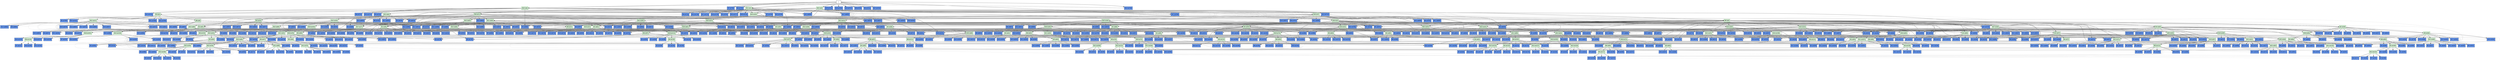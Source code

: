 digraph test {
  e4 -> e5;
  e3 -> e6;
  e3 -> e7;
  e1 -> e8;
  e5 -> e9;
  e8 -> e10;
  e5 -> e11;
  e1 -> e12;
  e3 -> e12;
  e6 -> e13;
  e1 -> e14;
  e3 -> e14;
  e7 -> e15;
  e7 -> e16;
  e1 -> e17;
  e2 -> e17;
  e2 -> e18;
  e3 -> e18;
  e2 -> e19;
  e6 -> e19;
  e2 -> e20;
  e6 -> e20;
  e10 -> e21;
  e6 -> e22;
  e7 -> e22;
  e6 -> e23;
  e7 -> e23;
  e12 -> e24;
  e13 -> e25;
  e14 -> e26;
  e14 -> e27;
  e15 -> e28;
  e18 -> e29;
  e16 -> e30;
  e17 -> e31;
  e17 -> e32;
  e18 -> e33;
  e19 -> e34;
  e2 -> e35;
  e6 -> e35;
  e7 -> e35;
  e2 -> e36;
  e12 -> e36;
  e2 -> e37;
  e13 -> e37;
  e2 -> e38;
  e12 -> e38;
  e6 -> e39;
  e16 -> e39;
  e32 -> e40;
  e30 -> e41;
  e30 -> e42;
  e12 -> e43;
  e14 -> e43;
  e12 -> e44;
  e14 -> e44;
  e22 -> e45;
  e24 -> e46;
  e31 -> e47;
  e26 -> e48;
  e31 -> e49;
  e30 -> e50;
  e27 -> e51;
  e29 -> e52;
  e28 -> e53;
  e29 -> e54;
  e2 -> e55;
  e16 -> e55;
  e19 -> e56;
  e20 -> e56;
  e37 -> e57;
  e34 -> e58;
  e2 -> e59;
  e12 -> e59;
  e14 -> e59;
  e2 -> e60;
  e22 -> e60;
  e2 -> e61;
  e24 -> e61;
  e12 -> e62;
  e27 -> e62;
  e42 -> e63;
  e53 -> e64;
  e55 -> e65;
  e51 -> e66;
  e53 -> e67;
  e55 -> e68;
  e43 -> e69;
  e50 -> e70;
  e6 -> e71;
  e29 -> e71;
  e45 -> e72;
  e16 -> e73;
  e23 -> e73;
  e47 -> e74;
  e50 -> e75;
  e49 -> e76;
  e53 -> e77;
  e48 -> e78;
  e49 -> e79;
  e55 -> e80;
  e2 -> e81;
  e27 -> e81;
  e52 -> e82;
  e2 -> e83;
  e28 -> e83;
  e56 -> e84;
  e56 -> e85;
  e36 -> e86;
  e38 -> e86;
  e20 -> e87;
  e37 -> e87;
  e2 -> e88;
  e43 -> e88;
  e30 -> e89;
  e39 -> e89;
  e67 -> e90;
  e68 -> e91;
  e72 -> e92;
  e83 -> e93;
  e72 -> e94;
  e73 -> e95;
  e78 -> e96;
  e81 -> e97;
  e83 -> e98;
  e47 -> e99;
  e49 -> e99;
  e70 -> e100;
  e69 -> e101;
  e80 -> e102;
  e27 -> e103;
  e44 -> e103;
  e75 -> e104;
  e80 -> e105;
  e76 -> e106;
  e83 -> e107;
  e2 -> e108;
  e48 -> e108;
  e85 -> e109;
  e84 -> e110;
  e86 -> e111;
  e87 -> e112;
  e38 -> e113;
  e61 -> e113;
  e102 -> e114;
  e39 -> e115;
  e42 -> e115;
  e51 -> e116;
  e62 -> e116;
  e94 -> e117;
  e98 -> e118;
  e101 -> e119;
  e103 -> e120;
  e108 -> e121;
  e70 -> e122;
  e75 -> e122;
  e102 -> e123;
  e105 -> e124;
  e109 -> e125;
  e113 -> e126;
  e102 -> e127;
  e105 -> e127;
  e127 -> e128;
  e127 -> e129;
  e114 -> e130;
  e123 -> e130;
  e114 -> e131;
  e123 -> e131;
  e127 -> e132;
  e62 -> e133;
  e97 -> e133;
  e126 -> e134;
  e125 -> e135;
  e125 -> e136;
  e125 -> e137;
  e126 -> e138;
  e126 -> e139;
  e125 -> e140;
  e124 -> e141;
  e122 -> e142;
  e124 -> e143;
  e123 -> e144;
  e122 -> e145;
  e121 -> e146;
  e120 -> e147;
  e120 -> e148;
  e119 -> e149;
  e119 -> e150;
  e121 -> e151;
  e119 -> e152;
  e118 -> e153;
  e118 -> e154;
  e118 -> e155;
  e6 -> e156;
  e91 -> e156;
  e117 -> e157;
  e117 -> e158;
  e117 -> e159;
  e124 -> e160;
  e123 -> e161;
  e122 -> e162;
  e116 -> e163;
  e116 -> e164;
  e116 -> e165;
  e62 -> e166;
  e66 -> e166;
  e39 -> e167;
  e68 -> e167;
  e115 -> e168;
  e115 -> e169;
  e115 -> e170;
  e115 -> e171;
  e114 -> e172;
  e102 -> e173;
  e105 -> e173;
  e114 -> e174;
  e114 -> e175;
  e12 -> e176;
  e97 -> e176;
  e123 -> e177;
  e102 -> e178;
  e105 -> e178;
  e12 -> e179;
  e97 -> e179;
  e6 -> e180;
  e91 -> e180;
  e62 -> e181;
  e81 -> e181;
  e39 -> e182;
  e68 -> e182;
  e113 -> e183;
  e113 -> e184;
  e112 -> e185;
  e112 -> e186;
  e110 -> e187;
  e109 -> e188;
  e112 -> e189;
  e109 -> e190;
  e110 -> e191;
  e110 -> e192;
  e113 -> e193;
  e112 -> e194;
  e111 -> e195;
  e113 -> e196;
  e112 -> e197;
  e111 -> e198;
  e110 -> e199;
  e109 -> e200;
  e107 -> e201;
  e106 -> e202;
  e108 -> e203;
  e107 -> e204;
  e107 -> e205;
  e108 -> e206;
  e106 -> e207;
  e104 -> e208;
  e105 -> e209;
  e104 -> e210;
  e2 -> e211;
  e27 -> e211;
  e44 -> e211;
  e103 -> e212;
  e103 -> e213;
  e103 -> e214;
  e2 -> e215;
  e69 -> e215;
  e99 -> e216;
  e99 -> e217;
  e101 -> e218;
  e101 -> e219;
  e100 -> e220;
  e101 -> e221;
  e108 -> e222;
  e107 -> e223;
  e104 -> e224;
  e101 -> e225;
  e100 -> e226;
  e99 -> e227;
  e98 -> e228;
  e106 -> e229;
  e96 -> e230;
  e96 -> e231;
  e97 -> e232;
  e96 -> e233;
  e95 -> e234;
  e95 -> e235;
  e94 -> e236;
  e94 -> e237;
  e98 -> e238;
  e95 -> e239;
  e94 -> e240;
  e98 -> e241;
  e96 -> e242;
  e94 -> e243;
  e93 -> e244;
  e93 -> e245;
  e6 -> e246;
  e65 -> e246;
  e92 -> e247;
  e92 -> e248;
  e91 -> e249;
  e91 -> e250;
  e90 -> e251;
  e90 -> e252;
  e90 -> e253;
  e91 -> e254;
  e90 -> e255;
  e91 -> e256;
  e95 -> e257;
  e6 -> e258;
  e63 -> e258;
  e107 -> e259;
  e104 -> e260;
  e100 -> e261;
  e99 -> e262;
  e106 -> e263;
  e47 -> e264;
  e79 -> e264;
  e39 -> e265;
  e42 -> e265;
  e39 -> e266;
  e55 -> e266;
  e89 -> e267;
  e89 -> e268;
  e89 -> e269;
  e38 -> e270;
  e46 -> e270;
  e12 -> e271;
  e81 -> e271;
  e38 -> e272;
  e46 -> e272;
  e6 -> e273;
  e68 -> e273;
  e12 -> e274;
  e81 -> e274;
  e102 -> e275;
  e44 -> e276;
  e59 -> e276;
  e47 -> e277;
  e79 -> e277;
  e2 -> e278;
  e69 -> e278;
  e88 -> e279;
  e88 -> e280;
  e88 -> e281;
  e99 -> e282;
  e44 -> e283;
  e59 -> e283;
  e6 -> e284;
  e68 -> e284;
  e88 -> e285;
  e6 -> e286;
  e65 -> e286;
  e88 -> e287;
  e39 -> e288;
  e55 -> e288;
  e2 -> e289;
  e62 -> e289;
  e44 -> e290;
  e59 -> e290;
  e88 -> e291;
  e87 -> e292;
  e86 -> e293;
  e38 -> e294;
  e61 -> e294;
  e87 -> e295;
  e87 -> e296;
  e38 -> e297;
  e61 -> e297;
  e85 -> e298;
  e87 -> e299;
  e84 -> e300;
  e20 -> e301;
  e58 -> e301;
  e38 -> e302;
  e61 -> e302;
  e20 -> e303;
  e58 -> e303;
  e87 -> e304;
  e86 -> e305;
  e85 -> e306;
  e87 -> e307;
  e86 -> e308;
  e85 -> e309;
  e84 -> e310;
  e82 -> e311;
  e83 -> e312;
  e80 -> e313;
  e79 -> e314;
  e81 -> e315;
  e80 -> e316;
  e80 -> e317;
  e82 -> e318;
  e76 -> e319;
  e77 -> e320;
  e78 -> e321;
  e77 -> e322;
  e78 -> e323;
  e77 -> e324;
  e78 -> e325;
  e77 -> e326;
  e77 -> e327;
  e81 -> e328;
  e79 -> e329;
  e78 -> e330;
  e76 -> e331;
  e75 -> e332;
  e75 -> e333;
  e75 -> e334;
  e74 -> e335;
  e74 -> e336;
  e2 -> e337;
  e16 -> e337;
  e23 -> e337;
  e73 -> e338;
  e73 -> e339;
  e73 -> e340;
  e2 -> e341;
  e45 -> e341;
  e71 -> e342;
  e71 -> e343;
  e72 -> e344;
  e72 -> e345;
  e72 -> e346;
  e47 -> e347;
  e49 -> e347;
  e69 -> e348;
  e83 -> e349;
  e73 -> e350;
  e72 -> e351;
  e83 -> e352;
  e78 -> e353;
  e77 -> e354;
  e76 -> e355;
  e74 -> e356;
  e72 -> e357;
  e71 -> e358;
  e82 -> e359;
  e67 -> e360;
  e67 -> e361;
  e68 -> e362;
  e79 -> e363;
  e66 -> e364;
  e66 -> e365;
  e67 -> e366;
  e66 -> e367;
  e69 -> e368;
  e68 -> e369;
  e67 -> e370;
  e67 -> e371;
  e65 -> e372;
  e82 -> e373;
  e64 -> e374;
  e64 -> e375;
  e65 -> e376;
  e64 -> e377;
  e65 -> e378;
  e73 -> e379;
  e6 -> e380;
  e41 -> e380;
  e71 -> e381;
  e63 -> e382;
  e63 -> e383;
  e63 -> e384;
  e63 -> e385;
  e63 -> e386;
  e77 -> e387;
  e76 -> e388;
  e74 -> e389;
  e71 -> e390;
  e82 -> e391;
  e79 -> e392;
  e32 -> e393;
  e47 -> e393;
  e6 -> e394;
  e54 -> e394;
  e30 -> e395;
  e39 -> e395;
  e62 -> e396;
  e27 -> e397;
  e44 -> e397;
  e62 -> e398;
  e62 -> e399;
  e69 -> e400;
  e62 -> e401;
  e20 -> e402;
  e25 -> e402;
  e8 -> e403;
  e38 -> e403;
  e6 -> e404;
  e55 -> e404;
  e47 -> e405;
  e49 -> e405;
  e24 -> e406;
  e38 -> e406;
  e20 -> e407;
  e25 -> e407;
  e8 -> e408;
  e38 -> e408;
  e24 -> e409;
  e38 -> e409;
  e32 -> e410;
  e47 -> e410;
  e2 -> e411;
  e46 -> e411;
  e61 -> e412;
  e61 -> e413;
  e74 -> e414;
  e6 -> e415;
  e55 -> e415;
  e23 -> e416;
  e35 -> e416;
  e6 -> e417;
  e54 -> e417;
  e2 -> e418;
  e45 -> e418;
  e60 -> e419;
  e60 -> e420;
  e60 -> e421;
  e71 -> e422;
  e2 -> e423;
  e12 -> e423;
  e27 -> e423;
  e59 -> e424;
  e59 -> e425;
  e59 -> e426;
  e47 -> e427;
  e49 -> e427;
  e23 -> e428;
  e35 -> e428;
  e59 -> e429;
  e61 -> e430;
  e60 -> e431;
  e59 -> e432;
  e58 -> e433;
  e58 -> e434;
  e60 -> e435;
  e58 -> e436;
  e58 -> e437;
  e57 -> e438;
  e61 -> e439;
  e57 -> e440;
  e60 -> e441;
  e58 -> e442;
  e61 -> e443;
  e2 -> e444;
  e39 -> e444;
  e23 -> e445;
  e35 -> e445;
  e60 -> e446;
  e59 -> e447;
  e57 -> e448;
  e56 -> e449;
  e20 -> e450;
  e37 -> e450;
  e36 -> e451;
  e38 -> e451;
  e36 -> e452;
  e38 -> e452;
  e56 -> e453;
  e20 -> e454;
  e37 -> e454;
  e36 -> e455;
  e38 -> e455;
  e20 -> e456;
  e34 -> e456;
  e20 -> e457;
  e37 -> e457;
  e56 -> e458;
  e58 -> e459;
  e56 -> e460;
  e54 -> e461;
  e55 -> e462;
  e52 -> e463;
  e53 -> e464;
  e53 -> e465;
  e53 -> e466;
  e54 -> e467;
  e49 -> e468;
  e50 -> e469;
  e51 -> e470;
  e50 -> e471;
  e51 -> e472;
  e50 -> e473;
  e51 -> e474;
  e50 -> e475;
  e50 -> e476;
  e52 -> e477;
  e48 -> e478;
  e51 -> e479;
  e49 -> e480;
  e48 -> e481;
  e13 -> e482;
  e18 -> e482;
  e13 -> e483;
  e18 -> e483;
  e47 -> e484;
  e46 -> e485;
  e6 -> e486;
  e29 -> e486;
  e45 -> e487;
  e44 -> e488;
  e43 -> e489;
  e43 -> e490;
  e44 -> e491;
  e44 -> e492;
  e55 -> e493;
  e53 -> e494;
  e53 -> e495;
  e52 -> e496;
  e13 -> e497;
  e18 -> e497;
  e43 -> e498;
  e54 -> e499;
  e42 -> e500;
  e42 -> e501;
  e42 -> e502;
  e48 -> e503;
  e46 -> e504;
  e45 -> e505;
  e42 -> e506;
  e54 -> e507;
  e41 -> e508;
  e41 -> e509;
  e52 -> e510;
  e41 -> e511;
  e41 -> e512;
  e13 -> e513;
  e18 -> e513;
  e45 -> e514;
  e52 -> e515;
  e43 -> e516;
  e40 -> e517;
  e31 -> e518;
  e32 -> e518;
  e40 -> e519;
  e40 -> e520;
  e54 -> e521;
  e48 -> e522;
  e6 -> e523;
  e33 -> e523;
  e40 -> e524;
  e46 -> e525;
  e39 -> e526;
  e16 -> e527;
  e23 -> e527;
  e39 -> e528;
  e39 -> e529;
  e45 -> e530;
  e39 -> e531;
  e39 -> e532;
  e4 -> e533;
  e20 -> e533;
  e38 -> e534;
  e47 -> e535;
  e6 -> e536;
  e29 -> e536;
  e2 -> e537;
  e12 -> e537;
  e14 -> e537;
  e38 -> e538;
  e38 -> e539;
  e13 -> e540;
  e20 -> e540;
  e4 -> e541;
  e20 -> e541;
  e13 -> e542;
  e20 -> e542;
  e2 -> e543;
  e21 -> e543;
  e6 -> e544;
  e33 -> e544;
  e2 -> e545;
  e25 -> e545;
  e37 -> e546;
  e37 -> e547;
  e13 -> e548;
  e18 -> e548;
  e2 -> e549;
  e8 -> e549;
  e12 -> e549;
  e36 -> e550;
  e36 -> e551;
  e47 -> e552;
  e2 -> e553;
  e6 -> e553;
  e16 -> e553;
  e35 -> e554;
  e35 -> e555;
  e35 -> e556;
  e6 -> e557;
  e29 -> e557;
  e36 -> e558;
  e35 -> e559;
  e37 -> e560;
  e36 -> e561;
  e35 -> e562;
  e34 -> e563;
  e34 -> e564;
  e34 -> e565;
  e37 -> e566;
  e35 -> e567;
  e34 -> e568;
  e37 -> e569;
  e2 -> e570;
  e21 -> e570;
  e36 -> e571;
  e35 -> e572;
  e19 -> e573;
  e20 -> e573;
  e19 -> e574;
  e20 -> e574;
  e19 -> e575;
  e20 -> e575;
  e34 -> e576;
  e33 -> e577;
  e31 -> e578;
  e31 -> e579;
  e32 -> e580;
  e29 -> e581;
  e30 -> e582;
  e30 -> e583;
  e30 -> e584;
  e28 -> e585;
  e29 -> e586;
  e27 -> e587;
  e28 -> e588;
  e26 -> e589;
  e26 -> e590;
  e27 -> e591;
  e26 -> e592;
  e6 -> e593;
  e18 -> e593;
  e25 -> e594;
  e24 -> e595;
  e24 -> e596;
  e23 -> e597;
  e22 -> e598;
  e22 -> e599;
  e23 -> e600;
  e23 -> e601;
  e30 -> e602;
  e29 -> e603;
  e26 -> e604;
  e24 -> e605;
  e22 -> e606;
  e33 -> e607;
  e32 -> e608;
  e28 -> e609;
  e27 -> e610;
  e25 -> e611;
  e33 -> e612;
  e29 -> e613;
  e28 -> e614;
  e25 -> e615;
  e22 -> e616;
  e26 -> e617;
  e24 -> e618;
  e22 -> e619;
  e33 -> e620;
  e2 -> e621;
  e11 -> e621;
  e28 -> e622;
  e27 -> e623;
  e25 -> e624;
  e8 -> e625;
  e12 -> e625;
  e21 -> e626;
  e21 -> e627;
  e20 -> e628;
  e6 -> e629;
  e18 -> e629;
  e2 -> e630;
  e6 -> e630;
  e7 -> e630;
  e20 -> e631;
  e20 -> e632;
  e20 -> e633;
  e2 -> e634;
  e9 -> e634;
  e2 -> e635;
  e4 -> e635;
  e6 -> e635;
  e19 -> e636;
  e19 -> e637;
  e6 -> e638;
  e18 -> e638;
  e19 -> e639;
  e19 -> e640;
  e2 -> e641;
  e9 -> e641;
  e19 -> e642;
  e18 -> e643;
  e18 -> e644;
  e18 -> e645;
  e1 -> e646;
  e2 -> e646;
  e3 -> e646;
  e18 -> e647;
  e17 -> e648;
  e17 -> e649;
  e17 -> e650;
  e16 -> e651;
  e15 -> e652;
  e15 -> e653;
  e16 -> e654;
  e14 -> e655;
  e14 -> e656;
  e14 -> e657;
  e15 -> e658;
  e14 -> e659;
  e13 -> e660;
  e13 -> e661;
  e12 -> e662;
  e18 -> e663;
  e17 -> e664;
  e15 -> e665;
  e13 -> e666;
  e16 -> e667;
  e18 -> e668;
  e16 -> e669;
  e15 -> e670;
  e13 -> e671;
  e15 -> e672;
  e13 -> e673;
  e11 -> e674;
  e10 -> e675;
  e3 -> e676;
  e8 -> e676;
  e10 -> e677;
  e11 -> e678;
  e11 -> e679;
  e11 -> e680;
  e11 -> e681;
  e10 -> e682;
  e11 -> e683;
  e11 -> e684;
  e10 -> e685;
  e16 -> e686;
  e11 -> e687;
  e4 -> e688;
  e6 -> e688;
  e9 -> e689;
  e11 -> e690;
  e9 -> e691;
  e1 -> e692;
  e3 -> e692;
  e8 -> e693;
  e1 -> e694;
  e3 -> e694;
  e8 -> e695;
  e7 -> e696;
  e7 -> e697;
  e7 -> e698;
  e7 -> e699;
  e6 -> e700;
  e7 -> e701;
  e8 -> e702;
  e7 -> e703;
  e5 -> e704;
  e3 -> e705;
  e4 -> e705;
  e5 -> e706;
  e5 -> e707;
  e5 -> e708;
  e3 -> e709;
  e2 -> e710;
  e4 -> e711;
  e3 -> e712;
  e4 -> e713;
  e1 -> e714;
  e1 -> e715;
  e1 -> e716;
  e1 -> e717;
  e1 -> e718;
  e1 -> e719;
  e1 -> e720;
  e4 -> e721;
  e4 -> e722;
  e1 -> e723;
  e0 -> e1;
  e0 -> e2;
  e0 -> e3;
  e0 -> e4;
  e0 -> e724;
  e0 -> e725;
  e0 -> e726;
  e0 -> e727;
  e0 -> e728;
  e0 -> e729;
  e0 -> e730;
  e0 -> e731;
  e0 -> e732;

//conflicts
  e1 -> e4 [arrowhead=none color=gray60 style=dashed constraint=false];
  e1 -> e6 [arrowhead=none color=gray60 style=dashed constraint=false];
  e1 -> e7 [arrowhead=none color=gray60 style=dashed constraint=false];
  e1 -> e18 [arrowhead=none color=gray60 style=dashed constraint=false];
  e1 -> e709 [arrowhead=none color=gray60 style=dashed constraint=false];
  e1 -> e710 [arrowhead=none color=gray60 style=dashed constraint=false];
  e1 -> e712 [arrowhead=none color=gray60 style=dashed constraint=false];
  e1 -> e724 [arrowhead=none color=gray60 style=dashed constraint=false];
  e1 -> e725 [arrowhead=none color=gray60 style=dashed constraint=false];
  e1 -> e726 [arrowhead=none color=gray60 style=dashed constraint=false];
  e1 -> e727 [arrowhead=none color=gray60 style=dashed constraint=false];
  e1 -> e728 [arrowhead=none color=gray60 style=dashed constraint=false];
  e1 -> e729 [arrowhead=none color=gray60 style=dashed constraint=false];
  e1 -> e730 [arrowhead=none color=gray60 style=dashed constraint=false];
  e1 -> e731 [arrowhead=none color=gray60 style=dashed constraint=false];
  e1 -> e732 [arrowhead=none color=gray60 style=dashed constraint=false];
  e2 -> e30 [arrowhead=none color=gray60 style=dashed constraint=false];
  e2 -> e51 [arrowhead=none color=gray60 style=dashed constraint=false];
  e2 -> e53 [arrowhead=none color=gray60 style=dashed constraint=false];
  e2 -> e72 [arrowhead=none color=gray60 style=dashed constraint=false];
  e2 -> e73 [arrowhead=none color=gray60 style=dashed constraint=false];
  e2 -> e78 [arrowhead=none color=gray60 style=dashed constraint=false];
  e2 -> e101 [arrowhead=none color=gray60 style=dashed constraint=false];
  e2 -> e103 [arrowhead=none color=gray60 style=dashed constraint=false];
  e2 -> e348 [arrowhead=none color=gray60 style=dashed constraint=false];
  e2 -> e399 [arrowhead=none color=gray60 style=dashed constraint=false];
  e2 -> e478 [arrowhead=none color=gray60 style=dashed constraint=false];
  e2 -> e485 [arrowhead=none color=gray60 style=dashed constraint=false];
  e2 -> e487 [arrowhead=none color=gray60 style=dashed constraint=false];
  e2 -> e490 [arrowhead=none color=gray60 style=dashed constraint=false];
  e2 -> e529 [arrowhead=none color=gray60 style=dashed constraint=false];
  e2 -> e585 [arrowhead=none color=gray60 style=dashed constraint=false];
  e2 -> e587 [arrowhead=none color=gray60 style=dashed constraint=false];
  e2 -> e590 [arrowhead=none color=gray60 style=dashed constraint=false];
  e2 -> e594 [arrowhead=none color=gray60 style=dashed constraint=false];
  e2 -> e596 [arrowhead=none color=gray60 style=dashed constraint=false];
  e2 -> e599 [arrowhead=none color=gray60 style=dashed constraint=false];
  e2 -> e651 [arrowhead=none color=gray60 style=dashed constraint=false];
  e2 -> e653 [arrowhead=none color=gray60 style=dashed constraint=false];
  e2 -> e656 [arrowhead=none color=gray60 style=dashed constraint=false];
  e2 -> e657 [arrowhead=none color=gray60 style=dashed constraint=false];
  e2 -> e661 [arrowhead=none color=gray60 style=dashed constraint=false];
  e2 -> e679 [arrowhead=none color=gray60 style=dashed constraint=false];
  e2 -> e680 [arrowhead=none color=gray60 style=dashed constraint=false];
  e2 -> e681 [arrowhead=none color=gray60 style=dashed constraint=false];
  e2 -> e682 [arrowhead=none color=gray60 style=dashed constraint=false];
  e2 -> e692 [arrowhead=none color=gray60 style=dashed constraint=false];
  e2 -> e693 [arrowhead=none color=gray60 style=dashed constraint=false];
  e2 -> e697 [arrowhead=none color=gray60 style=dashed constraint=false];
  e2 -> e698 [arrowhead=none color=gray60 style=dashed constraint=false];
  e2 -> e707 [arrowhead=none color=gray60 style=dashed constraint=false];
  e2 -> e709 [arrowhead=none color=gray60 style=dashed constraint=false];
  e2 -> e711 [arrowhead=none color=gray60 style=dashed constraint=false];
  e2 -> e715 [arrowhead=none color=gray60 style=dashed constraint=false];
  e2 -> e716 [arrowhead=none color=gray60 style=dashed constraint=false];
  e2 -> e717 [arrowhead=none color=gray60 style=dashed constraint=false];
  e2 -> e725 [arrowhead=none color=gray60 style=dashed constraint=false];
  e2 -> e726 [arrowhead=none color=gray60 style=dashed constraint=false];
  e2 -> e727 [arrowhead=none color=gray60 style=dashed constraint=false];
  e3 -> e5 [arrowhead=none color=gray60 style=dashed constraint=false];
  e3 -> e10 [arrowhead=none color=gray60 style=dashed constraint=false];
  e3 -> e17 [arrowhead=none color=gray60 style=dashed constraint=false];
  e3 -> e710 [arrowhead=none color=gray60 style=dashed constraint=false];
  e3 -> e715 [arrowhead=none color=gray60 style=dashed constraint=false];
  e3 -> e719 [arrowhead=none color=gray60 style=dashed constraint=false];
  e3 -> e720 [arrowhead=none color=gray60 style=dashed constraint=false];
  e3 -> e723 [arrowhead=none color=gray60 style=dashed constraint=false];
  e3 -> e725 [arrowhead=none color=gray60 style=dashed constraint=false];
  e3 -> e728 [arrowhead=none color=gray60 style=dashed constraint=false];
  e3 -> e730 [arrowhead=none color=gray60 style=dashed constraint=false];
  e3 -> e732 [arrowhead=none color=gray60 style=dashed constraint=false];
  e4 -> e7 [arrowhead=none color=gray60 style=dashed constraint=false];
  e4 -> e13 [arrowhead=none color=gray60 style=dashed constraint=false];
  e4 -> e18 [arrowhead=none color=gray60 style=dashed constraint=false];
  e4 -> e19 [arrowhead=none color=gray60 style=dashed constraint=false];
  e4 -> e631 [arrowhead=none color=gray60 style=dashed constraint=false];
  e4 -> e709 [arrowhead=none color=gray60 style=dashed constraint=false];
  e4 -> e710 [arrowhead=none color=gray60 style=dashed constraint=false];
  e4 -> e712 [arrowhead=none color=gray60 style=dashed constraint=false];
  e4 -> e725 [arrowhead=none color=gray60 style=dashed constraint=false];
  e4 -> e727 [arrowhead=none color=gray60 style=dashed constraint=false];
  e4 -> e728 [arrowhead=none color=gray60 style=dashed constraint=false];
  e4 -> e731 [arrowhead=none color=gray60 style=dashed constraint=false];
  e5 -> e711 [arrowhead=none color=gray60 style=dashed constraint=false];
  e5 -> e713 [arrowhead=none color=gray60 style=dashed constraint=false];
  e5 -> e722 [arrowhead=none color=gray60 style=dashed constraint=false];
  e5 -> e730 [arrowhead=none color=gray60 style=dashed constraint=false];
  e5 -> e732 [arrowhead=none color=gray60 style=dashed constraint=false];
  e6 -> e15 [arrowhead=none color=gray60 style=dashed constraint=false];
  e6 -> e50 [arrowhead=none color=gray60 style=dashed constraint=false];
  e6 -> e52 [arrowhead=none color=gray60 style=dashed constraint=false];
  e6 -> e80 [arrowhead=none color=gray60 style=dashed constraint=false];
  e6 -> e250 [arrowhead=none color=gray60 style=dashed constraint=false];
  e6 -> e254 [arrowhead=none color=gray60 style=dashed constraint=false];
  e6 -> e362 [arrowhead=none color=gray60 style=dashed constraint=false];
  e6 -> e372 [arrowhead=none color=gray60 style=dashed constraint=false];
  e6 -> e376 [arrowhead=none color=gray60 style=dashed constraint=false];
  e6 -> e384 [arrowhead=none color=gray60 style=dashed constraint=false];
  e6 -> e385 [arrowhead=none color=gray60 style=dashed constraint=false];
  e6 -> e467 [arrowhead=none color=gray60 style=dashed constraint=false];
  e6 -> e502 [arrowhead=none color=gray60 style=dashed constraint=false];
  e6 -> e509 [arrowhead=none color=gray60 style=dashed constraint=false];
  e6 -> e511 [arrowhead=none color=gray60 style=dashed constraint=false];
  e6 -> e521 [arrowhead=none color=gray60 style=dashed constraint=false];
  e6 -> e577 [arrowhead=none color=gray60 style=dashed constraint=false];
  e6 -> e581 [arrowhead=none color=gray60 style=dashed constraint=false];
  e6 -> e586 [arrowhead=none color=gray60 style=dashed constraint=false];
  e6 -> e620 [arrowhead=none color=gray60 style=dashed constraint=false];
  e6 -> e643 [arrowhead=none color=gray60 style=dashed constraint=false];
  e6 -> e647 [arrowhead=none color=gray60 style=dashed constraint=false];
  e6 -> e654 [arrowhead=none color=gray60 style=dashed constraint=false];
  e6 -> e686 [arrowhead=none color=gray60 style=dashed constraint=false];
  e6 -> e696 [arrowhead=none color=gray60 style=dashed constraint=false];
  e6 -> e699 [arrowhead=none color=gray60 style=dashed constraint=false];
  e6 -> e705 [arrowhead=none color=gray60 style=dashed constraint=false];
  e6 -> e712 [arrowhead=none color=gray60 style=dashed constraint=false];
  e6 -> e713 [arrowhead=none color=gray60 style=dashed constraint=false];
  e7 -> e13 [arrowhead=none color=gray60 style=dashed constraint=false];
  e7 -> e18 [arrowhead=none color=gray60 style=dashed constraint=false];
  e7 -> e19 [arrowhead=none color=gray60 style=dashed constraint=false];
  e7 -> e20 [arrowhead=none color=gray60 style=dashed constraint=false];
  e7 -> e700 [arrowhead=none color=gray60 style=dashed constraint=false];
  e7 -> e709 [arrowhead=none color=gray60 style=dashed constraint=false];
  e7 -> e712 [arrowhead=none color=gray60 style=dashed constraint=false];
  e7 -> e726 [arrowhead=none color=gray60 style=dashed constraint=false];
  e7 -> e727 [arrowhead=none color=gray60 style=dashed constraint=false];
  e7 -> e729 [arrowhead=none color=gray60 style=dashed constraint=false];
  e7 -> e731 [arrowhead=none color=gray60 style=dashed constraint=false];
  e8 -> e14 [arrowhead=none color=gray60 style=dashed constraint=false];
  e8 -> e17 [arrowhead=none color=gray60 style=dashed constraint=false];
  e8 -> e24 [arrowhead=none color=gray60 style=dashed constraint=false];
  e8 -> e36 [arrowhead=none color=gray60 style=dashed constraint=false];
  e8 -> e538 [arrowhead=none color=gray60 style=dashed constraint=false];
  e8 -> e646 [arrowhead=none color=gray60 style=dashed constraint=false];
  e8 -> e692 [arrowhead=none color=gray60 style=dashed constraint=false];
  e8 -> e694 [arrowhead=none color=gray60 style=dashed constraint=false];
  e8 -> e715 [arrowhead=none color=gray60 style=dashed constraint=false];
  e8 -> e717 [arrowhead=none color=gray60 style=dashed constraint=false];
  e8 -> e719 [arrowhead=none color=gray60 style=dashed constraint=false];
  e9 -> e11 [arrowhead=none color=gray60 style=dashed constraint=false];
  e9 -> e706 [arrowhead=none color=gray60 style=dashed constraint=false];
  e10 -> e693 [arrowhead=none color=gray60 style=dashed constraint=false];
  e10 -> e695 [arrowhead=none color=gray60 style=dashed constraint=false];
  e10 -> e720 [arrowhead=none color=gray60 style=dashed constraint=false];
  e10 -> e723 [arrowhead=none color=gray60 style=dashed constraint=false];
  e11 -> e704 [arrowhead=none color=gray60 style=dashed constraint=false];
  e11 -> e707 [arrowhead=none color=gray60 style=dashed constraint=false];
  e11 -> e708 [arrowhead=none color=gray60 style=dashed constraint=false];
  e11 -> e721 [arrowhead=none color=gray60 style=dashed constraint=false];
  e11 -> e724 [arrowhead=none color=gray60 style=dashed constraint=false];
  e11 -> e726 [arrowhead=none color=gray60 style=dashed constraint=false];
  e11 -> e729 [arrowhead=none color=gray60 style=dashed constraint=false];
  e12 -> e26 [arrowhead=none color=gray60 style=dashed constraint=false];
  e12 -> e232 [arrowhead=none color=gray60 style=dashed constraint=false];
  e12 -> e328 [arrowhead=none color=gray60 style=dashed constraint=false];
  e12 -> e367 [arrowhead=none color=gray60 style=dashed constraint=false];
  e12 -> e479 [arrowhead=none color=gray60 style=dashed constraint=false];
  e12 -> e591 [arrowhead=none color=gray60 style=dashed constraint=false];
  e12 -> e623 [arrowhead=none color=gray60 style=dashed constraint=false];
  e12 -> e655 [arrowhead=none color=gray60 style=dashed constraint=false];
  e12 -> e659 [arrowhead=none color=gray60 style=dashed constraint=false];
  e12 -> e676 [arrowhead=none color=gray60 style=dashed constraint=false];
  e12 -> e694 [arrowhead=none color=gray60 style=dashed constraint=false];
  e12 -> e695 [arrowhead=none color=gray60 style=dashed constraint=false];
  e13 -> e19 [arrowhead=none color=gray60 style=dashed constraint=false];
  e13 -> e29 [arrowhead=none color=gray60 style=dashed constraint=false];
  e13 -> e33 [arrowhead=none color=gray60 style=dashed constraint=false];
  e13 -> e593 [arrowhead=none color=gray60 style=dashed constraint=false];
  e13 -> e631 [arrowhead=none color=gray60 style=dashed constraint=false];
  e13 -> e632 [arrowhead=none color=gray60 style=dashed constraint=false];
  e13 -> e638 [arrowhead=none color=gray60 style=dashed constraint=false];
  e13 -> e668 [arrowhead=none color=gray60 style=dashed constraint=false];
  e13 -> e700 [arrowhead=none color=gray60 style=dashed constraint=false];
  e13 -> e727 [arrowhead=none color=gray60 style=dashed constraint=false];
  e13 -> e731 [arrowhead=none color=gray60 style=dashed constraint=false];
  e14 -> e24 [arrowhead=none color=gray60 style=dashed constraint=false];
  e14 -> e36 [arrowhead=none color=gray60 style=dashed constraint=false];
  e14 -> e38 [arrowhead=none color=gray60 style=dashed constraint=false];
  e14 -> e646 [arrowhead=none color=gray60 style=dashed constraint=false];
  e14 -> e662 [arrowhead=none color=gray60 style=dashed constraint=false];
  e14 -> e692 [arrowhead=none color=gray60 style=dashed constraint=false];
  e14 -> e694 [arrowhead=none color=gray60 style=dashed constraint=false];
  e14 -> e716 [arrowhead=none color=gray60 style=dashed constraint=false];
  e14 -> e717 [arrowhead=none color=gray60 style=dashed constraint=false];
  e15 -> e16 [arrowhead=none color=gray60 style=dashed constraint=false];
  e15 -> e696 [arrowhead=none color=gray60 style=dashed constraint=false];
  e15 -> e698 [arrowhead=none color=gray60 style=dashed constraint=false];
  e15 -> e699 [arrowhead=none color=gray60 style=dashed constraint=false];
  e15 -> e703 [arrowhead=none color=gray60 style=dashed constraint=false];
  e16 -> e22 [arrowhead=none color=gray60 style=dashed constraint=false];
  e16 -> e35 [arrowhead=none color=gray60 style=dashed constraint=false];
  e16 -> e597 [arrowhead=none color=gray60 style=dashed constraint=false];
  e16 -> e600 [arrowhead=none color=gray60 style=dashed constraint=false];
  e16 -> e698 [arrowhead=none color=gray60 style=dashed constraint=false];
  e16 -> e699 [arrowhead=none color=gray60 style=dashed constraint=false];
  e16 -> e703 [arrowhead=none color=gray60 style=dashed constraint=false];
  e17 -> e714 [arrowhead=none color=gray60 style=dashed constraint=false];
  e17 -> e720 [arrowhead=none color=gray60 style=dashed constraint=false];
  e18 -> e19 [arrowhead=none color=gray60 style=dashed constraint=false];
  e18 -> e20 [arrowhead=none color=gray60 style=dashed constraint=false];
  e18 -> e25 [arrowhead=none color=gray60 style=dashed constraint=false];
  e18 -> e37 [arrowhead=none color=gray60 style=dashed constraint=false];
  e18 -> e660 [arrowhead=none color=gray60 style=dashed constraint=false];
  e18 -> e666 [arrowhead=none color=gray60 style=dashed constraint=false];
  e18 -> e671 [arrowhead=none color=gray60 style=dashed constraint=false];
  e18 -> e700 [arrowhead=none color=gray60 style=dashed constraint=false];
  e18 -> e724 [arrowhead=none color=gray60 style=dashed constraint=false];
  e18 -> e729 [arrowhead=none color=gray60 style=dashed constraint=false];
  e18 -> e731 [arrowhead=none color=gray60 style=dashed constraint=false];
  e19 -> e628 [arrowhead=none color=gray60 style=dashed constraint=false];
  e19 -> e631 [arrowhead=none color=gray60 style=dashed constraint=false];
  e19 -> e632 [arrowhead=none color=gray60 style=dashed constraint=false];
  e19 -> e731 [arrowhead=none color=gray60 style=dashed constraint=false];
  e20 -> e57 [arrowhead=none color=gray60 style=dashed constraint=false];
  e20 -> e436 [arrowhead=none color=gray60 style=dashed constraint=false];
  e20 -> e442 [arrowhead=none color=gray60 style=dashed constraint=false];
  e20 -> e547 [arrowhead=none color=gray60 style=dashed constraint=false];
  e20 -> e560 [arrowhead=none color=gray60 style=dashed constraint=false];
  e20 -> e565 [arrowhead=none color=gray60 style=dashed constraint=false];
  e20 -> e568 [arrowhead=none color=gray60 style=dashed constraint=false];
  e20 -> e611 [arrowhead=none color=gray60 style=dashed constraint=false];
  e20 -> e637 [arrowhead=none color=gray60 style=dashed constraint=false];
  e20 -> e639 [arrowhead=none color=gray60 style=dashed constraint=false];
  e20 -> e640 [arrowhead=none color=gray60 style=dashed constraint=false];
  e20 -> e666 [arrowhead=none color=gray60 style=dashed constraint=false];
  e20 -> e673 [arrowhead=none color=gray60 style=dashed constraint=false];
  e20 -> e721 [arrowhead=none color=gray60 style=dashed constraint=false];
  e20 -> e729 [arrowhead=none color=gray60 style=dashed constraint=false];
  e21 -> e677 [arrowhead=none color=gray60 style=dashed constraint=false];
  e21 -> e685 [arrowhead=none color=gray60 style=dashed constraint=false];
  e22 -> e23 [arrowhead=none color=gray60 style=dashed constraint=false];
  e22 -> e35 [arrowhead=none color=gray60 style=dashed constraint=false];
  e22 -> e698 [arrowhead=none color=gray60 style=dashed constraint=false];
  e22 -> e703 [arrowhead=none color=gray60 style=dashed constraint=false];
  e23 -> e30 [arrowhead=none color=gray60 style=dashed constraint=false];
  e23 -> e39 [arrowhead=none color=gray60 style=dashed constraint=false];
  e23 -> e55 [arrowhead=none color=gray60 style=dashed constraint=false];
  e23 -> e556 [arrowhead=none color=gray60 style=dashed constraint=false];
  e23 -> e559 [arrowhead=none color=gray60 style=dashed constraint=false];
  e23 -> e572 [arrowhead=none color=gray60 style=dashed constraint=false];
  e24 -> e36 [arrowhead=none color=gray60 style=dashed constraint=false];
  e24 -> e538 [arrowhead=none color=gray60 style=dashed constraint=false];
  e24 -> e539 [arrowhead=none color=gray60 style=dashed constraint=false];
  e24 -> e662 [arrowhead=none color=gray60 style=dashed constraint=false];
  e24 -> e717 [arrowhead=none color=gray60 style=dashed constraint=false];
  e25 -> e37 [arrowhead=none color=gray60 style=dashed constraint=false];
  e25 -> e661 [arrowhead=none color=gray60 style=dashed constraint=false];
  e25 -> e671 [arrowhead=none color=gray60 style=dashed constraint=false];
  e25 -> e709 [arrowhead=none color=gray60 style=dashed constraint=false];
  e26 -> e27 [arrowhead=none color=gray60 style=dashed constraint=false];
  e26 -> e655 [arrowhead=none color=gray60 style=dashed constraint=false];
  e26 -> e657 [arrowhead=none color=gray60 style=dashed constraint=false];
  e26 -> e659 [arrowhead=none color=gray60 style=dashed constraint=false];
  e27 -> e43 [arrowhead=none color=gray60 style=dashed constraint=false];
  e27 -> e59 [arrowhead=none color=gray60 style=dashed constraint=false];
  e27 -> e488 [arrowhead=none color=gray60 style=dashed constraint=false];
  e27 -> e491 [arrowhead=none color=gray60 style=dashed constraint=false];
  e27 -> e657 [arrowhead=none color=gray60 style=dashed constraint=false];
  e27 -> e659 [arrowhead=none color=gray60 style=dashed constraint=false];
  e28 -> e653 [arrowhead=none color=gray60 style=dashed constraint=false];
  e28 -> e658 [arrowhead=none color=gray60 style=dashed constraint=false];
  e28 -> e670 [arrowhead=none color=gray60 style=dashed constraint=false];
  e29 -> e33 [arrowhead=none color=gray60 style=dashed constraint=false];
  e29 -> e593 [arrowhead=none color=gray60 style=dashed constraint=false];
  e29 -> e629 [arrowhead=none color=gray60 style=dashed constraint=false];
  e29 -> e638 [arrowhead=none color=gray60 style=dashed constraint=false];
  e29 -> e643 [arrowhead=none color=gray60 style=dashed constraint=false];
  e29 -> e647 [arrowhead=none color=gray60 style=dashed constraint=false];
  e29 -> e663 [arrowhead=none color=gray60 style=dashed constraint=false];
  e29 -> e668 [arrowhead=none color=gray60 style=dashed constraint=false];
  e29 -> e712 [arrowhead=none color=gray60 style=dashed constraint=false];
  e30 -> e526 [arrowhead=none color=gray60 style=dashed constraint=false];
  e30 -> e528 [arrowhead=none color=gray60 style=dashed constraint=false];
  e30 -> e529 [arrowhead=none color=gray60 style=dashed constraint=false];
  e30 -> e532 [arrowhead=none color=gray60 style=dashed constraint=false];
  e30 -> e651 [arrowhead=none color=gray60 style=dashed constraint=false];
  e30 -> e654 [arrowhead=none color=gray60 style=dashed constraint=false];
  e30 -> e667 [arrowhead=none color=gray60 style=dashed constraint=false];
  e30 -> e669 [arrowhead=none color=gray60 style=dashed constraint=false];
  e30 -> e696 [arrowhead=none color=gray60 style=dashed constraint=false];
  e30 -> e697 [arrowhead=none color=gray60 style=dashed constraint=false];
  e30 -> e701 [arrowhead=none color=gray60 style=dashed constraint=false];
  e30 -> e724 [arrowhead=none color=gray60 style=dashed constraint=false];
  e31 -> e40 [arrowhead=none color=gray60 style=dashed constraint=false];
  e31 -> e664 [arrowhead=none color=gray60 style=dashed constraint=false];
  e31 -> e719 [arrowhead=none color=gray60 style=dashed constraint=false];
  e31 -> e723 [arrowhead=none color=gray60 style=dashed constraint=false];
  e32 -> e49 [arrowhead=none color=gray60 style=dashed constraint=false];
  e32 -> e74 [arrowhead=none color=gray60 style=dashed constraint=false];
  e32 -> e552 [arrowhead=none color=gray60 style=dashed constraint=false];
  e32 -> e578 [arrowhead=none color=gray60 style=dashed constraint=false];
  e32 -> e579 [arrowhead=none color=gray60 style=dashed constraint=false];
  e32 -> e650 [arrowhead=none color=gray60 style=dashed constraint=false];
  e32 -> e719 [arrowhead=none color=gray60 style=dashed constraint=false];
  e33 -> e638 [arrowhead=none color=gray60 style=dashed constraint=false];
  e33 -> e647 [arrowhead=none color=gray60 style=dashed constraint=false];
  e33 -> e668 [arrowhead=none color=gray60 style=dashed constraint=false];
  e33 -> e712 [arrowhead=none color=gray60 style=dashed constraint=false];
  e34 -> e56 [arrowhead=none color=gray60 style=dashed constraint=false];
  e34 -> e575 [arrowhead=none color=gray60 style=dashed constraint=false];
  e34 -> e636 [arrowhead=none color=gray60 style=dashed constraint=false];
  e34 -> e640 [arrowhead=none color=gray60 style=dashed constraint=false];
  e34 -> e642 [arrowhead=none color=gray60 style=dashed constraint=false];
  e34 -> e724 [arrowhead=none color=gray60 style=dashed constraint=false];
  e35 -> e597 [arrowhead=none color=gray60 style=dashed constraint=false];
  e35 -> e600 [arrowhead=none color=gray60 style=dashed constraint=false];
  e35 -> e601 [arrowhead=none color=gray60 style=dashed constraint=false];
  e35 -> e703 [arrowhead=none color=gray60 style=dashed constraint=false];
  e36 -> e534 [arrowhead=none color=gray60 style=dashed constraint=false];
  e36 -> e538 [arrowhead=none color=gray60 style=dashed constraint=false];
  e36 -> e539 [arrowhead=none color=gray60 style=dashed constraint=false];
  e36 -> e646 [arrowhead=none color=gray60 style=dashed constraint=false];
  e37 -> e542 [arrowhead=none color=gray60 style=dashed constraint=false];
  e37 -> e628 [arrowhead=none color=gray60 style=dashed constraint=false];
  e37 -> e671 [arrowhead=none color=gray60 style=dashed constraint=false];
  e37 -> e673 [arrowhead=none color=gray60 style=dashed constraint=false];
  e38 -> e413 [arrowhead=none color=gray60 style=dashed constraint=false];
  e38 -> e430 [arrowhead=none color=gray60 style=dashed constraint=false];
  e38 -> e439 [arrowhead=none color=gray60 style=dashed constraint=false];
  e38 -> e504 [arrowhead=none color=gray60 style=dashed constraint=false];
  e38 -> e551 [arrowhead=none color=gray60 style=dashed constraint=false];
  e38 -> e558 [arrowhead=none color=gray60 style=dashed constraint=false];
  e38 -> e561 [arrowhead=none color=gray60 style=dashed constraint=false];
  e38 -> e605 [arrowhead=none color=gray60 style=dashed constraint=false];
  e38 -> e618 [arrowhead=none color=gray60 style=dashed constraint=false];
  e38 -> e646 [arrowhead=none color=gray60 style=dashed constraint=false];
  e38 -> e702 [arrowhead=none color=gray60 style=dashed constraint=false];
  e39 -> e41 [arrowhead=none color=gray60 style=dashed constraint=false];
  e39 -> e63 [arrowhead=none color=gray60 style=dashed constraint=false];
  e39 -> e65 [arrowhead=none color=gray60 style=dashed constraint=false];
  e39 -> e91 [arrowhead=none color=gray60 style=dashed constraint=false];
  e39 -> e284 [arrowhead=none color=gray60 style=dashed constraint=false];
  e39 -> e415 [arrowhead=none color=gray60 style=dashed constraint=false];
  e39 -> e501 [arrowhead=none color=gray60 style=dashed constraint=false];
  e39 -> e553 [arrowhead=none color=gray60 style=dashed constraint=false];
  e39 -> e583 [arrowhead=none color=gray60 style=dashed constraint=false];
  e39 -> e651 [arrowhead=none color=gray60 style=dashed constraint=false];
  e39 -> e669 [arrowhead=none color=gray60 style=dashed constraint=false];
  e40 -> e580 [arrowhead=none color=gray60 style=dashed constraint=false];
  e40 -> e664 [arrowhead=none color=gray60 style=dashed constraint=false];
  e40 -> e723 [arrowhead=none color=gray60 style=dashed constraint=false];
  e41 -> e42 [arrowhead=none color=gray60 style=dashed constraint=false];
  e41 -> e50 [arrowhead=none color=gray60 style=dashed constraint=false];
  e41 -> e583 [arrowhead=none color=gray60 style=dashed constraint=false];
  e41 -> e686 [arrowhead=none color=gray60 style=dashed constraint=false];
  e42 -> e50 [arrowhead=none color=gray60 style=dashed constraint=false];
  e42 -> e89 [arrowhead=none color=gray60 style=dashed constraint=false];
  e42 -> e395 [arrowhead=none color=gray60 style=dashed constraint=false];
  e42 -> e582 [arrowhead=none color=gray60 style=dashed constraint=false];
  e42 -> e583 [arrowhead=none color=gray60 style=dashed constraint=false];
  e42 -> e602 [arrowhead=none color=gray60 style=dashed constraint=false];
  e43 -> e44 [arrowhead=none color=gray60 style=dashed constraint=false];
  e43 -> e59 [arrowhead=none color=gray60 style=dashed constraint=false];
  e43 -> e657 [arrowhead=none color=gray60 style=dashed constraint=false];
  e44 -> e51 [arrowhead=none color=gray60 style=dashed constraint=false];
  e44 -> e62 [arrowhead=none color=gray60 style=dashed constraint=false];
  e44 -> e81 [arrowhead=none color=gray60 style=dashed constraint=false];
  e44 -> e426 [arrowhead=none color=gray60 style=dashed constraint=false];
  e44 -> e429 [arrowhead=none color=gray60 style=dashed constraint=false];
  e44 -> e447 [arrowhead=none color=gray60 style=dashed constraint=false];
  e45 -> e60 [arrowhead=none color=gray60 style=dashed constraint=false];
  e45 -> e599 [arrowhead=none color=gray60 style=dashed constraint=false];
  e45 -> e616 [arrowhead=none color=gray60 style=dashed constraint=false];
  e46 -> e61 [arrowhead=none color=gray60 style=dashed constraint=false];
  e46 -> e596 [arrowhead=none color=gray60 style=dashed constraint=false];
  e46 -> e646 [arrowhead=none color=gray60 style=dashed constraint=false];
  e46 -> e692 [arrowhead=none color=gray60 style=dashed constraint=false];
  e47 -> e76 [arrowhead=none color=gray60 style=dashed constraint=false];
  e47 -> e329 [arrowhead=none color=gray60 style=dashed constraint=false];
  e47 -> e392 [arrowhead=none color=gray60 style=dashed constraint=false];
  e47 -> e468 [arrowhead=none color=gray60 style=dashed constraint=false];
  e47 -> e480 [arrowhead=none color=gray60 style=dashed constraint=false];
  e47 -> e518 [arrowhead=none color=gray60 style=dashed constraint=false];
  e47 -> e579 [arrowhead=none color=gray60 style=dashed constraint=false];
  e47 -> e580 [arrowhead=none color=gray60 style=dashed constraint=false];
  e47 -> e650 [arrowhead=none color=gray60 style=dashed constraint=false];
  e48 -> e590 [arrowhead=none color=gray60 style=dashed constraint=false];
  e48 -> e592 [arrowhead=none color=gray60 style=dashed constraint=false];
  e49 -> e74 [arrowhead=none color=gray60 style=dashed constraint=false];
  e49 -> e484 [arrowhead=none color=gray60 style=dashed constraint=false];
  e49 -> e535 [arrowhead=none color=gray60 style=dashed constraint=false];
  e49 -> e552 [arrowhead=none color=gray60 style=dashed constraint=false];
  e49 -> e578 [arrowhead=none color=gray60 style=dashed constraint=false];
  e49 -> e579 [arrowhead=none color=gray60 style=dashed constraint=false];
  e49 -> e650 [arrowhead=none color=gray60 style=dashed constraint=false];
  e50 -> e582 [arrowhead=none color=gray60 style=dashed constraint=false];
  e50 -> e583 [arrowhead=none color=gray60 style=dashed constraint=false];
  e50 -> e602 [arrowhead=none color=gray60 style=dashed constraint=false];
  e50 -> e686 [arrowhead=none color=gray60 style=dashed constraint=false];
  e51 -> e396 [arrowhead=none color=gray60 style=dashed constraint=false];
  e51 -> e398 [arrowhead=none color=gray60 style=dashed constraint=false];
  e51 -> e399 [arrowhead=none color=gray60 style=dashed constraint=false];
  e51 -> e587 [arrowhead=none color=gray60 style=dashed constraint=false];
  e51 -> e591 [arrowhead=none color=gray60 style=dashed constraint=false];
  e51 -> e610 [arrowhead=none color=gray60 style=dashed constraint=false];
  e51 -> e655 [arrowhead=none color=gray60 style=dashed constraint=false];
  e51 -> e656 [arrowhead=none color=gray60 style=dashed constraint=false];
  e51 -> e714 [arrowhead=none color=gray60 style=dashed constraint=false];
  e52 -> e54 [arrowhead=none color=gray60 style=dashed constraint=false];
  e52 -> e581 [arrowhead=none color=gray60 style=dashed constraint=false];
  e52 -> e586 [arrowhead=none color=gray60 style=dashed constraint=false];
  e52 -> e613 [arrowhead=none color=gray60 style=dashed constraint=false];
  e53 -> e585 [arrowhead=none color=gray60 style=dashed constraint=false];
  e53 -> e588 [arrowhead=none color=gray60 style=dashed constraint=false];
  e53 -> e609 [arrowhead=none color=gray60 style=dashed constraint=false];
  e53 -> e614 [arrowhead=none color=gray60 style=dashed constraint=false];
  e53 -> e652 [arrowhead=none color=gray60 style=dashed constraint=false];
  e53 -> e665 [arrowhead=none color=gray60 style=dashed constraint=false];
  e53 -> e697 [arrowhead=none color=gray60 style=dashed constraint=false];
  e53 -> e701 [arrowhead=none color=gray60 style=dashed constraint=false];
  e53 -> e724 [arrowhead=none color=gray60 style=dashed constraint=false];
  e54 -> e71 [arrowhead=none color=gray60 style=dashed constraint=false];
  e54 -> e557 [arrowhead=none color=gray60 style=dashed constraint=false];
  e54 -> e586 [arrowhead=none color=gray60 style=dashed constraint=false];
  e54 -> e613 [arrowhead=none color=gray60 style=dashed constraint=false];
  e55 -> e444 [arrowhead=none color=gray60 style=dashed constraint=false];
  e55 -> e526 [arrowhead=none color=gray60 style=dashed constraint=false];
  e55 -> e528 [arrowhead=none color=gray60 style=dashed constraint=false];
  e55 -> e532 [arrowhead=none color=gray60 style=dashed constraint=false];
  e55 -> e553 [arrowhead=none color=gray60 style=dashed constraint=false];
  e55 -> e630 [arrowhead=none color=gray60 style=dashed constraint=false];
  e55 -> e654 [arrowhead=none color=gray60 style=dashed constraint=false];
  e55 -> e667 [arrowhead=none color=gray60 style=dashed constraint=false];
  e55 -> e669 [arrowhead=none color=gray60 style=dashed constraint=false];
  e55 -> e696 [arrowhead=none color=gray60 style=dashed constraint=false];
  e55 -> e701 [arrowhead=none color=gray60 style=dashed constraint=false];
  e55 -> e724 [arrowhead=none color=gray60 style=dashed constraint=false];
  e56 -> e573 [arrowhead=none color=gray60 style=dashed constraint=false];
  e56 -> e575 [arrowhead=none color=gray60 style=dashed constraint=false];
  e56 -> e633 [arrowhead=none color=gray60 style=dashed constraint=false];
  e56 -> e636 [arrowhead=none color=gray60 style=dashed constraint=false];
  e56 -> e700 [arrowhead=none color=gray60 style=dashed constraint=false];
  e56 -> e724 [arrowhead=none color=gray60 style=dashed constraint=false];
  e57 -> e569 [arrowhead=none color=gray60 style=dashed constraint=false];
  e57 -> e660 [arrowhead=none color=gray60 style=dashed constraint=false];
  e58 -> e456 [arrowhead=none color=gray60 style=dashed constraint=false];
  e58 -> e563 [arrowhead=none color=gray60 style=dashed constraint=false];
  e58 -> e568 [arrowhead=none color=gray60 style=dashed constraint=false];
  e58 -> e574 [arrowhead=none color=gray60 style=dashed constraint=false];
  e58 -> e576 [arrowhead=none color=gray60 style=dashed constraint=false];
  e58 -> e639 [arrowhead=none color=gray60 style=dashed constraint=false];
  e58 -> e700 [arrowhead=none color=gray60 style=dashed constraint=false];
  e59 -> e488 [arrowhead=none color=gray60 style=dashed constraint=false];
  e59 -> e491 [arrowhead=none color=gray60 style=dashed constraint=false];
  e59 -> e492 [arrowhead=none color=gray60 style=dashed constraint=false];
  e60 -> e616 [arrowhead=none color=gray60 style=dashed constraint=false];
  e60 -> e619 [arrowhead=none color=gray60 style=dashed constraint=false];
  e61 -> e409 [arrowhead=none color=gray60 style=dashed constraint=false];
  e61 -> e534 [arrowhead=none color=gray60 style=dashed constraint=false];
  e61 -> e618 [arrowhead=none color=gray60 style=dashed constraint=false];
  e61 -> e646 [arrowhead=none color=gray60 style=dashed constraint=false];
  e62 -> e179 [arrowhead=none color=gray60 style=dashed constraint=false];
  e62 -> e274 [arrowhead=none color=gray60 style=dashed constraint=false];
  e62 -> e365 [arrowhead=none color=gray60 style=dashed constraint=false];
  e62 -> e423 [arrowhead=none color=gray60 style=dashed constraint=false];
  e62 -> e472 [arrowhead=none color=gray60 style=dashed constraint=false];
  e62 -> e587 [arrowhead=none color=gray60 style=dashed constraint=false];
  e63 -> e501 [arrowhead=none color=gray60 style=dashed constraint=false];
  e63 -> e502 [arrowhead=none color=gray60 style=dashed constraint=false];
  e63 -> e686 [arrowhead=none color=gray60 style=dashed constraint=false];
  e64 -> e67 [arrowhead=none color=gray60 style=dashed constraint=false];
  e64 -> e77 [arrowhead=none color=gray60 style=dashed constraint=false];
  e64 -> e465 [arrowhead=none color=gray60 style=dashed constraint=false];
  e64 -> e622 [arrowhead=none color=gray60 style=dashed constraint=false];
  e65 -> e68 [arrowhead=none color=gray60 style=dashed constraint=false];
  e65 -> e80 [arrowhead=none color=gray60 style=dashed constraint=false];
  e65 -> e415 [arrowhead=none color=gray60 style=dashed constraint=false];
  e65 -> e686 [arrowhead=none color=gray60 style=dashed constraint=false];
  e66 -> e116 [arrowhead=none color=gray60 style=dashed constraint=false];
  e66 -> e470 [arrowhead=none color=gray60 style=dashed constraint=false];
  e66 -> e472 [arrowhead=none color=gray60 style=dashed constraint=false];
  e66 -> e479 [arrowhead=none color=gray60 style=dashed constraint=false];
  e67 -> e77 [arrowhead=none color=gray60 style=dashed constraint=false];
  e67 -> e464 [arrowhead=none color=gray60 style=dashed constraint=false];
  e67 -> e465 [arrowhead=none color=gray60 style=dashed constraint=false];
  e67 -> e494 [arrowhead=none color=gray60 style=dashed constraint=false];
  e67 -> e495 [arrowhead=none color=gray60 style=dashed constraint=false];
  e68 -> e80 [arrowhead=none color=gray60 style=dashed constraint=false];
  e68 -> e266 [arrowhead=none color=gray60 style=dashed constraint=false];
  e68 -> e288 [arrowhead=none color=gray60 style=dashed constraint=false];
  e68 -> e404 [arrowhead=none color=gray60 style=dashed constraint=false];
  e68 -> e415 [arrowhead=none color=gray60 style=dashed constraint=false];
  e68 -> e493 [arrowhead=none color=gray60 style=dashed constraint=false];
  e69 -> e88 [arrowhead=none color=gray60 style=dashed constraint=false];
  e69 -> e490 [arrowhead=none color=gray60 style=dashed constraint=false];
  e70 -> e104 [arrowhead=none color=gray60 style=dashed constraint=false];
  e70 -> e334 [arrowhead=none color=gray60 style=dashed constraint=false];
  e70 -> e476 [arrowhead=none color=gray60 style=dashed constraint=false];
  e71 -> e486 [arrowhead=none color=gray60 style=dashed constraint=false];
  e71 -> e557 [arrowhead=none color=gray60 style=dashed constraint=false];
  e71 -> e613 [arrowhead=none color=gray60 style=dashed constraint=false];
  e72 -> e487 [arrowhead=none color=gray60 style=dashed constraint=false];
  e72 -> e505 [arrowhead=none color=gray60 style=dashed constraint=false];
  e72 -> e514 [arrowhead=none color=gray60 style=dashed constraint=false];
  e72 -> e598 [arrowhead=none color=gray60 style=dashed constraint=false];
  e72 -> e606 [arrowhead=none color=gray60 style=dashed constraint=false];
  e72 -> e697 [arrowhead=none color=gray60 style=dashed constraint=false];
  e72 -> e701 [arrowhead=none color=gray60 style=dashed constraint=false];
  e72 -> e724 [arrowhead=none color=gray60 style=dashed constraint=false];
  e73 -> e651 [arrowhead=none color=gray60 style=dashed constraint=false];
  e73 -> e667 [arrowhead=none color=gray60 style=dashed constraint=false];
  e73 -> e669 [arrowhead=none color=gray60 style=dashed constraint=false];
  e73 -> e697 [arrowhead=none color=gray60 style=dashed constraint=false];
  e73 -> e701 [arrowhead=none color=gray60 style=dashed constraint=false];
  e73 -> e724 [arrowhead=none color=gray60 style=dashed constraint=false];
  e74 -> e484 [arrowhead=none color=gray60 style=dashed constraint=false];
  e74 -> e552 [arrowhead=none color=gray60 style=dashed constraint=false];
  e75 -> e100 [arrowhead=none color=gray60 style=dashed constraint=false];
  e75 -> e469 [arrowhead=none color=gray60 style=dashed constraint=false];
  e75 -> e471 [arrowhead=none color=gray60 style=dashed constraint=false];
  e75 -> e473 [arrowhead=none color=gray60 style=dashed constraint=false];
  e75 -> e476 [arrowhead=none color=gray60 style=dashed constraint=false];
  e76 -> e79 [arrowhead=none color=gray60 style=dashed constraint=false];
  e76 -> e468 [arrowhead=none color=gray60 style=dashed constraint=false];
  e76 -> e480 [arrowhead=none color=gray60 style=dashed constraint=false];
  e77 -> e464 [arrowhead=none color=gray60 style=dashed constraint=false];
  e77 -> e465 [arrowhead=none color=gray60 style=dashed constraint=false];
  e77 -> e494 [arrowhead=none color=gray60 style=dashed constraint=false];
  e77 -> e495 [arrowhead=none color=gray60 style=dashed constraint=false];
  e77 -> e622 [arrowhead=none color=gray60 style=dashed constraint=false];
  e77 -> e672 [arrowhead=none color=gray60 style=dashed constraint=false];
  e78 -> e478 [arrowhead=none color=gray60 style=dashed constraint=false];
  e78 -> e481 [arrowhead=none color=gray60 style=dashed constraint=false];
  e78 -> e503 [arrowhead=none color=gray60 style=dashed constraint=false];
  e78 -> e589 [arrowhead=none color=gray60 style=dashed constraint=false];
  e78 -> e604 [arrowhead=none color=gray60 style=dashed constraint=false];
  e78 -> e656 [arrowhead=none color=gray60 style=dashed constraint=false];
  e78 -> e714 [arrowhead=none color=gray60 style=dashed constraint=false];
  e79 -> e99 [arrowhead=none color=gray60 style=dashed constraint=false];
  e79 -> e427 [arrowhead=none color=gray60 style=dashed constraint=false];
  e79 -> e480 [arrowhead=none color=gray60 style=dashed constraint=false];
  e80 -> e493 [arrowhead=none color=gray60 style=dashed constraint=false];
  e80 -> e686 [arrowhead=none color=gray60 style=dashed constraint=false];
  e81 -> e289 [arrowhead=none color=gray60 style=dashed constraint=false];
  e81 -> e396 [arrowhead=none color=gray60 style=dashed constraint=false];
  e81 -> e398 [arrowhead=none color=gray60 style=dashed constraint=false];
  e81 -> e423 [arrowhead=none color=gray60 style=dashed constraint=false];
  e81 -> e537 [arrowhead=none color=gray60 style=dashed constraint=false];
  e81 -> e591 [arrowhead=none color=gray60 style=dashed constraint=false];
  e81 -> e610 [arrowhead=none color=gray60 style=dashed constraint=false];
  e81 -> e655 [arrowhead=none color=gray60 style=dashed constraint=false];
  e81 -> e714 [arrowhead=none color=gray60 style=dashed constraint=false];
  e82 -> e477 [arrowhead=none color=gray60 style=dashed constraint=false];
  e82 -> e510 [arrowhead=none color=gray60 style=dashed constraint=false];
  e83 -> e588 [arrowhead=none color=gray60 style=dashed constraint=false];
  e83 -> e609 [arrowhead=none color=gray60 style=dashed constraint=false];
  e83 -> e614 [arrowhead=none color=gray60 style=dashed constraint=false];
  e83 -> e652 [arrowhead=none color=gray60 style=dashed constraint=false];
  e83 -> e665 [arrowhead=none color=gray60 style=dashed constraint=false];
  e83 -> e701 [arrowhead=none color=gray60 style=dashed constraint=false];
  e83 -> e724 [arrowhead=none color=gray60 style=dashed constraint=false];
  e84 -> e85 [arrowhead=none color=gray60 style=dashed constraint=false];
  e84 -> e460 [arrowhead=none color=gray60 style=dashed constraint=false];
  e84 -> e642 [arrowhead=none color=gray60 style=dashed constraint=false];
  e85 -> e453 [arrowhead=none color=gray60 style=dashed constraint=false];
  e85 -> e458 [arrowhead=none color=gray60 style=dashed constraint=false];
  e85 -> e460 [arrowhead=none color=gray60 style=dashed constraint=false];
  e86 -> e451 [arrowhead=none color=gray60 style=dashed constraint=false];
  e86 -> e455 [arrowhead=none color=gray60 style=dashed constraint=false];
  e86 -> e550 [arrowhead=none color=gray60 style=dashed constraint=false];
  e86 -> e662 [arrowhead=none color=gray60 style=dashed constraint=false];
  e86 -> e714 [arrowhead=none color=gray60 style=dashed constraint=false];
  e87 -> e450 [arrowhead=none color=gray60 style=dashed constraint=false];
  e87 -> e454 [arrowhead=none color=gray60 style=dashed constraint=false];
  e87 -> e540 [arrowhead=none color=gray60 style=dashed constraint=false];
  e87 -> e546 [arrowhead=none color=gray60 style=dashed constraint=false];
  e87 -> e566 [arrowhead=none color=gray60 style=dashed constraint=false];
  e87 -> e633 [arrowhead=none color=gray60 style=dashed constraint=false];
  e87 -> e660 [arrowhead=none color=gray60 style=dashed constraint=false];
  e87 -> e724 [arrowhead=none color=gray60 style=dashed constraint=false];
  e88 -> e516 [arrowhead=none color=gray60 style=dashed constraint=false];
  e89 -> e395 [arrowhead=none color=gray60 style=dashed constraint=false];
  e90 -> e361 [arrowhead=none color=gray60 style=dashed constraint=false];
  e90 -> e366 [arrowhead=none color=gray60 style=dashed constraint=false];
  e90 -> e622 [arrowhead=none color=gray60 style=dashed constraint=false];
  e91 -> e284 [arrowhead=none color=gray60 style=dashed constraint=false];
  e91 -> e362 [arrowhead=none color=gray60 style=dashed constraint=false];
  e91 -> e686 [arrowhead=none color=gray60 style=dashed constraint=false];
  e92 -> e94 [arrowhead=none color=gray60 style=dashed constraint=false];
  e92 -> e345 [arrowhead=none color=gray60 style=dashed constraint=false];
  e92 -> e530 [arrowhead=none color=gray60 style=dashed constraint=false];
  e93 -> e98 [arrowhead=none color=gray60 style=dashed constraint=false];
  e93 -> e107 [arrowhead=none color=gray60 style=dashed constraint=false];
  e93 -> e622 [arrowhead=none color=gray60 style=dashed constraint=false];
  e94 -> e344 [arrowhead=none color=gray60 style=dashed constraint=false];
  e94 -> e345 [arrowhead=none color=gray60 style=dashed constraint=false];
  e94 -> e351 [arrowhead=none color=gray60 style=dashed constraint=false];
  e94 -> e357 [arrowhead=none color=gray60 style=dashed constraint=false];
  e95 -> e338 [arrowhead=none color=gray60 style=dashed constraint=false];
  e95 -> e339 [arrowhead=none color=gray60 style=dashed constraint=false];
  e95 -> e350 [arrowhead=none color=gray60 style=dashed constraint=false];
  e95 -> e379 [arrowhead=none color=gray60 style=dashed constraint=false];
  e96 -> e321 [arrowhead=none color=gray60 style=dashed constraint=false];
  e96 -> e323 [arrowhead=none color=gray60 style=dashed constraint=false];
  e96 -> e330 [arrowhead=none color=gray60 style=dashed constraint=false];
  e96 -> e353 [arrowhead=none color=gray60 style=dashed constraint=false];
  e97 -> e181 [arrowhead=none color=gray60 style=dashed constraint=false];
  e97 -> e271 [arrowhead=none color=gray60 style=dashed constraint=false];
  e97 -> e274 [arrowhead=none color=gray60 style=dashed constraint=false];
  e97 -> e328 [arrowhead=none color=gray60 style=dashed constraint=false];
  e98 -> e107 [arrowhead=none color=gray60 style=dashed constraint=false];
  e98 -> e349 [arrowhead=none color=gray60 style=dashed constraint=false];
  e98 -> e352 [arrowhead=none color=gray60 style=dashed constraint=false];
  e99 -> e347 [arrowhead=none color=gray60 style=dashed constraint=false];
  e99 -> e427 [arrowhead=none color=gray60 style=dashed constraint=false];
  e100 -> e473 [arrowhead=none color=gray60 style=dashed constraint=false];
  e101 -> e348 [arrowhead=none color=gray60 style=dashed constraint=false];
  e101 -> e368 [arrowhead=none color=gray60 style=dashed constraint=false];
  e101 -> e489 [arrowhead=none color=gray60 style=dashed constraint=false];
  e101 -> e498 [arrowhead=none color=gray60 style=dashed constraint=false];
  e101 -> e656 [arrowhead=none color=gray60 style=dashed constraint=false];
  e101 -> e714 [arrowhead=none color=gray60 style=dashed constraint=false];
  e102 -> e124 [arrowhead=none color=gray60 style=dashed constraint=false];
  e102 -> e209 [arrowhead=none color=gray60 style=dashed constraint=false];
  e102 -> e317 [arrowhead=none color=gray60 style=dashed constraint=false];
  e103 -> e587 [arrowhead=none color=gray60 style=dashed constraint=false];
  e103 -> e610 [arrowhead=none color=gray60 style=dashed constraint=false];
  e103 -> e656 [arrowhead=none color=gray60 style=dashed constraint=false];
  e103 -> e714 [arrowhead=none color=gray60 style=dashed constraint=false];
  e104 -> e333 [arrowhead=none color=gray60 style=dashed constraint=false];
  e104 -> e334 [arrowhead=none color=gray60 style=dashed constraint=false];
  e105 -> e114 [arrowhead=none color=gray60 style=dashed constraint=false];
  e105 -> e123 [arrowhead=none color=gray60 style=dashed constraint=false];
  e105 -> e275 [arrowhead=none color=gray60 style=dashed constraint=false];
  e105 -> e313 [arrowhead=none color=gray60 style=dashed constraint=false];
  e105 -> e317 [arrowhead=none color=gray60 style=dashed constraint=false];
  e106 -> e331 [arrowhead=none color=gray60 style=dashed constraint=false];
  e107 -> e349 [arrowhead=none color=gray60 style=dashed constraint=false];
  e107 -> e352 [arrowhead=none color=gray60 style=dashed constraint=false];
  e107 -> e622 [arrowhead=none color=gray60 style=dashed constraint=false];
  e107 -> e672 [arrowhead=none color=gray60 style=dashed constraint=false];
  e108 -> e481 [arrowhead=none color=gray60 style=dashed constraint=false];
  e108 -> e503 [arrowhead=none color=gray60 style=dashed constraint=false];
  e108 -> e589 [arrowhead=none color=gray60 style=dashed constraint=false];
  e108 -> e604 [arrowhead=none color=gray60 style=dashed constraint=false];
  e108 -> e714 [arrowhead=none color=gray60 style=dashed constraint=false];
  e109 -> e309 [arrowhead=none color=gray60 style=dashed constraint=false];
  e109 -> e642 [arrowhead=none color=gray60 style=dashed constraint=false];
  e110 -> e300 [arrowhead=none color=gray60 style=dashed constraint=false];
  e110 -> e310 [arrowhead=none color=gray60 style=dashed constraint=false];
  e110 -> e574 [arrowhead=none color=gray60 style=dashed constraint=false];
  e111 -> e305 [arrowhead=none color=gray60 style=dashed constraint=false];
  e111 -> e308 [arrowhead=none color=gray60 style=dashed constraint=false];
  e112 -> e295 [arrowhead=none color=gray60 style=dashed constraint=false];
  e112 -> e296 [arrowhead=none color=gray60 style=dashed constraint=false];
  e112 -> e299 [arrowhead=none color=gray60 style=dashed constraint=false];
  e112 -> e304 [arrowhead=none color=gray60 style=dashed constraint=false];
  e112 -> e307 [arrowhead=none color=gray60 style=dashed constraint=false];
  e113 -> e294 [arrowhead=none color=gray60 style=dashed constraint=false];
  e113 -> e297 [arrowhead=none color=gray60 style=dashed constraint=false];
  e113 -> e406 [arrowhead=none color=gray60 style=dashed constraint=false];
  e113 -> e412 [arrowhead=none color=gray60 style=dashed constraint=false];
  e113 -> e595 [arrowhead=none color=gray60 style=dashed constraint=false];
  e113 -> e714 [arrowhead=none color=gray60 style=dashed constraint=false];
  e114 -> e144 [arrowhead=none color=gray60 style=dashed constraint=false];
  e114 -> e161 [arrowhead=none color=gray60 style=dashed constraint=false];
  e114 -> e313 [arrowhead=none color=gray60 style=dashed constraint=false];
  e114 -> e462 [arrowhead=none color=gray60 style=dashed constraint=false];
  e115 -> e265 [arrowhead=none color=gray60 style=dashed constraint=false];
  e116 -> e474 [arrowhead=none color=gray60 style=dashed constraint=false];
  e117 -> e237 [arrowhead=none color=gray60 style=dashed constraint=false];
  e117 -> e530 [arrowhead=none color=gray60 style=dashed constraint=false];
  e118 -> e228 [arrowhead=none color=gray60 style=dashed constraint=false];
  e118 -> e622 [arrowhead=none color=gray60 style=dashed constraint=false];
  e119 -> e218 [arrowhead=none color=gray60 style=dashed constraint=false];
  e119 -> e219 [arrowhead=none color=gray60 style=dashed constraint=false];
  e119 -> e225 [arrowhead=none color=gray60 style=dashed constraint=false];
  e120 -> e212 [arrowhead=none color=gray60 style=dashed constraint=false];
  e120 -> e213 [arrowhead=none color=gray60 style=dashed constraint=false];
  e121 -> e206 [arrowhead=none color=gray60 style=dashed constraint=false];
  e121 -> e222 [arrowhead=none color=gray60 style=dashed constraint=false];
  e122 -> e333 [arrowhead=none color=gray60 style=dashed constraint=false];
  e123 -> e174 [arrowhead=none color=gray60 style=dashed constraint=false];
  e123 -> e175 [arrowhead=none color=gray60 style=dashed constraint=false];
  e123 -> e275 [arrowhead=none color=gray60 style=dashed constraint=false];
  e124 -> e209 [arrowhead=none color=gray60 style=dashed constraint=false];
  e125 -> e190 [arrowhead=none color=gray60 style=dashed constraint=false];
  e125 -> e200 [arrowhead=none color=gray60 style=dashed constraint=false];
  e125 -> e574 [arrowhead=none color=gray60 style=dashed constraint=false];
  e126 -> e184 [arrowhead=none color=gray60 style=dashed constraint=false];
  e126 -> e193 [arrowhead=none color=gray60 style=dashed constraint=false];
  e126 -> e196 [arrowhead=none color=gray60 style=dashed constraint=false];
  e127 -> e178 [arrowhead=none color=gray60 style=dashed constraint=false];
  e128 -> e173 [arrowhead=none color=gray60 style=dashed constraint=false];
  e129 -> e132 [arrowhead=none color=gray60 style=dashed constraint=false];
  e129 -> e173 [arrowhead=none color=gray60 style=dashed constraint=false];
  e131 -> e177 [arrowhead=none color=gray60 style=dashed constraint=false];
  e132 -> e462 [arrowhead=none color=gray60 style=dashed constraint=false];
  e133 -> e315 [arrowhead=none color=gray60 style=dashed constraint=false];
  e133 -> e401 [arrowhead=none color=gray60 style=dashed constraint=false];
  e134 -> e138 [arrowhead=none color=gray60 style=dashed constraint=false];
  e134 -> e443 [arrowhead=none color=gray60 style=dashed constraint=false];
  e135 -> e188 [arrowhead=none color=gray60 style=dashed constraint=false];
  e135 -> e298 [arrowhead=none color=gray60 style=dashed constraint=false];
  e135 -> e306 [arrowhead=none color=gray60 style=dashed constraint=false];
  e136 -> e140 [arrowhead=none color=gray60 style=dashed constraint=false];
  e136 -> e188 [arrowhead=none color=gray60 style=dashed constraint=false];
  e137 -> e140 [arrowhead=none color=gray60 style=dashed constraint=false];
  e137 -> e306 [arrowhead=none color=gray60 style=dashed constraint=false];
  e138 -> e183 [arrowhead=none color=gray60 style=dashed constraint=false];
  e138 -> e302 [arrowhead=none color=gray60 style=dashed constraint=false];
  e139 -> e183 [arrowhead=none color=gray60 style=dashed constraint=false];
  e139 -> e302 [arrowhead=none color=gray60 style=dashed constraint=false];
  e139 -> e443 [arrowhead=none color=gray60 style=dashed constraint=false];
  e140 -> e188 [arrowhead=none color=gray60 style=dashed constraint=false];
  e140 -> e449 [arrowhead=none color=gray60 style=dashed constraint=false];
  e141 -> e143 [arrowhead=none color=gray60 style=dashed constraint=false];
  e141 -> e160 [arrowhead=none color=gray60 style=dashed constraint=false];
  e141 -> e316 [arrowhead=none color=gray60 style=dashed constraint=false];
  e142 -> e584 [arrowhead=none color=gray60 style=dashed constraint=false];
  e144 -> e313 [arrowhead=none color=gray60 style=dashed constraint=false];
  e145 -> e332 [arrowhead=none color=gray60 style=dashed constraint=false];
  e146 -> e151 [arrowhead=none color=gray60 style=dashed constraint=false];
  e146 -> e522 [arrowhead=none color=gray60 style=dashed constraint=false];
  e146 -> e617 [arrowhead=none color=gray60 style=dashed constraint=false];
  e146 -> e718 [arrowhead=none color=gray60 style=dashed constraint=false];
  e147 -> e214 [arrowhead=none color=gray60 style=dashed constraint=false];
  e148 -> e214 [arrowhead=none color=gray60 style=dashed constraint=false];
  e148 -> e397 [arrowhead=none color=gray60 style=dashed constraint=false];
  e149 -> e152 [arrowhead=none color=gray60 style=dashed constraint=false];
  e149 -> e221 [arrowhead=none color=gray60 style=dashed constraint=false];
  e150 -> e221 [arrowhead=none color=gray60 style=dashed constraint=false];
  e150 -> e400 [arrowhead=none color=gray60 style=dashed constraint=false];
  e151 -> e522 [arrowhead=none color=gray60 style=dashed constraint=false];
  e152 -> e400 [arrowhead=none color=gray60 style=dashed constraint=false];
  e153 -> e155 [arrowhead=none color=gray60 style=dashed constraint=false];
  e153 -> e238 [arrowhead=none color=gray60 style=dashed constraint=false];
  e153 -> e241 [arrowhead=none color=gray60 style=dashed constraint=false];
  e153 -> e312 [arrowhead=none color=gray60 style=dashed constraint=false];
  e154 -> e155 [arrowhead=none color=gray60 style=dashed constraint=false];
  e154 -> e241 [arrowhead=none color=gray60 style=dashed constraint=false];
  e154 -> e672 [arrowhead=none color=gray60 style=dashed constraint=false];
  e155 -> e238 [arrowhead=none color=gray60 style=dashed constraint=false];
  e155 -> e241 [arrowhead=none color=gray60 style=dashed constraint=false];
  e155 -> e672 [arrowhead=none color=gray60 style=dashed constraint=false];
  e156 -> e180 [arrowhead=none color=gray60 style=dashed constraint=false];
  e156 -> e256 [arrowhead=none color=gray60 style=dashed constraint=false];
  e157 -> e158 [arrowhead=none color=gray60 style=dashed constraint=false];
  e157 -> e236 [arrowhead=none color=gray60 style=dashed constraint=false];
  e157 -> e240 [arrowhead=none color=gray60 style=dashed constraint=false];
  e157 -> e243 [arrowhead=none color=gray60 style=dashed constraint=false];
  e157 -> e346 [arrowhead=none color=gray60 style=dashed constraint=false];
  e158 -> e159 [arrowhead=none color=gray60 style=dashed constraint=false];
  e158 -> e346 [arrowhead=none color=gray60 style=dashed constraint=false];
  e159 -> e243 [arrowhead=none color=gray60 style=dashed constraint=false];
  e159 -> e619 [arrowhead=none color=gray60 style=dashed constraint=false];
  e161 -> e177 [arrowhead=none color=gray60 style=dashed constraint=false];
  e163 -> e470 [arrowhead=none color=gray60 style=dashed constraint=false];
  e164 -> e165 [arrowhead=none color=gray60 style=dashed constraint=false];
  e164 -> e401 [arrowhead=none color=gray60 style=dashed constraint=false];
  e165 -> e470 [arrowhead=none color=gray60 style=dashed constraint=false];
  e166 -> e474 [arrowhead=none color=gray60 style=dashed constraint=false];
  e167 -> e182 [arrowhead=none color=gray60 style=dashed constraint=false];
  e168 -> e169 [arrowhead=none color=gray60 style=dashed constraint=false];
  e168 -> e171 [arrowhead=none color=gray60 style=dashed constraint=false];
  e168 -> e500 [arrowhead=none color=gray60 style=dashed constraint=false];
  e168 -> e506 [arrowhead=none color=gray60 style=dashed constraint=false];
  e168 -> e584 [arrowhead=none color=gray60 style=dashed constraint=false];
  e169 -> e170 [arrowhead=none color=gray60 style=dashed constraint=false];
  e169 -> e171 [arrowhead=none color=gray60 style=dashed constraint=false];
  e169 -> e584 [arrowhead=none color=gray60 style=dashed constraint=false];
  e170 -> e171 [arrowhead=none color=gray60 style=dashed constraint=false];
  e170 -> e531 [arrowhead=none color=gray60 style=dashed constraint=false];
  e171 -> e500 [arrowhead=none color=gray60 style=dashed constraint=false];
  e171 -> e506 [arrowhead=none color=gray60 style=dashed constraint=false];
  e172 -> e177 [arrowhead=none color=gray60 style=dashed constraint=false];
  e172 -> e275 [arrowhead=none color=gray60 style=dashed constraint=false];
  e173 -> e462 [arrowhead=none color=gray60 style=dashed constraint=false];
  e174 -> e275 [arrowhead=none color=gray60 style=dashed constraint=false];
  e175 -> e275 [arrowhead=none color=gray60 style=dashed constraint=false];
  e176 -> e315 [arrowhead=none color=gray60 style=dashed constraint=false];
  e176 -> e401 [arrowhead=none color=gray60 style=dashed constraint=false];
  e177 -> e313 [arrowhead=none color=gray60 style=dashed constraint=false];
  e177 -> e462 [arrowhead=none color=gray60 style=dashed constraint=false];
  e178 -> e462 [arrowhead=none color=gray60 style=dashed constraint=false];
  e179 -> e315 [arrowhead=none color=gray60 style=dashed constraint=false];
  e180 -> e249 [arrowhead=none color=gray60 style=dashed constraint=false];
  e180 -> e256 [arrowhead=none color=gray60 style=dashed constraint=false];
  e180 -> e462 [arrowhead=none color=gray60 style=dashed constraint=false];
  e181 -> e315 [arrowhead=none color=gray60 style=dashed constraint=false];
  e181 -> e401 [arrowhead=none color=gray60 style=dashed constraint=false];
  e182 -> e462 [arrowhead=none color=gray60 style=dashed constraint=false];
  e182 -> e531 [arrowhead=none color=gray60 style=dashed constraint=false];
  e183 -> e193 [arrowhead=none color=gray60 style=dashed constraint=false];
  e183 -> e196 [arrowhead=none color=gray60 style=dashed constraint=false];
  e184 -> e193 [arrowhead=none color=gray60 style=dashed constraint=false];
  e184 -> e443 [arrowhead=none color=gray60 style=dashed constraint=false];
  e185 -> e186 [arrowhead=none color=gray60 style=dashed constraint=false];
  e185 -> e194 [arrowhead=none color=gray60 style=dashed constraint=false];
  e186 -> e194 [arrowhead=none color=gray60 style=dashed constraint=false];
  e186 -> e569 [arrowhead=none color=gray60 style=dashed constraint=false];
  e187 -> e453 [arrowhead=none color=gray60 style=dashed constraint=false];
  e187 -> e458 [arrowhead=none color=gray60 style=dashed constraint=false];
  e188 -> e190 [arrowhead=none color=gray60 style=dashed constraint=false];
  e188 -> e200 [arrowhead=none color=gray60 style=dashed constraint=false];
  e188 -> e298 [arrowhead=none color=gray60 style=dashed constraint=false];
  e188 -> e306 [arrowhead=none color=gray60 style=dashed constraint=false];
  e188 -> e449 [arrowhead=none color=gray60 style=dashed constraint=false];
  e189 -> e197 [arrowhead=none color=gray60 style=dashed constraint=false];
  e189 -> e569 [arrowhead=none color=gray60 style=dashed constraint=false];
  e190 -> e200 [arrowhead=none color=gray60 style=dashed constraint=false];
  e190 -> e298 [arrowhead=none color=gray60 style=dashed constraint=false];
  e190 -> e306 [arrowhead=none color=gray60 style=dashed constraint=false];
  e191 -> e199 [arrowhead=none color=gray60 style=dashed constraint=false];
  e192 -> e199 [arrowhead=none color=gray60 style=dashed constraint=false];
  e192 -> e458 [arrowhead=none color=gray60 style=dashed constraint=false];
  e193 -> e302 [arrowhead=none color=gray60 style=dashed constraint=false];
  e194 -> e292 [arrowhead=none color=gray60 style=dashed constraint=false];
  e194 -> e457 [arrowhead=none color=gray60 style=dashed constraint=false];
  e195 -> e293 [arrowhead=none color=gray60 style=dashed constraint=false];
  e195 -> e452 [arrowhead=none color=gray60 style=dashed constraint=false];
  e196 -> e302 [arrowhead=none color=gray60 style=dashed constraint=false];
  e196 -> e443 [arrowhead=none color=gray60 style=dashed constraint=false];
  e197 -> e292 [arrowhead=none color=gray60 style=dashed constraint=false];
  e197 -> e457 [arrowhead=none color=gray60 style=dashed constraint=false];
  e197 -> e569 [arrowhead=none color=gray60 style=dashed constraint=false];
  e198 -> e293 [arrowhead=none color=gray60 style=dashed constraint=false];
  e198 -> e452 [arrowhead=none color=gray60 style=dashed constraint=false];
  e198 -> e571 [arrowhead=none color=gray60 style=dashed constraint=false];
  e199 -> e449 [arrowhead=none color=gray60 style=dashed constraint=false];
  e200 -> e449 [arrowhead=none color=gray60 style=dashed constraint=false];
  e200 -> e574 [arrowhead=none color=gray60 style=dashed constraint=false];
  e201 -> e223 [arrowhead=none color=gray60 style=dashed constraint=false];
  e201 -> e312 [arrowhead=none color=gray60 style=dashed constraint=false];
  e202 -> e207 [arrowhead=none color=gray60 style=dashed constraint=false];
  e202 -> e229 [arrowhead=none color=gray60 style=dashed constraint=false];
  e202 -> e319 [arrowhead=none color=gray60 style=dashed constraint=false];
  e202 -> e355 [arrowhead=none color=gray60 style=dashed constraint=false];
  e202 -> e648 [arrowhead=none color=gray60 style=dashed constraint=false];
  e202 -> e649 [arrowhead=none color=gray60 style=dashed constraint=false];
  e205 -> e223 [arrowhead=none color=gray60 style=dashed constraint=false];
  e205 -> e259 [arrowhead=none color=gray60 style=dashed constraint=false];
  e206 -> e222 [arrowhead=none color=gray60 style=dashed constraint=false];
  e206 -> e522 [arrowhead=none color=gray60 style=dashed constraint=false];
  e206 -> e617 [arrowhead=none color=gray60 style=dashed constraint=false];
  e206 -> e718 [arrowhead=none color=gray60 style=dashed constraint=false];
  e207 -> e229 [arrowhead=none color=gray60 style=dashed constraint=false];
  e207 -> e263 [arrowhead=none color=gray60 style=dashed constraint=false];
  e207 -> e355 [arrowhead=none color=gray60 style=dashed constraint=false];
  e207 -> e388 [arrowhead=none color=gray60 style=dashed constraint=false];
  e207 -> e648 [arrowhead=none color=gray60 style=dashed constraint=false];
  e207 -> e718 [arrowhead=none color=gray60 style=dashed constraint=false];
  e208 -> e210 [arrowhead=none color=gray60 style=dashed constraint=false];
  e208 -> e584 [arrowhead=none color=gray60 style=dashed constraint=false];
  e209 -> e316 [arrowhead=none color=gray60 style=dashed constraint=false];
  e210 -> e224 [arrowhead=none color=gray60 style=dashed constraint=false];
  e210 -> e260 [arrowhead=none color=gray60 style=dashed constraint=false];
  e210 -> e332 [arrowhead=none color=gray60 style=dashed constraint=false];
  e210 -> e475 [arrowhead=none color=gray60 style=dashed constraint=false];
  e211 -> e423 [arrowhead=none color=gray60 style=dashed constraint=false];
  e211 -> e537 [arrowhead=none color=gray60 style=dashed constraint=false];
  e211 -> e610 [arrowhead=none color=gray60 style=dashed constraint=false];
  e211 -> e714 [arrowhead=none color=gray60 style=dashed constraint=false];
  e212 -> e214 [arrowhead=none color=gray60 style=dashed constraint=false];
  e213 -> e214 [arrowhead=none color=gray60 style=dashed constraint=false];
  e213 -> e397 [arrowhead=none color=gray60 style=dashed constraint=false];
  e215 -> e278 [arrowhead=none color=gray60 style=dashed constraint=false];
  e215 -> e368 [arrowhead=none color=gray60 style=dashed constraint=false];
  e215 -> e489 [arrowhead=none color=gray60 style=dashed constraint=false];
  e215 -> e498 [arrowhead=none color=gray60 style=dashed constraint=false];
  e215 -> e537 [arrowhead=none color=gray60 style=dashed constraint=false];
  e215 -> e714 [arrowhead=none color=gray60 style=dashed constraint=false];
  e216 -> e282 [arrowhead=none color=gray60 style=dashed constraint=false];
  e217 -> e227 [arrowhead=none color=gray60 style=dashed constraint=false];
  e217 -> e262 [arrowhead=none color=gray60 style=dashed constraint=false];
  e218 -> e221 [arrowhead=none color=gray60 style=dashed constraint=false];
  e218 -> e225 [arrowhead=none color=gray60 style=dashed constraint=false];
  e219 -> e221 [arrowhead=none color=gray60 style=dashed constraint=false];
  e219 -> e400 [arrowhead=none color=gray60 style=dashed constraint=false];
  e220 -> e469 [arrowhead=none color=gray60 style=dashed constraint=false];
  e220 -> e584 [arrowhead=none color=gray60 style=dashed constraint=false];
  e222 -> e522 [arrowhead=none color=gray60 style=dashed constraint=false];
  e224 -> e332 [arrowhead=none color=gray60 style=dashed constraint=false];
  e225 -> e400 [arrowhead=none color=gray60 style=dashed constraint=false];
  e226 -> e469 [arrowhead=none color=gray60 style=dashed constraint=false];
  e226 -> e471 [arrowhead=none color=gray60 style=dashed constraint=false];
  e227 -> e405 [arrowhead=none color=gray60 style=dashed constraint=false];
  e228 -> e238 [arrowhead=none color=gray60 style=dashed constraint=false];
  e228 -> e241 [arrowhead=none color=gray60 style=dashed constraint=false];
  e228 -> e622 [arrowhead=none color=gray60 style=dashed constraint=false];
  e228 -> e672 [arrowhead=none color=gray60 style=dashed constraint=false];
  e229 -> e355 [arrowhead=none color=gray60 style=dashed constraint=false];
  e230 -> e233 [arrowhead=none color=gray60 style=dashed constraint=false];
  e230 -> e242 [arrowhead=none color=gray60 style=dashed constraint=false];
  e230 -> e325 [arrowhead=none color=gray60 style=dashed constraint=false];
  e231 -> e233 [arrowhead=none color=gray60 style=dashed constraint=false];
  e231 -> e325 [arrowhead=none color=gray60 style=dashed constraint=false];
  e231 -> e522 [arrowhead=none color=gray60 style=dashed constraint=false];
  e232 -> e623 [arrowhead=none color=gray60 style=dashed constraint=false];
  e232 -> e718 [arrowhead=none color=gray60 style=dashed constraint=false];
  e233 -> e242 [arrowhead=none color=gray60 style=dashed constraint=false];
  e233 -> e522 [arrowhead=none color=gray60 style=dashed constraint=false];
  e233 -> e617 [arrowhead=none color=gray60 style=dashed constraint=false];
  e233 -> e718 [arrowhead=none color=gray60 style=dashed constraint=false];
  e234 -> e239 [arrowhead=none color=gray60 style=dashed constraint=false];
  e234 -> e340 [arrowhead=none color=gray60 style=dashed constraint=false];
  e235 -> e257 [arrowhead=none color=gray60 style=dashed constraint=false];
  e235 -> e340 [arrowhead=none color=gray60 style=dashed constraint=false];
  e235 -> e527 [arrowhead=none color=gray60 style=dashed constraint=false];
  e236 -> e240 [arrowhead=none color=gray60 style=dashed constraint=false];
  e236 -> e243 [arrowhead=none color=gray60 style=dashed constraint=false];
  e236 -> e346 [arrowhead=none color=gray60 style=dashed constraint=false];
  e237 -> e346 [arrowhead=none color=gray60 style=dashed constraint=false];
  e237 -> e530 [arrowhead=none color=gray60 style=dashed constraint=false];
  e238 -> e241 [arrowhead=none color=gray60 style=dashed constraint=false];
  e240 -> e243 [arrowhead=none color=gray60 style=dashed constraint=false];
  e241 -> e622 [arrowhead=none color=gray60 style=dashed constraint=false];
  e242 -> e522 [arrowhead=none color=gray60 style=dashed constraint=false];
  e243 -> e530 [arrowhead=none color=gray60 style=dashed constraint=false];
  e244 -> e245 [arrowhead=none color=gray60 style=dashed constraint=false];
  e244 -> e352 [arrowhead=none color=gray60 style=dashed constraint=false];
  e244 -> e672 [arrowhead=none color=gray60 style=dashed constraint=false];
  e245 -> e349 [arrowhead=none color=gray60 style=dashed constraint=false];
  e245 -> e352 [arrowhead=none color=gray60 style=dashed constraint=false];
  e245 -> e672 [arrowhead=none color=gray60 style=dashed constraint=false];
  e246 -> e286 [arrowhead=none color=gray60 style=dashed constraint=false];
  e246 -> e378 [arrowhead=none color=gray60 style=dashed constraint=false];
  e247 -> e248 [arrowhead=none color=gray60 style=dashed constraint=false];
  e247 -> e346 [arrowhead=none color=gray60 style=dashed constraint=false];
  e248 -> e357 [arrowhead=none color=gray60 style=dashed constraint=false];
  e248 -> e619 [arrowhead=none color=gray60 style=dashed constraint=false];
  e249 -> e254 [arrowhead=none color=gray60 style=dashed constraint=false];
  e249 -> e256 [arrowhead=none color=gray60 style=dashed constraint=false];
  e249 -> e273 [arrowhead=none color=gray60 style=dashed constraint=false];
  e249 -> e369 [arrowhead=none color=gray60 style=dashed constraint=false];
  e249 -> e462 [arrowhead=none color=gray60 style=dashed constraint=false];
  e250 -> e254 [arrowhead=none color=gray60 style=dashed constraint=false];
  e250 -> e256 [arrowhead=none color=gray60 style=dashed constraint=false];
  e251 -> e252 [arrowhead=none color=gray60 style=dashed constraint=false];
  e251 -> e255 [arrowhead=none color=gray60 style=dashed constraint=false];
  e251 -> e360 [arrowhead=none color=gray60 style=dashed constraint=false];
  e251 -> e370 [arrowhead=none color=gray60 style=dashed constraint=false];
  e251 -> e371 [arrowhead=none color=gray60 style=dashed constraint=false];
  e251 -> e466 [arrowhead=none color=gray60 style=dashed constraint=false];
  e252 -> e253 [arrowhead=none color=gray60 style=dashed constraint=false];
  e252 -> e255 [arrowhead=none color=gray60 style=dashed constraint=false];
  e252 -> e466 [arrowhead=none color=gray60 style=dashed constraint=false];
  e253 -> e255 [arrowhead=none color=gray60 style=dashed constraint=false];
  e253 -> e371 [arrowhead=none color=gray60 style=dashed constraint=false];
  e253 -> e672 [arrowhead=none color=gray60 style=dashed constraint=false];
  e254 -> e256 [arrowhead=none color=gray60 style=dashed constraint=false];
  e254 -> e369 [arrowhead=none color=gray60 style=dashed constraint=false];
  e255 -> e360 [arrowhead=none color=gray60 style=dashed constraint=false];
  e255 -> e370 [arrowhead=none color=gray60 style=dashed constraint=false];
  e255 -> e371 [arrowhead=none color=gray60 style=dashed constraint=false];
  e255 -> e672 [arrowhead=none color=gray60 style=dashed constraint=false];
  e256 -> e273 [arrowhead=none color=gray60 style=dashed constraint=false];
  e256 -> e369 [arrowhead=none color=gray60 style=dashed constraint=false];
  e257 -> e527 [arrowhead=none color=gray60 style=dashed constraint=false];
  e258 -> e383 [arrowhead=none color=gray60 style=dashed constraint=false];
  e258 -> e386 [arrowhead=none color=gray60 style=dashed constraint=false];
  e262 -> e282 [arrowhead=none color=gray60 style=dashed constraint=false];
  e262 -> e405 [arrowhead=none color=gray60 style=dashed constraint=false];
  e263 -> e319 [arrowhead=none color=gray60 style=dashed constraint=false];
  e263 -> e355 [arrowhead=none color=gray60 style=dashed constraint=false];
  e263 -> e388 [arrowhead=none color=gray60 style=dashed constraint=false];
  e264 -> e277 [arrowhead=none color=gray60 style=dashed constraint=false];
  e264 -> e347 [arrowhead=none color=gray60 style=dashed constraint=false];
  e265 -> e584 [arrowhead=none color=gray60 style=dashed constraint=false];
  e266 -> e288 [arrowhead=none color=gray60 style=dashed constraint=false];
  e267 -> e268 [arrowhead=none color=gray60 style=dashed constraint=false];
  e267 -> e269 [arrowhead=none color=gray60 style=dashed constraint=false];
  e267 -> e584 [arrowhead=none color=gray60 style=dashed constraint=false];
  e268 -> e269 [arrowhead=none color=gray60 style=dashed constraint=false];
  e268 -> e531 [arrowhead=none color=gray60 style=dashed constraint=false];
  e269 -> e582 [arrowhead=none color=gray60 style=dashed constraint=false];
  e269 -> e602 [arrowhead=none color=gray60 style=dashed constraint=false];
  e270 -> e272 [arrowhead=none color=gray60 style=dashed constraint=false];
  e270 -> e406 [arrowhead=none color=gray60 style=dashed constraint=false];
  e270 -> e411 [arrowhead=none color=gray60 style=dashed constraint=false];
  e270 -> e534 [arrowhead=none color=gray60 style=dashed constraint=false];
  e270 -> e595 [arrowhead=none color=gray60 style=dashed constraint=false];
  e270 -> e714 [arrowhead=none color=gray60 style=dashed constraint=false];
  e271 -> e315 [arrowhead=none color=gray60 style=dashed constraint=false];
  e271 -> e401 [arrowhead=none color=gray60 style=dashed constraint=false];
  e272 -> e406 [arrowhead=none color=gray60 style=dashed constraint=false];
  e272 -> e411 [arrowhead=none color=gray60 style=dashed constraint=false];
  e273 -> e369 [arrowhead=none color=gray60 style=dashed constraint=false];
  e273 -> e462 [arrowhead=none color=gray60 style=dashed constraint=false];
  e273 -> e531 [arrowhead=none color=gray60 style=dashed constraint=false];
  e274 -> e315 [arrowhead=none color=gray60 style=dashed constraint=false];
  e275 -> e313 [arrowhead=none color=gray60 style=dashed constraint=false];
  e275 -> e462 [arrowhead=none color=gray60 style=dashed constraint=false];
  e276 -> e424 [arrowhead=none color=gray60 style=dashed constraint=false];
  e276 -> e425 [arrowhead=none color=gray60 style=dashed constraint=false];
  e276 -> e432 [arrowhead=none color=gray60 style=dashed constraint=false];
  e276 -> e537 [arrowhead=none color=gray60 style=dashed constraint=false];
  e276 -> e714 [arrowhead=none color=gray60 style=dashed constraint=false];
  e277 -> e314 [arrowhead=none color=gray60 style=dashed constraint=false];
  e277 -> e363 [arrowhead=none color=gray60 style=dashed constraint=false];
  e277 -> e649 [arrowhead=none color=gray60 style=dashed constraint=false];
  e278 -> e368 [arrowhead=none color=gray60 style=dashed constraint=false];
  e278 -> e400 [arrowhead=none color=gray60 style=dashed constraint=false];
  e278 -> e516 [arrowhead=none color=gray60 style=dashed constraint=false];
  e279 -> e281 [arrowhead=none color=gray60 style=dashed constraint=false];
  e279 -> e285 [arrowhead=none color=gray60 style=dashed constraint=false];
  e279 -> e291 [arrowhead=none color=gray60 style=dashed constraint=false];
  e280 -> e281 [arrowhead=none color=gray60 style=dashed constraint=false];
  e280 -> e537 [arrowhead=none color=gray60 style=dashed constraint=false];
  e281 -> e285 [arrowhead=none color=gray60 style=dashed constraint=false];
  e281 -> e489 [arrowhead=none color=gray60 style=dashed constraint=false];
  e281 -> e498 [arrowhead=none color=gray60 style=dashed constraint=false];
  e281 -> e537 [arrowhead=none color=gray60 style=dashed constraint=false];
  e281 -> e714 [arrowhead=none color=gray60 style=dashed constraint=false];
  e282 -> e649 [arrowhead=none color=gray60 style=dashed constraint=false];
  e283 -> e290 [arrowhead=none color=gray60 style=dashed constraint=false];
  e283 -> e537 [arrowhead=none color=gray60 style=dashed constraint=false];
  e284 -> e462 [arrowhead=none color=gray60 style=dashed constraint=false];
  e285 -> e498 [arrowhead=none color=gray60 style=dashed constraint=false];
  e285 -> e537 [arrowhead=none color=gray60 style=dashed constraint=false];
  e286 -> e378 [arrowhead=none color=gray60 style=dashed constraint=false];
  e286 -> e462 [arrowhead=none color=gray60 style=dashed constraint=false];
  e287 -> e291 [arrowhead=none color=gray60 style=dashed constraint=false];
  e287 -> e489 [arrowhead=none color=gray60 style=dashed constraint=false];
  e287 -> e537 [arrowhead=none color=gray60 style=dashed constraint=false];
  e288 -> e462 [arrowhead=none color=gray60 style=dashed constraint=false];
  e288 -> e531 [arrowhead=none color=gray60 style=dashed constraint=false];
  e289 -> e396 [arrowhead=none color=gray60 style=dashed constraint=false];
  e289 -> e401 [arrowhead=none color=gray60 style=dashed constraint=false];
  e289 -> e610 [arrowhead=none color=gray60 style=dashed constraint=false];
  e290 -> e424 [arrowhead=none color=gray60 style=dashed constraint=false];
  e291 -> e489 [arrowhead=none color=gray60 style=dashed constraint=false];
  e291 -> e498 [arrowhead=none color=gray60 style=dashed constraint=false];
  e292 -> e304 [arrowhead=none color=gray60 style=dashed constraint=false];
  e292 -> e307 [arrowhead=none color=gray60 style=dashed constraint=false];
  e293 -> e305 [arrowhead=none color=gray60 style=dashed constraint=false];
  e293 -> e308 [arrowhead=none color=gray60 style=dashed constraint=false];
  e295 -> e296 [arrowhead=none color=gray60 style=dashed constraint=false];
  e295 -> e304 [arrowhead=none color=gray60 style=dashed constraint=false];
  e296 -> e304 [arrowhead=none color=gray60 style=dashed constraint=false];
  e296 -> e569 [arrowhead=none color=gray60 style=dashed constraint=false];
  e297 -> e406 [arrowhead=none color=gray60 style=dashed constraint=false];
  e297 -> e412 [arrowhead=none color=gray60 style=dashed constraint=false];
  e298 -> e306 [arrowhead=none color=gray60 style=dashed constraint=false];
  e299 -> e307 [arrowhead=none color=gray60 style=dashed constraint=false];
  e299 -> e569 [arrowhead=none color=gray60 style=dashed constraint=false];
  e300 -> e310 [arrowhead=none color=gray60 style=dashed constraint=false];
  e300 -> e453 [arrowhead=none color=gray60 style=dashed constraint=false];
  e300 -> e458 [arrowhead=none color=gray60 style=dashed constraint=false];
  e301 -> e434 [arrowhead=none color=gray60 style=dashed constraint=false];
  e301 -> e633 [arrowhead=none color=gray60 style=dashed constraint=false];
  e302 -> e443 [arrowhead=none color=gray60 style=dashed constraint=false];
  e302 -> e595 [arrowhead=none color=gray60 style=dashed constraint=false];
  e303 -> e434 [arrowhead=none color=gray60 style=dashed constraint=false];
  e303 -> e459 [arrowhead=none color=gray60 style=dashed constraint=false];
  e304 -> e457 [arrowhead=none color=gray60 style=dashed constraint=false];
  e305 -> e452 [arrowhead=none color=gray60 style=dashed constraint=false];
  e306 -> e449 [arrowhead=none color=gray60 style=dashed constraint=false];
  e306 -> e574 [arrowhead=none color=gray60 style=dashed constraint=false];
  e307 -> e457 [arrowhead=none color=gray60 style=dashed constraint=false];
  e307 -> e569 [arrowhead=none color=gray60 style=dashed constraint=false];
  e308 -> e452 [arrowhead=none color=gray60 style=dashed constraint=false];
  e308 -> e571 [arrowhead=none color=gray60 style=dashed constraint=false];
  e309 -> e449 [arrowhead=none color=gray60 style=dashed constraint=false];
  e309 -> e574 [arrowhead=none color=gray60 style=dashed constraint=false];
  e309 -> e642 [arrowhead=none color=gray60 style=dashed constraint=false];
  e310 -> e449 [arrowhead=none color=gray60 style=dashed constraint=false];
  e310 -> e574 [arrowhead=none color=gray60 style=dashed constraint=false];
  e311 -> e318 [arrowhead=none color=gray60 style=dashed constraint=false];
  e311 -> e359 [arrowhead=none color=gray60 style=dashed constraint=false];
  e311 -> e373 [arrowhead=none color=gray60 style=dashed constraint=false];
  e311 -> e463 [arrowhead=none color=gray60 style=dashed constraint=false];
  e311 -> e496 [arrowhead=none color=gray60 style=dashed constraint=false];
  e311 -> e603 [arrowhead=none color=gray60 style=dashed constraint=false];
  e311 -> e644 [arrowhead=none color=gray60 style=dashed constraint=false];
  e311 -> e645 [arrowhead=none color=gray60 style=dashed constraint=false];
  e313 -> e462 [arrowhead=none color=gray60 style=dashed constraint=false];
  e314 -> e329 [arrowhead=none color=gray60 style=dashed constraint=false];
  e314 -> e347 [arrowhead=none color=gray60 style=dashed constraint=false];
  e314 -> e363 [arrowhead=none color=gray60 style=dashed constraint=false];
  e314 -> e405 [arrowhead=none color=gray60 style=dashed constraint=false];
  e314 -> e468 [arrowhead=none color=gray60 style=dashed constraint=false];
  e314 -> e648 [arrowhead=none color=gray60 style=dashed constraint=false];
  e314 -> e649 [arrowhead=none color=gray60 style=dashed constraint=false];
  e318 -> e359 [arrowhead=none color=gray60 style=dashed constraint=false];
  e318 -> e373 [arrowhead=none color=gray60 style=dashed constraint=false];
  e318 -> e391 [arrowhead=none color=gray60 style=dashed constraint=false];
  e318 -> e496 [arrowhead=none color=gray60 style=dashed constraint=false];
  e318 -> e515 [arrowhead=none color=gray60 style=dashed constraint=false];
  e318 -> e603 [arrowhead=none color=gray60 style=dashed constraint=false];
  e318 -> e644 [arrowhead=none color=gray60 style=dashed constraint=false];
  e319 -> e355 [arrowhead=none color=gray60 style=dashed constraint=false];
  e319 -> e388 [arrowhead=none color=gray60 style=dashed constraint=false];
  e320 -> e322 [arrowhead=none color=gray60 style=dashed constraint=false];
  e320 -> e324 [arrowhead=none color=gray60 style=dashed constraint=false];
  e320 -> e354 [arrowhead=none color=gray60 style=dashed constraint=false];
  e320 -> e466 [arrowhead=none color=gray60 style=dashed constraint=false];
  e321 -> e325 [arrowhead=none color=gray60 style=dashed constraint=false];
  e321 -> e330 [arrowhead=none color=gray60 style=dashed constraint=false];
  e321 -> e353 [arrowhead=none color=gray60 style=dashed constraint=false];
  e322 -> e354 [arrowhead=none color=gray60 style=dashed constraint=false];
  e322 -> e466 [arrowhead=none color=gray60 style=dashed constraint=false];
  e323 -> e325 [arrowhead=none color=gray60 style=dashed constraint=false];
  e323 -> e330 [arrowhead=none color=gray60 style=dashed constraint=false];
  e323 -> e522 [arrowhead=none color=gray60 style=dashed constraint=false];
  e324 -> e327 [arrowhead=none color=gray60 style=dashed constraint=false];
  e324 -> e466 [arrowhead=none color=gray60 style=dashed constraint=false];
  e327 -> e354 [arrowhead=none color=gray60 style=dashed constraint=false];
  e327 -> e387 [arrowhead=none color=gray60 style=dashed constraint=false];
  e328 -> e623 [arrowhead=none color=gray60 style=dashed constraint=false];
  e328 -> e718 [arrowhead=none color=gray60 style=dashed constraint=false];
  e329 -> e363 [arrowhead=none color=gray60 style=dashed constraint=false];
  e329 -> e392 [arrowhead=none color=gray60 style=dashed constraint=false];
  e329 -> e648 [arrowhead=none color=gray60 style=dashed constraint=false];
  e329 -> e718 [arrowhead=none color=gray60 style=dashed constraint=false];
  e330 -> e353 [arrowhead=none color=gray60 style=dashed constraint=false];
  e330 -> e522 [arrowhead=none color=gray60 style=dashed constraint=false];
  e330 -> e617 [arrowhead=none color=gray60 style=dashed constraint=false];
  e330 -> e718 [arrowhead=none color=gray60 style=dashed constraint=false];
  e331 -> e355 [arrowhead=none color=gray60 style=dashed constraint=false];
  e331 -> e388 [arrowhead=none color=gray60 style=dashed constraint=false];
  e331 -> e648 [arrowhead=none color=gray60 style=dashed constraint=false];
  e331 -> e718 [arrowhead=none color=gray60 style=dashed constraint=false];
  e332 -> e334 [arrowhead=none color=gray60 style=dashed constraint=false];
  e332 -> e584 [arrowhead=none color=gray60 style=dashed constraint=false];
  e333 -> e334 [arrowhead=none color=gray60 style=dashed constraint=false];
  e333 -> e584 [arrowhead=none color=gray60 style=dashed constraint=false];
  e334 -> e475 [arrowhead=none color=gray60 style=dashed constraint=false];
  e335 -> e414 [arrowhead=none color=gray60 style=dashed constraint=false];
  e335 -> e578 [arrowhead=none color=gray60 style=dashed constraint=false];
  e336 -> e356 [arrowhead=none color=gray60 style=dashed constraint=false];
  e336 -> e389 [arrowhead=none color=gray60 style=dashed constraint=false];
  e336 -> e578 [arrowhead=none color=gray60 style=dashed constraint=false];
  e337 -> e553 [arrowhead=none color=gray60 style=dashed constraint=false];
  e337 -> e630 [arrowhead=none color=gray60 style=dashed constraint=false];
  e337 -> e667 [arrowhead=none color=gray60 style=dashed constraint=false];
  e337 -> e669 [arrowhead=none color=gray60 style=dashed constraint=false];
  e337 -> e701 [arrowhead=none color=gray60 style=dashed constraint=false];
  e337 -> e724 [arrowhead=none color=gray60 style=dashed constraint=false];
  e338 -> e340 [arrowhead=none color=gray60 style=dashed constraint=false];
  e338 -> e350 [arrowhead=none color=gray60 style=dashed constraint=false];
  e339 -> e340 [arrowhead=none color=gray60 style=dashed constraint=false];
  e339 -> e379 [arrowhead=none color=gray60 style=dashed constraint=false];
  e339 -> e527 [arrowhead=none color=gray60 style=dashed constraint=false];
  e341 -> e418 [arrowhead=none color=gray60 style=dashed constraint=false];
  e341 -> e505 [arrowhead=none color=gray60 style=dashed constraint=false];
  e341 -> e514 [arrowhead=none color=gray60 style=dashed constraint=false];
  e341 -> e598 [arrowhead=none color=gray60 style=dashed constraint=false];
  e341 -> e606 [arrowhead=none color=gray60 style=dashed constraint=false];
  e341 -> e630 [arrowhead=none color=gray60 style=dashed constraint=false];
  e341 -> e701 [arrowhead=none color=gray60 style=dashed constraint=false];
  e341 -> e724 [arrowhead=none color=gray60 style=dashed constraint=false];
  e342 -> e381 [arrowhead=none color=gray60 style=dashed constraint=false];
  e342 -> e422 [arrowhead=none color=gray60 style=dashed constraint=false];
  e343 -> e358 [arrowhead=none color=gray60 style=dashed constraint=false];
  e343 -> e390 [arrowhead=none color=gray60 style=dashed constraint=false];
  e344 -> e346 [arrowhead=none color=gray60 style=dashed constraint=false];
  e344 -> e351 [arrowhead=none color=gray60 style=dashed constraint=false];
  e344 -> e357 [arrowhead=none color=gray60 style=dashed constraint=false];
  e345 -> e346 [arrowhead=none color=gray60 style=dashed constraint=false];
  e345 -> e530 [arrowhead=none color=gray60 style=dashed constraint=false];
  e348 -> e368 [arrowhead=none color=gray60 style=dashed constraint=false];
  e348 -> e400 [arrowhead=none color=gray60 style=dashed constraint=false];
  e349 -> e352 [arrowhead=none color=gray60 style=dashed constraint=false];
  e351 -> e357 [arrowhead=none color=gray60 style=dashed constraint=false];
  e352 -> e622 [arrowhead=none color=gray60 style=dashed constraint=false];
  e353 -> e522 [arrowhead=none color=gray60 style=dashed constraint=false];
  e356 -> e535 [arrowhead=none color=gray60 style=dashed constraint=false];
  e356 -> e578 [arrowhead=none color=gray60 style=dashed constraint=false];
  e357 -> e530 [arrowhead=none color=gray60 style=dashed constraint=false];
  e358 -> e536 [arrowhead=none color=gray60 style=dashed constraint=false];
  e358 -> e603 [arrowhead=none color=gray60 style=dashed constraint=false];
  e359 -> e373 [arrowhead=none color=gray60 style=dashed constraint=false];
  e359 -> e496 [arrowhead=none color=gray60 style=dashed constraint=false];
  e359 -> e603 [arrowhead=none color=gray60 style=dashed constraint=false];
  e360 -> e366 [arrowhead=none color=gray60 style=dashed constraint=false];
  e360 -> e370 [arrowhead=none color=gray60 style=dashed constraint=false];
  e360 -> e371 [arrowhead=none color=gray60 style=dashed constraint=false];
  e360 -> e466 [arrowhead=none color=gray60 style=dashed constraint=false];
  e361 -> e366 [arrowhead=none color=gray60 style=dashed constraint=false];
  e361 -> e466 [arrowhead=none color=gray60 style=dashed constraint=false];
  e361 -> e622 [arrowhead=none color=gray60 style=dashed constraint=false];
  e362 -> e369 [arrowhead=none color=gray60 style=dashed constraint=false];
  e362 -> e686 [arrowhead=none color=gray60 style=dashed constraint=false];
  e363 -> e405 [arrowhead=none color=gray60 style=dashed constraint=false];
  e364 -> e367 [arrowhead=none color=gray60 style=dashed constraint=false];
  e364 -> e474 [arrowhead=none color=gray60 style=dashed constraint=false];
  e365 -> e367 [arrowhead=none color=gray60 style=dashed constraint=false];
  e365 -> e474 [arrowhead=none color=gray60 style=dashed constraint=false];
  e365 -> e623 [arrowhead=none color=gray60 style=dashed constraint=false];
  e366 -> e370 [arrowhead=none color=gray60 style=dashed constraint=false];
  e366 -> e371 [arrowhead=none color=gray60 style=dashed constraint=false];
  e366 -> e622 [arrowhead=none color=gray60 style=dashed constraint=false];
  e366 -> e672 [arrowhead=none color=gray60 style=dashed constraint=false];
  e367 -> e623 [arrowhead=none color=gray60 style=dashed constraint=false];
  e367 -> e718 [arrowhead=none color=gray60 style=dashed constraint=false];
  e368 -> e498 [arrowhead=none color=gray60 style=dashed constraint=false];
  e368 -> e537 [arrowhead=none color=gray60 style=dashed constraint=false];
  e368 -> e656 [arrowhead=none color=gray60 style=dashed constraint=false];
  e370 -> e371 [arrowhead=none color=gray60 style=dashed constraint=false];
  e371 -> e622 [arrowhead=none color=gray60 style=dashed constraint=false];
  e372 -> e376 [arrowhead=none color=gray60 style=dashed constraint=false];
  e372 -> e378 [arrowhead=none color=gray60 style=dashed constraint=false];
  e373 -> e391 [arrowhead=none color=gray60 style=dashed constraint=false];
  e373 -> e644 [arrowhead=none color=gray60 style=dashed constraint=false];
  e374 -> e375 [arrowhead=none color=gray60 style=dashed constraint=false];
  e374 -> e377 [arrowhead=none color=gray60 style=dashed constraint=false];
  e374 -> e466 [arrowhead=none color=gray60 style=dashed constraint=false];
  e375 -> e377 [arrowhead=none color=gray60 style=dashed constraint=false];
  e375 -> e495 [arrowhead=none color=gray60 style=dashed constraint=false];
  e375 -> e672 [arrowhead=none color=gray60 style=dashed constraint=false];
  e376 -> e378 [arrowhead=none color=gray60 style=dashed constraint=false];
  e376 -> e493 [arrowhead=none color=gray60 style=dashed constraint=false];
  e377 -> e464 [arrowhead=none color=gray60 style=dashed constraint=false];
  e377 -> e494 [arrowhead=none color=gray60 style=dashed constraint=false];
  e377 -> e495 [arrowhead=none color=gray60 style=dashed constraint=false];
  e377 -> e672 [arrowhead=none color=gray60 style=dashed constraint=false];
  e378 -> e404 [arrowhead=none color=gray60 style=dashed constraint=false];
  e378 -> e493 [arrowhead=none color=gray60 style=dashed constraint=false];
  e379 -> e527 [arrowhead=none color=gray60 style=dashed constraint=false];
  e380 -> e508 [arrowhead=none color=gray60 style=dashed constraint=false];
  e380 -> e512 [arrowhead=none color=gray60 style=dashed constraint=false];
  e381 -> e422 [arrowhead=none color=gray60 style=dashed constraint=false];
  e381 -> e644 [arrowhead=none color=gray60 style=dashed constraint=false];
  e382 -> e383 [arrowhead=none color=gray60 style=dashed constraint=false];
  e382 -> e385 [arrowhead=none color=gray60 style=dashed constraint=false];
  e382 -> e386 [arrowhead=none color=gray60 style=dashed constraint=false];
  e382 -> e500 [arrowhead=none color=gray60 style=dashed constraint=false];
  e382 -> e506 [arrowhead=none color=gray60 style=dashed constraint=false];
  e382 -> e584 [arrowhead=none color=gray60 style=dashed constraint=false];
  e383 -> e384 [arrowhead=none color=gray60 style=dashed constraint=false];
  e383 -> e385 [arrowhead=none color=gray60 style=dashed constraint=false];
  e383 -> e386 [arrowhead=none color=gray60 style=dashed constraint=false];
  e383 -> e584 [arrowhead=none color=gray60 style=dashed constraint=false];
  e384 -> e385 [arrowhead=none color=gray60 style=dashed constraint=false];
  e384 -> e386 [arrowhead=none color=gray60 style=dashed constraint=false];
  e385 -> e386 [arrowhead=none color=gray60 style=dashed constraint=false];
  e385 -> e500 [arrowhead=none color=gray60 style=dashed constraint=false];
  e385 -> e506 [arrowhead=none color=gray60 style=dashed constraint=false];
  e386 -> e500 [arrowhead=none color=gray60 style=dashed constraint=false];
  e386 -> e506 [arrowhead=none color=gray60 style=dashed constraint=false];
  e389 -> e414 [arrowhead=none color=gray60 style=dashed constraint=false];
  e389 -> e535 [arrowhead=none color=gray60 style=dashed constraint=false];
  e390 -> e422 [arrowhead=none color=gray60 style=dashed constraint=false];
  e390 -> e536 [arrowhead=none color=gray60 style=dashed constraint=false];
  e391 -> e463 [arrowhead=none color=gray60 style=dashed constraint=false];
  e391 -> e496 [arrowhead=none color=gray60 style=dashed constraint=false];
  e391 -> e515 [arrowhead=none color=gray60 style=dashed constraint=false];
  e392 -> e468 [arrowhead=none color=gray60 style=dashed constraint=false];
  e393 -> e410 [arrowhead=none color=gray60 style=dashed constraint=false];
  e393 -> e484 [arrowhead=none color=gray60 style=dashed constraint=false];
  e394 -> e417 [arrowhead=none color=gray60 style=dashed constraint=false];
  e394 -> e486 [arrowhead=none color=gray60 style=dashed constraint=false];
  e394 -> e507 [arrowhead=none color=gray60 style=dashed constraint=false];
  e395 -> e584 [arrowhead=none color=gray60 style=dashed constraint=false];
  e396 -> e399 [arrowhead=none color=gray60 style=dashed constraint=false];
  e396 -> e610 [arrowhead=none color=gray60 style=dashed constraint=false];
  e397 -> e423 [arrowhead=none color=gray60 style=dashed constraint=false];
  e397 -> e492 [arrowhead=none color=gray60 style=dashed constraint=false];
  e397 -> e587 [arrowhead=none color=gray60 style=dashed constraint=false];
  e398 -> e401 [arrowhead=none color=gray60 style=dashed constraint=false];
  e399 -> e610 [arrowhead=none color=gray60 style=dashed constraint=false];
  e400 -> e489 [arrowhead=none color=gray60 style=dashed constraint=false];
  e400 -> e498 [arrowhead=none color=gray60 style=dashed constraint=false];
  e400 -> e516 [arrowhead=none color=gray60 style=dashed constraint=false];
  e401 -> e537 [arrowhead=none color=gray60 style=dashed constraint=false];
  e402 -> e407 [arrowhead=none color=gray60 style=dashed constraint=false];
  e402 -> e540 [arrowhead=none color=gray60 style=dashed constraint=false];
  e402 -> e545 [arrowhead=none color=gray60 style=dashed constraint=false];
  e402 -> e615 [arrowhead=none color=gray60 style=dashed constraint=false];
  e402 -> e628 [arrowhead=none color=gray60 style=dashed constraint=false];
  e402 -> e633 [arrowhead=none color=gray60 style=dashed constraint=false];
  e402 -> e660 [arrowhead=none color=gray60 style=dashed constraint=false];
  e402 -> e724 [arrowhead=none color=gray60 style=dashed constraint=false];
  e403 -> e408 [arrowhead=none color=gray60 style=dashed constraint=false];
  e403 -> e534 [arrowhead=none color=gray60 style=dashed constraint=false];
  e403 -> e549 [arrowhead=none color=gray60 style=dashed constraint=false];
  e403 -> e662 [arrowhead=none color=gray60 style=dashed constraint=false];
  e403 -> e714 [arrowhead=none color=gray60 style=dashed constraint=false];
  e404 -> e462 [arrowhead=none color=gray60 style=dashed constraint=false];
  e404 -> e493 [arrowhead=none color=gray60 style=dashed constraint=false];
  e404 -> e531 [arrowhead=none color=gray60 style=dashed constraint=false];
  e405 -> e649 [arrowhead=none color=gray60 style=dashed constraint=false];
  e406 -> e443 [arrowhead=none color=gray60 style=dashed constraint=false];
  e406 -> e525 [arrowhead=none color=gray60 style=dashed constraint=false];
  e406 -> e595 [arrowhead=none color=gray60 style=dashed constraint=false];
  e407 -> e540 [arrowhead=none color=gray60 style=dashed constraint=false];
  e407 -> e545 [arrowhead=none color=gray60 style=dashed constraint=false];
  e407 -> e615 [arrowhead=none color=gray60 style=dashed constraint=false];
  e407 -> e633 [arrowhead=none color=gray60 style=dashed constraint=false];
  e408 -> e549 [arrowhead=none color=gray60 style=dashed constraint=false];
  e409 -> e411 [arrowhead=none color=gray60 style=dashed constraint=false];
  e409 -> e525 [arrowhead=none color=gray60 style=dashed constraint=false];
  e409 -> e595 [arrowhead=none color=gray60 style=dashed constraint=false];
  e410 -> e608 [arrowhead=none color=gray60 style=dashed constraint=false];
  e410 -> e649 [arrowhead=none color=gray60 style=dashed constraint=false];
  e411 -> e504 [arrowhead=none color=gray60 style=dashed constraint=false];
  e411 -> e525 [arrowhead=none color=gray60 style=dashed constraint=false];
  e411 -> e534 [arrowhead=none color=gray60 style=dashed constraint=false];
  e411 -> e618 [arrowhead=none color=gray60 style=dashed constraint=false];
  e412 -> e430 [arrowhead=none color=gray60 style=dashed constraint=false];
  e412 -> e443 [arrowhead=none color=gray60 style=dashed constraint=false];
  e414 -> e578 [arrowhead=none color=gray60 style=dashed constraint=false];
  e414 -> e649 [arrowhead=none color=gray60 style=dashed constraint=false];
  e415 -> e462 [arrowhead=none color=gray60 style=dashed constraint=false];
  e416 -> e554 [arrowhead=none color=gray60 style=dashed constraint=false];
  e416 -> e555 [arrowhead=none color=gray60 style=dashed constraint=false];
  e416 -> e562 [arrowhead=none color=gray60 style=dashed constraint=false];
  e416 -> e567 [arrowhead=none color=gray60 style=dashed constraint=false];
  e416 -> e630 [arrowhead=none color=gray60 style=dashed constraint=false];
  e416 -> e701 [arrowhead=none color=gray60 style=dashed constraint=false];
  e416 -> e724 [arrowhead=none color=gray60 style=dashed constraint=false];
  e417 -> e461 [arrowhead=none color=gray60 style=dashed constraint=false];
  e417 -> e499 [arrowhead=none color=gray60 style=dashed constraint=false];
  e417 -> e507 [arrowhead=none color=gray60 style=dashed constraint=false];
  e417 -> e645 [arrowhead=none color=gray60 style=dashed constraint=false];
  e418 -> e505 [arrowhead=none color=gray60 style=dashed constraint=false];
  e418 -> e514 [arrowhead=none color=gray60 style=dashed constraint=false];
  e418 -> e530 [arrowhead=none color=gray60 style=dashed constraint=false];
  e418 -> e619 [arrowhead=none color=gray60 style=dashed constraint=false];
  e419 -> e421 [arrowhead=none color=gray60 style=dashed constraint=false];
  e419 -> e431 [arrowhead=none color=gray60 style=dashed constraint=false];
  e419 -> e435 [arrowhead=none color=gray60 style=dashed constraint=false];
  e419 -> e446 [arrowhead=none color=gray60 style=dashed constraint=false];
  e420 -> e421 [arrowhead=none color=gray60 style=dashed constraint=false];
  e420 -> e630 [arrowhead=none color=gray60 style=dashed constraint=false];
  e421 -> e431 [arrowhead=none color=gray60 style=dashed constraint=false];
  e421 -> e435 [arrowhead=none color=gray60 style=dashed constraint=false];
  e421 -> e598 [arrowhead=none color=gray60 style=dashed constraint=false];
  e421 -> e606 [arrowhead=none color=gray60 style=dashed constraint=false];
  e421 -> e630 [arrowhead=none color=gray60 style=dashed constraint=false];
  e421 -> e701 [arrowhead=none color=gray60 style=dashed constraint=false];
  e421 -> e724 [arrowhead=none color=gray60 style=dashed constraint=false];
  e422 -> e645 [arrowhead=none color=gray60 style=dashed constraint=false];
  e423 -> e492 [arrowhead=none color=gray60 style=dashed constraint=false];
  e423 -> e610 [arrowhead=none color=gray60 style=dashed constraint=false];
  e424 -> e426 [arrowhead=none color=gray60 style=dashed constraint=false];
  e424 -> e432 [arrowhead=none color=gray60 style=dashed constraint=false];
  e424 -> e447 [arrowhead=none color=gray60 style=dashed constraint=false];
  e425 -> e426 [arrowhead=none color=gray60 style=dashed constraint=false];
  e425 -> e537 [arrowhead=none color=gray60 style=dashed constraint=false];
  e426 -> e432 [arrowhead=none color=gray60 style=dashed constraint=false];
  e426 -> e537 [arrowhead=none color=gray60 style=dashed constraint=false];
  e426 -> e714 [arrowhead=none color=gray60 style=dashed constraint=false];
  e427 -> e649 [arrowhead=none color=gray60 style=dashed constraint=false];
  e428 -> e445 [arrowhead=none color=gray60 style=dashed constraint=false];
  e428 -> e630 [arrowhead=none color=gray60 style=dashed constraint=false];
  e429 -> e447 [arrowhead=none color=gray60 style=dashed constraint=false];
  e429 -> e537 [arrowhead=none color=gray60 style=dashed constraint=false];
  e430 -> e605 [arrowhead=none color=gray60 style=dashed constraint=false];
  e431 -> e435 [arrowhead=none color=gray60 style=dashed constraint=false];
  e431 -> e606 [arrowhead=none color=gray60 style=dashed constraint=false];
  e431 -> e630 [arrowhead=none color=gray60 style=dashed constraint=false];
  e431 -> e701 [arrowhead=none color=gray60 style=dashed constraint=false];
  e432 -> e537 [arrowhead=none color=gray60 style=dashed constraint=false];
  e433 -> e437 [arrowhead=none color=gray60 style=dashed constraint=false];
  e433 -> e459 [arrowhead=none color=gray60 style=dashed constraint=false];
  e433 -> e565 [arrowhead=none color=gray60 style=dashed constraint=false];
  e434 -> e436 [arrowhead=none color=gray60 style=dashed constraint=false];
  e434 -> e442 [arrowhead=none color=gray60 style=dashed constraint=false];
  e434 -> e565 [arrowhead=none color=gray60 style=dashed constraint=false];
  e435 -> e446 [arrowhead=none color=gray60 style=dashed constraint=false];
  e435 -> e724 [arrowhead=none color=gray60 style=dashed constraint=false];
  e436 -> e565 [arrowhead=none color=gray60 style=dashed constraint=false];
  e436 -> e729 [arrowhead=none color=gray60 style=dashed constraint=false];
  e437 -> e459 [arrowhead=none color=gray60 style=dashed constraint=false];
  e437 -> e564 [arrowhead=none color=gray60 style=dashed constraint=false];
  e437 -> e565 [arrowhead=none color=gray60 style=dashed constraint=false];
  e438 -> e448 [arrowhead=none color=gray60 style=dashed constraint=false];
  e438 -> e666 [arrowhead=none color=gray60 style=dashed constraint=false];
  e439 -> e443 [arrowhead=none color=gray60 style=dashed constraint=false];
  e439 -> e595 [arrowhead=none color=gray60 style=dashed constraint=false];
  e440 -> e448 [arrowhead=none color=gray60 style=dashed constraint=false];
  e440 -> e546 [arrowhead=none color=gray60 style=dashed constraint=false];
  e440 -> e560 [arrowhead=none color=gray60 style=dashed constraint=false];
  e440 -> e566 [arrowhead=none color=gray60 style=dashed constraint=false];
  e440 -> e666 [arrowhead=none color=gray60 style=dashed constraint=false];
  e440 -> e724 [arrowhead=none color=gray60 style=dashed constraint=false];
  e440 -> e729 [arrowhead=none color=gray60 style=dashed constraint=false];
  e441 -> e446 [arrowhead=none color=gray60 style=dashed constraint=false];
  e441 -> e598 [arrowhead=none color=gray60 style=dashed constraint=false];
  e441 -> e630 [arrowhead=none color=gray60 style=dashed constraint=false];
  e442 -> e459 [arrowhead=none color=gray60 style=dashed constraint=false];
  e443 -> e595 [arrowhead=none color=gray60 style=dashed constraint=false];
  e443 -> e605 [arrowhead=none color=gray60 style=dashed constraint=false];
  e444 -> e526 [arrowhead=none color=gray60 style=dashed constraint=false];
  e444 -> e531 [arrowhead=none color=gray60 style=dashed constraint=false];
  e444 -> e532 [arrowhead=none color=gray60 style=dashed constraint=false];
  e444 -> e667 [arrowhead=none color=gray60 style=dashed constraint=false];
  e445 -> e554 [arrowhead=none color=gray60 style=dashed constraint=false];
  e445 -> e567 [arrowhead=none color=gray60 style=dashed constraint=false];
  e446 -> e598 [arrowhead=none color=gray60 style=dashed constraint=false];
  e446 -> e606 [arrowhead=none color=gray60 style=dashed constraint=false];
  e448 -> e546 [arrowhead=none color=gray60 style=dashed constraint=false];
  e448 -> e566 [arrowhead=none color=gray60 style=dashed constraint=false];
  e448 -> e666 [arrowhead=none color=gray60 style=dashed constraint=false];
  e449 -> e458 [arrowhead=none color=gray60 style=dashed constraint=false];
  e449 -> e460 [arrowhead=none color=gray60 style=dashed constraint=false];
  e452 -> e571 [arrowhead=none color=gray60 style=dashed constraint=false];
  e452 -> e662 [arrowhead=none color=gray60 style=dashed constraint=false];
  e453 -> e458 [arrowhead=none color=gray60 style=dashed constraint=false];
  e454 -> e540 [arrowhead=none color=gray60 style=dashed constraint=false];
  e454 -> e546 [arrowhead=none color=gray60 style=dashed constraint=false];
  e454 -> e566 [arrowhead=none color=gray60 style=dashed constraint=false];
  e454 -> e633 [arrowhead=none color=gray60 style=dashed constraint=false];
  e455 -> e550 [arrowhead=none color=gray60 style=dashed constraint=false];
  e456 -> e563 [arrowhead=none color=gray60 style=dashed constraint=false];
  e456 -> e576 [arrowhead=none color=gray60 style=dashed constraint=false];
  e456 -> e633 [arrowhead=none color=gray60 style=dashed constraint=false];
  e456 -> e700 [arrowhead=none color=gray60 style=dashed constraint=false];
  e457 -> e569 [arrowhead=none color=gray60 style=dashed constraint=false];
  e457 -> e660 [arrowhead=none color=gray60 style=dashed constraint=false];
  e458 -> e574 [arrowhead=none color=gray60 style=dashed constraint=false];
  e459 -> e565 [arrowhead=none color=gray60 style=dashed constraint=false];
  e459 -> e573 [arrowhead=none color=gray60 style=dashed constraint=false];
  e459 -> e637 [arrowhead=none color=gray60 style=dashed constraint=false];
  e460 -> e574 [arrowhead=none color=gray60 style=dashed constraint=false];
  e460 -> e642 [arrowhead=none color=gray60 style=dashed constraint=false];
  e461 -> e467 [arrowhead=none color=gray60 style=dashed constraint=false];
  e461 -> e486 [arrowhead=none color=gray60 style=dashed constraint=false];
  e461 -> e499 [arrowhead=none color=gray60 style=dashed constraint=false];
  e461 -> e507 [arrowhead=none color=gray60 style=dashed constraint=false];
  e461 -> e536 [arrowhead=none color=gray60 style=dashed constraint=false];
  e461 -> e581 [arrowhead=none color=gray60 style=dashed constraint=false];
  e461 -> e603 [arrowhead=none color=gray60 style=dashed constraint=false];
  e461 -> e644 [arrowhead=none color=gray60 style=dashed constraint=false];
  e461 -> e645 [arrowhead=none color=gray60 style=dashed constraint=false];
  e463 -> e496 [arrowhead=none color=gray60 style=dashed constraint=false];
  e463 -> e515 [arrowhead=none color=gray60 style=dashed constraint=false];
  e464 -> e466 [arrowhead=none color=gray60 style=dashed constraint=false];
  e464 -> e494 [arrowhead=none color=gray60 style=dashed constraint=false];
  e464 -> e495 [arrowhead=none color=gray60 style=dashed constraint=false];
  e465 -> e466 [arrowhead=none color=gray60 style=dashed constraint=false];
  e465 -> e622 [arrowhead=none color=gray60 style=dashed constraint=false];
  e467 -> e499 [arrowhead=none color=gray60 style=dashed constraint=false];
  e467 -> e507 [arrowhead=none color=gray60 style=dashed constraint=false];
  e467 -> e521 [arrowhead=none color=gray60 style=dashed constraint=false];
  e467 -> e603 [arrowhead=none color=gray60 style=dashed constraint=false];
  e467 -> e644 [arrowhead=none color=gray60 style=dashed constraint=false];
  e469 -> e471 [arrowhead=none color=gray60 style=dashed constraint=false];
  e469 -> e473 [arrowhead=none color=gray60 style=dashed constraint=false];
  e469 -> e584 [arrowhead=none color=gray60 style=dashed constraint=false];
  e470 -> e474 [arrowhead=none color=gray60 style=dashed constraint=false];
  e470 -> e479 [arrowhead=none color=gray60 style=dashed constraint=false];
  e471 -> e584 [arrowhead=none color=gray60 style=dashed constraint=false];
  e472 -> e474 [arrowhead=none color=gray60 style=dashed constraint=false];
  e472 -> e479 [arrowhead=none color=gray60 style=dashed constraint=false];
  e472 -> e623 [arrowhead=none color=gray60 style=dashed constraint=false];
  e473 -> e476 [arrowhead=none color=gray60 style=dashed constraint=false];
  e473 -> e584 [arrowhead=none color=gray60 style=dashed constraint=false];
  e477 -> e496 [arrowhead=none color=gray60 style=dashed constraint=false];
  e477 -> e510 [arrowhead=none color=gray60 style=dashed constraint=false];
  e477 -> e515 [arrowhead=none color=gray60 style=dashed constraint=false];
  e477 -> e603 [arrowhead=none color=gray60 style=dashed constraint=false];
  e477 -> e644 [arrowhead=none color=gray60 style=dashed constraint=false];
  e478 -> e481 [arrowhead=none color=gray60 style=dashed constraint=false];
  e478 -> e503 [arrowhead=none color=gray60 style=dashed constraint=false];
  e478 -> e522 [arrowhead=none color=gray60 style=dashed constraint=false];
  e479 -> e623 [arrowhead=none color=gray60 style=dashed constraint=false];
  e479 -> e718 [arrowhead=none color=gray60 style=dashed constraint=false];
  e480 -> e648 [arrowhead=none color=gray60 style=dashed constraint=false];
  e480 -> e718 [arrowhead=none color=gray60 style=dashed constraint=false];
  e481 -> e503 [arrowhead=none color=gray60 style=dashed constraint=false];
  e481 -> e522 [arrowhead=none color=gray60 style=dashed constraint=false];
  e481 -> e604 [arrowhead=none color=gray60 style=dashed constraint=false];
  e481 -> e617 [arrowhead=none color=gray60 style=dashed constraint=false];
  e481 -> e656 [arrowhead=none color=gray60 style=dashed constraint=false];
  e481 -> e714 [arrowhead=none color=gray60 style=dashed constraint=false];
  e481 -> e718 [arrowhead=none color=gray60 style=dashed constraint=false];
  e482 -> e513 [arrowhead=none color=gray60 style=dashed constraint=false];
  e482 -> e548 [arrowhead=none color=gray60 style=dashed constraint=false];
  e483 -> e497 [arrowhead=none color=gray60 style=dashed constraint=false];
  e483 -> e673 [arrowhead=none color=gray60 style=dashed constraint=false];
  e484 -> e578 [arrowhead=none color=gray60 style=dashed constraint=false];
  e485 -> e504 [arrowhead=none color=gray60 style=dashed constraint=false];
  e485 -> e525 [arrowhead=none color=gray60 style=dashed constraint=false];
  e487 -> e505 [arrowhead=none color=gray60 style=dashed constraint=false];
  e487 -> e514 [arrowhead=none color=gray60 style=dashed constraint=false];
  e487 -> e530 [arrowhead=none color=gray60 style=dashed constraint=false];
  e488 -> e491 [arrowhead=none color=gray60 style=dashed constraint=false];
  e488 -> e492 [arrowhead=none color=gray60 style=dashed constraint=false];
  e488 -> e657 [arrowhead=none color=gray60 style=dashed constraint=false];
  e489 -> e498 [arrowhead=none color=gray60 style=dashed constraint=false];
  e489 -> e516 [arrowhead=none color=gray60 style=dashed constraint=false];
  e491 -> e537 [arrowhead=none color=gray60 style=dashed constraint=false];
  e491 -> e656 [arrowhead=none color=gray60 style=dashed constraint=false];
  e491 -> e657 [arrowhead=none color=gray60 style=dashed constraint=false];
  e492 -> e537 [arrowhead=none color=gray60 style=dashed constraint=false];
  e494 -> e495 [arrowhead=none color=gray60 style=dashed constraint=false];
  e495 -> e622 [arrowhead=none color=gray60 style=dashed constraint=false];
  e496 -> e603 [arrowhead=none color=gray60 style=dashed constraint=false];
  e497 -> e629 [arrowhead=none color=gray60 style=dashed constraint=false];
  e497 -> e663 [arrowhead=none color=gray60 style=dashed constraint=false];
  e498 -> e537 [arrowhead=none color=gray60 style=dashed constraint=false];
  e498 -> e656 [arrowhead=none color=gray60 style=dashed constraint=false];
  e499 -> e507 [arrowhead=none color=gray60 style=dashed constraint=false];
  e499 -> e536 [arrowhead=none color=gray60 style=dashed constraint=false];
  e499 -> e603 [arrowhead=none color=gray60 style=dashed constraint=false];
  e500 -> e502 [arrowhead=none color=gray60 style=dashed constraint=false];
  e500 -> e506 [arrowhead=none color=gray60 style=dashed constraint=false];
  e500 -> e584 [arrowhead=none color=gray60 style=dashed constraint=false];
  e501 -> e502 [arrowhead=none color=gray60 style=dashed constraint=false];
  e501 -> e584 [arrowhead=none color=gray60 style=dashed constraint=false];
  e501 -> e686 [arrowhead=none color=gray60 style=dashed constraint=false];
  e502 -> e506 [arrowhead=none color=gray60 style=dashed constraint=false];
  e502 -> e686 [arrowhead=none color=gray60 style=dashed constraint=false];
  e503 -> e604 [arrowhead=none color=gray60 style=dashed constraint=false];
  e503 -> e656 [arrowhead=none color=gray60 style=dashed constraint=false];
  e504 -> e605 [arrowhead=none color=gray60 style=dashed constraint=false];
  e504 -> e716 [arrowhead=none color=gray60 style=dashed constraint=false];
  e505 -> e514 [arrowhead=none color=gray60 style=dashed constraint=false];
  e505 -> e606 [arrowhead=none color=gray60 style=dashed constraint=false];
  e505 -> e630 [arrowhead=none color=gray60 style=dashed constraint=false];
  e505 -> e697 [arrowhead=none color=gray60 style=dashed constraint=false];
  e505 -> e701 [arrowhead=none color=gray60 style=dashed constraint=false];
  e507 -> e521 [arrowhead=none color=gray60 style=dashed constraint=false];
  e507 -> e644 [arrowhead=none color=gray60 style=dashed constraint=false];
  e508 -> e509 [arrowhead=none color=gray60 style=dashed constraint=false];
  e508 -> e511 [arrowhead=none color=gray60 style=dashed constraint=false];
  e508 -> e512 [arrowhead=none color=gray60 style=dashed constraint=false];
  e508 -> e584 [arrowhead=none color=gray60 style=dashed constraint=false];
  e509 -> e511 [arrowhead=none color=gray60 style=dashed constraint=false];
  e509 -> e512 [arrowhead=none color=gray60 style=dashed constraint=false];
  e510 -> e644 [arrowhead=none color=gray60 style=dashed constraint=false];
  e511 -> e512 [arrowhead=none color=gray60 style=dashed constraint=false];
  e511 -> e582 [arrowhead=none color=gray60 style=dashed constraint=false];
  e511 -> e602 [arrowhead=none color=gray60 style=dashed constraint=false];
  e512 -> e582 [arrowhead=none color=gray60 style=dashed constraint=false];
  e512 -> e602 [arrowhead=none color=gray60 style=dashed constraint=false];
  e513 -> e548 [arrowhead=none color=gray60 style=dashed constraint=false];
  e513 -> e644 [arrowhead=none color=gray60 style=dashed constraint=false];
  e514 -> e530 [arrowhead=none color=gray60 style=dashed constraint=false];
  e514 -> e724 [arrowhead=none color=gray60 style=dashed constraint=false];
  e516 -> e537 [arrowhead=none color=gray60 style=dashed constraint=false];
  e517 -> e520 [arrowhead=none color=gray60 style=dashed constraint=false];
  e517 -> e608 [arrowhead=none color=gray60 style=dashed constraint=false];
  e518 -> e580 [arrowhead=none color=gray60 style=dashed constraint=false];
  e519 -> e524 [arrowhead=none color=gray60 style=dashed constraint=false];
  e520 -> e524 [arrowhead=none color=gray60 style=dashed constraint=false];
  e520 -> e608 [arrowhead=none color=gray60 style=dashed constraint=false];
  e520 -> e648 [arrowhead=none color=gray60 style=dashed constraint=false];
  e520 -> e718 [arrowhead=none color=gray60 style=dashed constraint=false];
  e521 -> e581 [arrowhead=none color=gray60 style=dashed constraint=false];
  e522 -> e589 [arrowhead=none color=gray60 style=dashed constraint=false];
  e522 -> e604 [arrowhead=none color=gray60 style=dashed constraint=false];
  e522 -> e617 [arrowhead=none color=gray60 style=dashed constraint=false];
  e523 -> e544 [arrowhead=none color=gray60 style=dashed constraint=false];
  e523 -> e593 [arrowhead=none color=gray60 style=dashed constraint=false];
  e523 -> e612 [arrowhead=none color=gray60 style=dashed constraint=false];
  e525 -> e595 [arrowhead=none color=gray60 style=dashed constraint=false];
  e525 -> e605 [arrowhead=none color=gray60 style=dashed constraint=false];
  e525 -> e618 [arrowhead=none color=gray60 style=dashed constraint=false];
  e526 -> e529 [arrowhead=none color=gray60 style=dashed constraint=false];
  e526 -> e532 [arrowhead=none color=gray60 style=dashed constraint=false];
  e526 -> e667 [arrowhead=none color=gray60 style=dashed constraint=false];
  e527 -> e553 [arrowhead=none color=gray60 style=dashed constraint=false];
  e527 -> e601 [arrowhead=none color=gray60 style=dashed constraint=false];
  e527 -> e651 [arrowhead=none color=gray60 style=dashed constraint=false];
  e527 -> e669 [arrowhead=none color=gray60 style=dashed constraint=false];
  e528 -> e531 [arrowhead=none color=gray60 style=dashed constraint=false];
  e529 -> e532 [arrowhead=none color=gray60 style=dashed constraint=false];
  e529 -> e667 [arrowhead=none color=gray60 style=dashed constraint=false];
  e530 -> e598 [arrowhead=none color=gray60 style=dashed constraint=false];
  e530 -> e606 [arrowhead=none color=gray60 style=dashed constraint=false];
  e530 -> e619 [arrowhead=none color=gray60 style=dashed constraint=false];
  e531 -> e630 [arrowhead=none color=gray60 style=dashed constraint=false];
  e532 -> e667 [arrowhead=none color=gray60 style=dashed constraint=false];
  e532 -> e724 [arrowhead=none color=gray60 style=dashed constraint=false];
  e533 -> e541 [arrowhead=none color=gray60 style=dashed constraint=false];
  e533 -> e628 [arrowhead=none color=gray60 style=dashed constraint=false];
  e533 -> e633 [arrowhead=none color=gray60 style=dashed constraint=false];
  e533 -> e635 [arrowhead=none color=gray60 style=dashed constraint=false];
  e533 -> e700 [arrowhead=none color=gray60 style=dashed constraint=false];
  e533 -> e722 [arrowhead=none color=gray60 style=dashed constraint=false];
  e533 -> e724 [arrowhead=none color=gray60 style=dashed constraint=false];
  e534 -> e549 [arrowhead=none color=gray60 style=dashed constraint=false];
  e535 -> e578 [arrowhead=none color=gray60 style=dashed constraint=false];
  e535 -> e608 [arrowhead=none color=gray60 style=dashed constraint=false];
  e535 -> e649 [arrowhead=none color=gray60 style=dashed constraint=false];
  e536 -> e603 [arrowhead=none color=gray60 style=dashed constraint=false];
  e536 -> e645 [arrowhead=none color=gray60 style=dashed constraint=false];
  e537 -> e610 [arrowhead=none color=gray60 style=dashed constraint=false];
  e538 -> e662 [arrowhead=none color=gray60 style=dashed constraint=false];
  e539 -> e549 [arrowhead=none color=gray60 style=dashed constraint=false];
  e539 -> e625 [arrowhead=none color=gray60 style=dashed constraint=false];
  e539 -> e662 [arrowhead=none color=gray60 style=dashed constraint=false];
  e540 -> e569 [arrowhead=none color=gray60 style=dashed constraint=false];
  e540 -> e624 [arrowhead=none color=gray60 style=dashed constraint=false];
  e540 -> e633 [arrowhead=none color=gray60 style=dashed constraint=false];
  e540 -> e660 [arrowhead=none color=gray60 style=dashed constraint=false];
  e541 -> e633 [arrowhead=none color=gray60 style=dashed constraint=false];
  e541 -> e635 [arrowhead=none color=gray60 style=dashed constraint=false];
  e541 -> e722 [arrowhead=none color=gray60 style=dashed constraint=false];
  e542 -> e545 [arrowhead=none color=gray60 style=dashed constraint=false];
  e542 -> e624 [arrowhead=none color=gray60 style=dashed constraint=false];
  e542 -> e660 [arrowhead=none color=gray60 style=dashed constraint=false];
  e543 -> e702 [arrowhead=none color=gray60 style=dashed constraint=false];
  e544 -> e607 [arrowhead=none color=gray60 style=dashed constraint=false];
  e544 -> e612 [arrowhead=none color=gray60 style=dashed constraint=false];
  e544 -> e645 [arrowhead=none color=gray60 style=dashed constraint=false];
  e545 -> e611 [arrowhead=none color=gray60 style=dashed constraint=false];
  e545 -> e615 [arrowhead=none color=gray60 style=dashed constraint=false];
  e545 -> e624 [arrowhead=none color=gray60 style=dashed constraint=false];
  e545 -> e628 [arrowhead=none color=gray60 style=dashed constraint=false];
  e545 -> e673 [arrowhead=none color=gray60 style=dashed constraint=false];
  e546 -> e560 [arrowhead=none color=gray60 style=dashed constraint=false];
  e546 -> e566 [arrowhead=none color=gray60 style=dashed constraint=false];
  e546 -> e569 [arrowhead=none color=gray60 style=dashed constraint=false];
  e548 -> e645 [arrowhead=none color=gray60 style=dashed constraint=false];
  e548 -> e673 [arrowhead=none color=gray60 style=dashed constraint=false];
  e549 -> e625 [arrowhead=none color=gray60 style=dashed constraint=false];
  e549 -> e702 [arrowhead=none color=gray60 style=dashed constraint=false];
  e550 -> e561 [arrowhead=none color=gray60 style=dashed constraint=false];
  e550 -> e571 [arrowhead=none color=gray60 style=dashed constraint=false];
  e552 -> e578 [arrowhead=none color=gray60 style=dashed constraint=false];
  e552 -> e649 [arrowhead=none color=gray60 style=dashed constraint=false];
  e553 -> e601 [arrowhead=none color=gray60 style=dashed constraint=false];
  e553 -> e667 [arrowhead=none color=gray60 style=dashed constraint=false];
  e553 -> e669 [arrowhead=none color=gray60 style=dashed constraint=false];
  e554 -> e556 [arrowhead=none color=gray60 style=dashed constraint=false];
  e554 -> e562 [arrowhead=none color=gray60 style=dashed constraint=false];
  e554 -> e567 [arrowhead=none color=gray60 style=dashed constraint=false];
  e554 -> e572 [arrowhead=none color=gray60 style=dashed constraint=false];
  e555 -> e556 [arrowhead=none color=gray60 style=dashed constraint=false];
  e555 -> e630 [arrowhead=none color=gray60 style=dashed constraint=false];
  e556 -> e562 [arrowhead=none color=gray60 style=dashed constraint=false];
  e556 -> e567 [arrowhead=none color=gray60 style=dashed constraint=false];
  e556 -> e630 [arrowhead=none color=gray60 style=dashed constraint=false];
  e556 -> e701 [arrowhead=none color=gray60 style=dashed constraint=false];
  e556 -> e724 [arrowhead=none color=gray60 style=dashed constraint=false];
  e557 -> e613 [arrowhead=none color=gray60 style=dashed constraint=false];
  e557 -> e645 [arrowhead=none color=gray60 style=dashed constraint=false];
  e558 -> e571 [arrowhead=none color=gray60 style=dashed constraint=false];
  e558 -> e662 [arrowhead=none color=gray60 style=dashed constraint=false];
  e559 -> e572 [arrowhead=none color=gray60 style=dashed constraint=false];
  e559 -> e630 [arrowhead=none color=gray60 style=dashed constraint=false];
  e560 -> e566 [arrowhead=none color=gray60 style=dashed constraint=false];
  e560 -> e666 [arrowhead=none color=gray60 style=dashed constraint=false];
  e560 -> e729 [arrowhead=none color=gray60 style=dashed constraint=false];
  e562 -> e567 [arrowhead=none color=gray60 style=dashed constraint=false];
  e562 -> e630 [arrowhead=none color=gray60 style=dashed constraint=false];
  e562 -> e701 [arrowhead=none color=gray60 style=dashed constraint=false];
  e563 -> e565 [arrowhead=none color=gray60 style=dashed constraint=false];
  e563 -> e568 [arrowhead=none color=gray60 style=dashed constraint=false];
  e563 -> e576 [arrowhead=none color=gray60 style=dashed constraint=false];
  e564 -> e565 [arrowhead=none color=gray60 style=dashed constraint=false];
  e564 -> e633 [arrowhead=none color=gray60 style=dashed constraint=false];
  e564 -> e729 [arrowhead=none color=gray60 style=dashed constraint=false];
  e565 -> e568 [arrowhead=none color=gray60 style=dashed constraint=false];
  e565 -> e576 [arrowhead=none color=gray60 style=dashed constraint=false];
  e565 -> e637 [arrowhead=none color=gray60 style=dashed constraint=false];
  e565 -> e700 [arrowhead=none color=gray60 style=dashed constraint=false];
  e565 -> e729 [arrowhead=none color=gray60 style=dashed constraint=false];
  e566 -> e569 [arrowhead=none color=gray60 style=dashed constraint=false];
  e566 -> e724 [arrowhead=none color=gray60 style=dashed constraint=false];
  e567 -> e572 [arrowhead=none color=gray60 style=dashed constraint=false];
  e567 -> e724 [arrowhead=none color=gray60 style=dashed constraint=false];
  e568 -> e576 [arrowhead=none color=gray60 style=dashed constraint=false];
  e568 -> e700 [arrowhead=none color=gray60 style=dashed constraint=false];
  e568 -> e729 [arrowhead=none color=gray60 style=dashed constraint=false];
  e569 -> e660 [arrowhead=none color=gray60 style=dashed constraint=false];
  e569 -> e666 [arrowhead=none color=gray60 style=dashed constraint=false];
  e570 -> e627 [arrowhead=none color=gray60 style=dashed constraint=false];
  e570 -> e675 [arrowhead=none color=gray60 style=dashed constraint=false];
  e570 -> e702 [arrowhead=none color=gray60 style=dashed constraint=false];
  e571 -> e662 [arrowhead=none color=gray60 style=dashed constraint=false];
  e573 -> e576 [arrowhead=none color=gray60 style=dashed constraint=false];
  e574 -> e576 [arrowhead=none color=gray60 style=dashed constraint=false];
  e574 -> e642 [arrowhead=none color=gray60 style=dashed constraint=false];
  e574 -> e700 [arrowhead=none color=gray60 style=dashed constraint=false];
  e575 -> e633 [arrowhead=none color=gray60 style=dashed constraint=false];
  e575 -> e636 [arrowhead=none color=gray60 style=dashed constraint=false];
  e576 -> e637 [arrowhead=none color=gray60 style=dashed constraint=false];
  e576 -> e639 [arrowhead=none color=gray60 style=dashed constraint=false];
  e577 -> e607 [arrowhead=none color=gray60 style=dashed constraint=false];
  e577 -> e612 [arrowhead=none color=gray60 style=dashed constraint=false];
  e577 -> e620 [arrowhead=none color=gray60 style=dashed constraint=false];
  e577 -> e644 [arrowhead=none color=gray60 style=dashed constraint=false];
  e577 -> e663 [arrowhead=none color=gray60 style=dashed constraint=false];
  e578 -> e648 [arrowhead=none color=gray60 style=dashed constraint=false];
  e578 -> e649 [arrowhead=none color=gray60 style=dashed constraint=false];
  e578 -> e650 [arrowhead=none color=gray60 style=dashed constraint=false];
  e579 -> e650 [arrowhead=none color=gray60 style=dashed constraint=false];
  e580 -> e608 [arrowhead=none color=gray60 style=dashed constraint=false];
  e580 -> e648 [arrowhead=none color=gray60 style=dashed constraint=false];
  e580 -> e664 [arrowhead=none color=gray60 style=dashed constraint=false];
  e580 -> e718 [arrowhead=none color=gray60 style=dashed constraint=false];
  e580 -> e723 [arrowhead=none color=gray60 style=dashed constraint=false];
  e582 -> e584 [arrowhead=none color=gray60 style=dashed constraint=false];
  e582 -> e602 [arrowhead=none color=gray60 style=dashed constraint=false];
  e583 -> e584 [arrowhead=none color=gray60 style=dashed constraint=false];
  e583 -> e686 [arrowhead=none color=gray60 style=dashed constraint=false];
  e585 -> e588 [arrowhead=none color=gray60 style=dashed constraint=false];
  e585 -> e609 [arrowhead=none color=gray60 style=dashed constraint=false];
  e585 -> e614 [arrowhead=none color=gray60 style=dashed constraint=false];
  e585 -> e622 [arrowhead=none color=gray60 style=dashed constraint=false];
  e586 -> e603 [arrowhead=none color=gray60 style=dashed constraint=false];
  e586 -> e613 [arrowhead=none color=gray60 style=dashed constraint=false];
  e586 -> e644 [arrowhead=none color=gray60 style=dashed constraint=false];
  e587 -> e591 [arrowhead=none color=gray60 style=dashed constraint=false];
  e587 -> e610 [arrowhead=none color=gray60 style=dashed constraint=false];
  e587 -> e623 [arrowhead=none color=gray60 style=dashed constraint=false];
  e588 -> e609 [arrowhead=none color=gray60 style=dashed constraint=false];
  e588 -> e614 [arrowhead=none color=gray60 style=dashed constraint=false];
  e588 -> e622 [arrowhead=none color=gray60 style=dashed constraint=false];
  e588 -> e665 [arrowhead=none color=gray60 style=dashed constraint=false];
  e588 -> e672 [arrowhead=none color=gray60 style=dashed constraint=false];
  e588 -> e697 [arrowhead=none color=gray60 style=dashed constraint=false];
  e588 -> e701 [arrowhead=none color=gray60 style=dashed constraint=false];
  e588 -> e724 [arrowhead=none color=gray60 style=dashed constraint=false];
  e589 -> e604 [arrowhead=none color=gray60 style=dashed constraint=false];
  e589 -> e617 [arrowhead=none color=gray60 style=dashed constraint=false];
  e590 -> e592 [arrowhead=none color=gray60 style=dashed constraint=false];
  e591 -> e610 [arrowhead=none color=gray60 style=dashed constraint=false];
  e591 -> e623 [arrowhead=none color=gray60 style=dashed constraint=false];
  e591 -> e656 [arrowhead=none color=gray60 style=dashed constraint=false];
  e591 -> e714 [arrowhead=none color=gray60 style=dashed constraint=false];
  e591 -> e718 [arrowhead=none color=gray60 style=dashed constraint=false];
  e592 -> e604 [arrowhead=none color=gray60 style=dashed constraint=false];
  e592 -> e617 [arrowhead=none color=gray60 style=dashed constraint=false];
  e592 -> e656 [arrowhead=none color=gray60 style=dashed constraint=false];
  e592 -> e714 [arrowhead=none color=gray60 style=dashed constraint=false];
  e592 -> e718 [arrowhead=none color=gray60 style=dashed constraint=false];
  e594 -> e611 [arrowhead=none color=gray60 style=dashed constraint=false];
  e594 -> e615 [arrowhead=none color=gray60 style=dashed constraint=false];
  e594 -> e624 [arrowhead=none color=gray60 style=dashed constraint=false];
  e595 -> e605 [arrowhead=none color=gray60 style=dashed constraint=false];
  e595 -> e618 [arrowhead=none color=gray60 style=dashed constraint=false];
  e595 -> e646 [arrowhead=none color=gray60 style=dashed constraint=false];
  e595 -> e692 [arrowhead=none color=gray60 style=dashed constraint=false];
  e596 -> e692 [arrowhead=none color=gray60 style=dashed constraint=false];
  e597 -> e600 [arrowhead=none color=gray60 style=dashed constraint=false];
  e597 -> e601 [arrowhead=none color=gray60 style=dashed constraint=false];
  e597 -> e698 [arrowhead=none color=gray60 style=dashed constraint=false];
  e597 -> e703 [arrowhead=none color=gray60 style=dashed constraint=false];
  e598 -> e606 [arrowhead=none color=gray60 style=dashed constraint=false];
  e598 -> e619 [arrowhead=none color=gray60 style=dashed constraint=false];
  e599 -> e616 [arrowhead=none color=gray60 style=dashed constraint=false];
  e600 -> e630 [arrowhead=none color=gray60 style=dashed constraint=false];
  e600 -> e697 [arrowhead=none color=gray60 style=dashed constraint=false];
  e600 -> e698 [arrowhead=none color=gray60 style=dashed constraint=false];
  e600 -> e701 [arrowhead=none color=gray60 style=dashed constraint=false];
  e600 -> e703 [arrowhead=none color=gray60 style=dashed constraint=false];
  e601 -> e630 [arrowhead=none color=gray60 style=dashed constraint=false];
  e603 -> e644 [arrowhead=none color=gray60 style=dashed constraint=false];
  e604 -> e656 [arrowhead=none color=gray60 style=dashed constraint=false];
  e605 -> e646 [arrowhead=none color=gray60 style=dashed constraint=false];
  e605 -> e692 [arrowhead=none color=gray60 style=dashed constraint=false];
  e605 -> e716 [arrowhead=none color=gray60 style=dashed constraint=false];
  e606 -> e630 [arrowhead=none color=gray60 style=dashed constraint=false];
  e606 -> e697 [arrowhead=none color=gray60 style=dashed constraint=false];
  e606 -> e701 [arrowhead=none color=gray60 style=dashed constraint=false];
  e607 -> e612 [arrowhead=none color=gray60 style=dashed constraint=false];
  e607 -> e629 [arrowhead=none color=gray60 style=dashed constraint=false];
  e607 -> e663 [arrowhead=none color=gray60 style=dashed constraint=false];
  e608 -> e664 [arrowhead=none color=gray60 style=dashed constraint=false];
  e609 -> e614 [arrowhead=none color=gray60 style=dashed constraint=false];
  e609 -> e665 [arrowhead=none color=gray60 style=dashed constraint=false];
  e609 -> e697 [arrowhead=none color=gray60 style=dashed constraint=false];
  e609 -> e701 [arrowhead=none color=gray60 style=dashed constraint=false];
  e610 -> e656 [arrowhead=none color=gray60 style=dashed constraint=false];
  e611 -> e615 [arrowhead=none color=gray60 style=dashed constraint=false];
  e611 -> e666 [arrowhead=none color=gray60 style=dashed constraint=false];
  e611 -> e726 [arrowhead=none color=gray60 style=dashed constraint=false];
  e611 -> e729 [arrowhead=none color=gray60 style=dashed constraint=false];
  e612 -> e620 [arrowhead=none color=gray60 style=dashed constraint=false];
  e612 -> e644 [arrowhead=none color=gray60 style=dashed constraint=false];
  e613 -> e644 [arrowhead=none color=gray60 style=dashed constraint=false];
  e614 -> e622 [arrowhead=none color=gray60 style=dashed constraint=false];
  e614 -> e724 [arrowhead=none color=gray60 style=dashed constraint=false];
  e615 -> e624 [arrowhead=none color=gray60 style=dashed constraint=false];
  e615 -> e724 [arrowhead=none color=gray60 style=dashed constraint=false];
  e616 -> e724 [arrowhead=none color=gray60 style=dashed constraint=false];
  e619 -> e630 [arrowhead=none color=gray60 style=dashed constraint=false];
  e620 -> e643 [arrowhead=none color=gray60 style=dashed constraint=false];
  e621 -> e674 [arrowhead=none color=gray60 style=dashed constraint=false];
  e621 -> e678 [arrowhead=none color=gray60 style=dashed constraint=false];
  e621 -> e687 [arrowhead=none color=gray60 style=dashed constraint=false];
  e621 -> e706 [arrowhead=none color=gray60 style=dashed constraint=false];
  e622 -> e652 [arrowhead=none color=gray60 style=dashed constraint=false];
  e622 -> e665 [arrowhead=none color=gray60 style=dashed constraint=false];
  e622 -> e672 [arrowhead=none color=gray60 style=dashed constraint=false];
  e623 -> e655 [arrowhead=none color=gray60 style=dashed constraint=false];
  e624 -> e660 [arrowhead=none color=gray60 style=dashed constraint=false];
  e624 -> e666 [arrowhead=none color=gray60 style=dashed constraint=false];
  e624 -> e673 [arrowhead=none color=gray60 style=dashed constraint=false];
  e625 -> e662 [arrowhead=none color=gray60 style=dashed constraint=false];
  e625 -> e693 [arrowhead=none color=gray60 style=dashed constraint=false];
  e626 -> e627 [arrowhead=none color=gray60 style=dashed constraint=false];
  e627 -> e675 [arrowhead=none color=gray60 style=dashed constraint=false];
  e627 -> e682 [arrowhead=none color=gray60 style=dashed constraint=false];
  e628 -> e635 [arrowhead=none color=gray60 style=dashed constraint=false];
  e629 -> e645 [arrowhead=none color=gray60 style=dashed constraint=false];
  e629 -> e663 [arrowhead=none color=gray60 style=dashed constraint=false];
  e629 -> e673 [arrowhead=none color=gray60 style=dashed constraint=false];
  e630 -> e667 [arrowhead=none color=gray60 style=dashed constraint=false];
  e630 -> e701 [arrowhead=none color=gray60 style=dashed constraint=false];
  e631 -> e633 [arrowhead=none color=gray60 style=dashed constraint=false];
  e631 -> e700 [arrowhead=none color=gray60 style=dashed constraint=false];
  e631 -> e731 [arrowhead=none color=gray60 style=dashed constraint=false];
  e632 -> e635 [arrowhead=none color=gray60 style=dashed constraint=false];
  e632 -> e688 [arrowhead=none color=gray60 style=dashed constraint=false];
  e632 -> e700 [arrowhead=none color=gray60 style=dashed constraint=false];
  e633 -> e724 [arrowhead=none color=gray60 style=dashed constraint=false];
  e634 -> e721 [arrowhead=none color=gray60 style=dashed constraint=false];
  e634 -> e729 [arrowhead=none color=gray60 style=dashed constraint=false];
  e635 -> e688 [arrowhead=none color=gray60 style=dashed constraint=false];
  e635 -> e721 [arrowhead=none color=gray60 style=dashed constraint=false];
  e635 -> e722 [arrowhead=none color=gray60 style=dashed constraint=false];
  e636 -> e640 [arrowhead=none color=gray60 style=dashed constraint=false];
  e636 -> e642 [arrowhead=none color=gray60 style=dashed constraint=false];
  e638 -> e645 [arrowhead=none color=gray60 style=dashed constraint=false];
  e638 -> e668 [arrowhead=none color=gray60 style=dashed constraint=false];
  e639 -> e642 [arrowhead=none color=gray60 style=dashed constraint=false];
  e639 -> e700 [arrowhead=none color=gray60 style=dashed constraint=false];
  e640 -> e729 [arrowhead=none color=gray60 style=dashed constraint=false];
  e641 -> e691 [arrowhead=none color=gray60 style=dashed constraint=false];
  e641 -> e704 [arrowhead=none color=gray60 style=dashed constraint=false];
  e641 -> e708 [arrowhead=none color=gray60 style=dashed constraint=false];
  e641 -> e721 [arrowhead=none color=gray60 style=dashed constraint=false];
  e642 -> e700 [arrowhead=none color=gray60 style=dashed constraint=false];
  e643 -> e712 [arrowhead=none color=gray60 style=dashed constraint=false];
  e644 -> e647 [arrowhead=none color=gray60 style=dashed constraint=false];
  e644 -> e663 [arrowhead=none color=gray60 style=dashed constraint=false];
  e644 -> e668 [arrowhead=none color=gray60 style=dashed constraint=false];
  e646 -> e662 [arrowhead=none color=gray60 style=dashed constraint=false];
  e646 -> e714 [arrowhead=none color=gray60 style=dashed constraint=false];
  e647 -> e663 [arrowhead=none color=gray60 style=dashed constraint=false];
  e647 -> e668 [arrowhead=none color=gray60 style=dashed constraint=false];
  e647 -> e712 [arrowhead=none color=gray60 style=dashed constraint=false];
  e648 -> e650 [arrowhead=none color=gray60 style=dashed constraint=false];
  e648 -> e718 [arrowhead=none color=gray60 style=dashed constraint=false];
  e650 -> e664 [arrowhead=none color=gray60 style=dashed constraint=false];
  e650 -> e718 [arrowhead=none color=gray60 style=dashed constraint=false];
  e650 -> e719 [arrowhead=none color=gray60 style=dashed constraint=false];
  e650 -> e723 [arrowhead=none color=gray60 style=dashed constraint=false];
  e651 -> e654 [arrowhead=none color=gray60 style=dashed constraint=false];
  e651 -> e667 [arrowhead=none color=gray60 style=dashed constraint=false];
  e651 -> e669 [arrowhead=none color=gray60 style=dashed constraint=false];
  e651 -> e686 [arrowhead=none color=gray60 style=dashed constraint=false];
  e652 -> e665 [arrowhead=none color=gray60 style=dashed constraint=false];
  e652 -> e672 [arrowhead=none color=gray60 style=dashed constraint=false];
  e653 -> e658 [arrowhead=none color=gray60 style=dashed constraint=false];
  e653 -> e670 [arrowhead=none color=gray60 style=dashed constraint=false];
  e654 -> e667 [arrowhead=none color=gray60 style=dashed constraint=false];
  e654 -> e669 [arrowhead=none color=gray60 style=dashed constraint=false];
  e654 -> e686 [arrowhead=none color=gray60 style=dashed constraint=false];
  e654 -> e697 [arrowhead=none color=gray60 style=dashed constraint=false];
  e654 -> e701 [arrowhead=none color=gray60 style=dashed constraint=false];
  e654 -> e724 [arrowhead=none color=gray60 style=dashed constraint=false];
  e656 -> e659 [arrowhead=none color=gray60 style=dashed constraint=false];
  e657 -> e659 [arrowhead=none color=gray60 style=dashed constraint=false];
  e658 -> e665 [arrowhead=none color=gray60 style=dashed constraint=false];
  e658 -> e670 [arrowhead=none color=gray60 style=dashed constraint=false];
  e658 -> e672 [arrowhead=none color=gray60 style=dashed constraint=false];
  e658 -> e697 [arrowhead=none color=gray60 style=dashed constraint=false];
  e658 -> e701 [arrowhead=none color=gray60 style=dashed constraint=false];
  e658 -> e724 [arrowhead=none color=gray60 style=dashed constraint=false];
  e659 -> e714 [arrowhead=none color=gray60 style=dashed constraint=false];
  e659 -> e718 [arrowhead=none color=gray60 style=dashed constraint=false];
  e660 -> e666 [arrowhead=none color=gray60 style=dashed constraint=false];
  e660 -> e673 [arrowhead=none color=gray60 style=dashed constraint=false];
  e660 -> e709 [arrowhead=none color=gray60 style=dashed constraint=false];
  e661 -> e671 [arrowhead=none color=gray60 style=dashed constraint=false];
  e661 -> e709 [arrowhead=none color=gray60 style=dashed constraint=false];
  e662 -> e692 [arrowhead=none color=gray60 style=dashed constraint=false];
  e664 -> e719 [arrowhead=none color=gray60 style=dashed constraint=false];
  e665 -> e697 [arrowhead=none color=gray60 style=dashed constraint=false];
  e665 -> e701 [arrowhead=none color=gray60 style=dashed constraint=false];
  e666 -> e709 [arrowhead=none color=gray60 style=dashed constraint=false];
  e666 -> e726 [arrowhead=none color=gray60 style=dashed constraint=false];
  e666 -> e729 [arrowhead=none color=gray60 style=dashed constraint=false];
  e667 -> e669 [arrowhead=none color=gray60 style=dashed constraint=false];
  e667 -> e697 [arrowhead=none color=gray60 style=dashed constraint=false];
  e667 -> e701 [arrowhead=none color=gray60 style=dashed constraint=false];
  e668 -> e712 [arrowhead=none color=gray60 style=dashed constraint=false];
  e669 -> e686 [arrowhead=none color=gray60 style=dashed constraint=false];
  e669 -> e724 [arrowhead=none color=gray60 style=dashed constraint=false];
  e670 -> e724 [arrowhead=none color=gray60 style=dashed constraint=false];
  e671 -> e709 [arrowhead=none color=gray60 style=dashed constraint=false];
  e671 -> e724 [arrowhead=none color=gray60 style=dashed constraint=false];
  e674 -> e679 [arrowhead=none color=gray60 style=dashed constraint=false];
  e674 -> e681 [arrowhead=none color=gray60 style=dashed constraint=false];
  e674 -> e684 [arrowhead=none color=gray60 style=dashed constraint=false];
  e674 -> e687 [arrowhead=none color=gray60 style=dashed constraint=false];
  e675 -> e682 [arrowhead=none color=gray60 style=dashed constraint=false];
  e675 -> e685 [arrowhead=none color=gray60 style=dashed constraint=false];
  e675 -> e702 [arrowhead=none color=gray60 style=dashed constraint=false];
  e676 -> e693 [arrowhead=none color=gray60 style=dashed constraint=false];
  e676 -> e695 [arrowhead=none color=gray60 style=dashed constraint=false];
  e678 -> e679 [arrowhead=none color=gray60 style=dashed constraint=false];
  e678 -> e683 [arrowhead=none color=gray60 style=dashed constraint=false];
  e679 -> e680 [arrowhead=none color=gray60 style=dashed constraint=false];
  e679 -> e681 [arrowhead=none color=gray60 style=dashed constraint=false];
  e679 -> e687 [arrowhead=none color=gray60 style=dashed constraint=false];
  e679 -> e706 [arrowhead=none color=gray60 style=dashed constraint=false];
  e680 -> e687 [arrowhead=none color=gray60 style=dashed constraint=false];
  e681 -> e684 [arrowhead=none color=gray60 style=dashed constraint=false];
  e681 -> e687 [arrowhead=none color=gray60 style=dashed constraint=false];
  e682 -> e685 [arrowhead=none color=gray60 style=dashed constraint=false];
  e682 -> e702 [arrowhead=none color=gray60 style=dashed constraint=false];
  e684 -> e687 [arrowhead=none color=gray60 style=dashed constraint=false];
  e684 -> e690 [arrowhead=none color=gray60 style=dashed constraint=false];
  e684 -> e706 [arrowhead=none color=gray60 style=dashed constraint=false];
  e685 -> e702 [arrowhead=none color=gray60 style=dashed constraint=false];
  e685 -> e714 [arrowhead=none color=gray60 style=dashed constraint=false];
  e685 -> e716 [arrowhead=none color=gray60 style=dashed constraint=false];
  e685 -> e718 [arrowhead=none color=gray60 style=dashed constraint=false];
  e686 -> e696 [arrowhead=none color=gray60 style=dashed constraint=false];
  e687 -> e706 [arrowhead=none color=gray60 style=dashed constraint=false];
  e688 -> e700 [arrowhead=none color=gray60 style=dashed constraint=false];
  e688 -> e711 [arrowhead=none color=gray60 style=dashed constraint=false];
  e688 -> e722 [arrowhead=none color=gray60 style=dashed constraint=false];
  e689 -> e691 [arrowhead=none color=gray60 style=dashed constraint=false];
  e690 -> e706 [arrowhead=none color=gray60 style=dashed constraint=false];
  e691 -> e704 [arrowhead=none color=gray60 style=dashed constraint=false];
  e691 -> e707 [arrowhead=none color=gray60 style=dashed constraint=false];
  e691 -> e708 [arrowhead=none color=gray60 style=dashed constraint=false];
  e692 -> e714 [arrowhead=none color=gray60 style=dashed constraint=false];
  e692 -> e716 [arrowhead=none color=gray60 style=dashed constraint=false];
  e692 -> e717 [arrowhead=none color=gray60 style=dashed constraint=false];
  e693 -> e695 [arrowhead=none color=gray60 style=dashed constraint=false];
  e693 -> e702 [arrowhead=none color=gray60 style=dashed constraint=false];
  e694 -> e717 [arrowhead=none color=gray60 style=dashed constraint=false];
  e695 -> e702 [arrowhead=none color=gray60 style=dashed constraint=false];
  e695 -> e714 [arrowhead=none color=gray60 style=dashed constraint=false];
  e695 -> e716 [arrowhead=none color=gray60 style=dashed constraint=false];
  e695 -> e718 [arrowhead=none color=gray60 style=dashed constraint=false];
  e695 -> e720 [arrowhead=none color=gray60 style=dashed constraint=false];
  e695 -> e723 [arrowhead=none color=gray60 style=dashed constraint=false];
  e697 -> e699 [arrowhead=none color=gray60 style=dashed constraint=false];
  e697 -> e701 [arrowhead=none color=gray60 style=dashed constraint=false];
  e698 -> e699 [arrowhead=none color=gray60 style=dashed constraint=false];
  e698 -> e703 [arrowhead=none color=gray60 style=dashed constraint=false];
  e699 -> e701 [arrowhead=none color=gray60 style=dashed constraint=false];
  e699 -> e703 [arrowhead=none color=gray60 style=dashed constraint=false];
  e699 -> e724 [arrowhead=none color=gray60 style=dashed constraint=false];
  e700 -> e709 [arrowhead=none color=gray60 style=dashed constraint=false];
  e701 -> e724 [arrowhead=none color=gray60 style=dashed constraint=false];
  e702 -> e716 [arrowhead=none color=gray60 style=dashed constraint=false];
  e702 -> e720 [arrowhead=none color=gray60 style=dashed constraint=false];
  e703 -> e724 [arrowhead=none color=gray60 style=dashed constraint=false];
  e704 -> e707 [arrowhead=none color=gray60 style=dashed constraint=false];
  e704 -> e708 [arrowhead=none color=gray60 style=dashed constraint=false];
  e704 -> e721 [arrowhead=none color=gray60 style=dashed constraint=false];
  e705 -> e711 [arrowhead=none color=gray60 style=dashed constraint=false];
  e705 -> e713 [arrowhead=none color=gray60 style=dashed constraint=false];
  e705 -> e722 [arrowhead=none color=gray60 style=dashed constraint=false];
  e707 -> e708 [arrowhead=none color=gray60 style=dashed constraint=false];
  e707 -> e721 [arrowhead=none color=gray60 style=dashed constraint=false];
  e708 -> e721 [arrowhead=none color=gray60 style=dashed constraint=false];
  e708 -> e724 [arrowhead=none color=gray60 style=dashed constraint=false];
  e709 -> e724 [arrowhead=none color=gray60 style=dashed constraint=false];
  e709 -> e726 [arrowhead=none color=gray60 style=dashed constraint=false];
  e709 -> e727 [arrowhead=none color=gray60 style=dashed constraint=false];
  e709 -> e729 [arrowhead=none color=gray60 style=dashed constraint=false];
  e709 -> e731 [arrowhead=none color=gray60 style=dashed constraint=false];
  e710 -> e724 [arrowhead=none color=gray60 style=dashed constraint=false];
  e710 -> e729 [arrowhead=none color=gray60 style=dashed constraint=false];
  e710 -> e730 [arrowhead=none color=gray60 style=dashed constraint=false];
  e710 -> e731 [arrowhead=none color=gray60 style=dashed constraint=false];
  e711 -> e713 [arrowhead=none color=gray60 style=dashed constraint=false];
  e711 -> e721 [arrowhead=none color=gray60 style=dashed constraint=false];
  e711 -> e722 [arrowhead=none color=gray60 style=dashed constraint=false];
  e712 -> e727 [arrowhead=none color=gray60 style=dashed constraint=false];
  e712 -> e731 [arrowhead=none color=gray60 style=dashed constraint=false];
  e713 -> e721 [arrowhead=none color=gray60 style=dashed constraint=false];
  e713 -> e722 [arrowhead=none color=gray60 style=dashed constraint=false];
  e713 -> e724 [arrowhead=none color=gray60 style=dashed constraint=false];
  e713 -> e726 [arrowhead=none color=gray60 style=dashed constraint=false];
  e713 -> e729 [arrowhead=none color=gray60 style=dashed constraint=false];
  e713 -> e730 [arrowhead=none color=gray60 style=dashed constraint=false];
  e713 -> e732 [arrowhead=none color=gray60 style=dashed constraint=false];
  e714 -> e715 [arrowhead=none color=gray60 style=dashed constraint=false];
  e714 -> e718 [arrowhead=none color=gray60 style=dashed constraint=false];
  e715 -> e716 [arrowhead=none color=gray60 style=dashed constraint=false];
  e715 -> e717 [arrowhead=none color=gray60 style=dashed constraint=false];
  e715 -> e720 [arrowhead=none color=gray60 style=dashed constraint=false];
  e716 -> e720 [arrowhead=none color=gray60 style=dashed constraint=false];
  e717 -> e719 [arrowhead=none color=gray60 style=dashed constraint=false];
  e719 -> e720 [arrowhead=none color=gray60 style=dashed constraint=false];
  e719 -> e723 [arrowhead=none color=gray60 style=dashed constraint=false];
  e721 -> e722 [arrowhead=none color=gray60 style=dashed constraint=false];
  e721 -> e726 [arrowhead=none color=gray60 style=dashed constraint=false];
  e721 -> e729 [arrowhead=none color=gray60 style=dashed constraint=false];
  e721 -> e730 [arrowhead=none color=gray60 style=dashed constraint=false];
  e722 -> e724 [arrowhead=none color=gray60 style=dashed constraint=false];
  e724 -> e725 [arrowhead=none color=gray60 style=dashed constraint=false];
  e724 -> e729 [arrowhead=none color=gray60 style=dashed constraint=false];
  e724 -> e731 [arrowhead=none color=gray60 style=dashed constraint=false];
  e725 -> e726 [arrowhead=none color=gray60 style=dashed constraint=false];
  e725 -> e727 [arrowhead=none color=gray60 style=dashed constraint=false];
  e725 -> e729 [arrowhead=none color=gray60 style=dashed constraint=false];
  e725 -> e730 [arrowhead=none color=gray60 style=dashed constraint=false];
  e725 -> e731 [arrowhead=none color=gray60 style=dashed constraint=false];
  e726 -> e729 [arrowhead=none color=gray60 style=dashed constraint=false];
  e726 -> e730 [arrowhead=none color=gray60 style=dashed constraint=false];
  e727 -> e728 [arrowhead=none color=gray60 style=dashed constraint=false];
  e727 -> e731 [arrowhead=none color=gray60 style=dashed constraint=false];
  e728 -> e730 [arrowhead=none color=gray60 style=dashed constraint=false];
  e728 -> e731 [arrowhead=none color=gray60 style=dashed constraint=false];
  e728 -> e732 [arrowhead=none color=gray60 style=dashed constraint=false];
  e729 -> e730 [arrowhead=none color=gray60 style=dashed constraint=false];

  e1 [color="#409f40" fillcolor="#cce6cc:#cce6cc" label="R11 (e1)" shape=box style=filled];
  e2 [color="#409f40" fillcolor="#cce6cc:#cce6cc" label="R19 (e2)" shape=box style=filled];
  e3 [color="#409f40" fillcolor="#cce6cc:#cce6cc" label="R21 (e3)" shape=box style=filled];
  e4 [color="#409f40" fillcolor="#cce6cc:#cce6cc" label="R22 (e4)" shape=box style=filled];
  e5 [color="#409f40" fillcolor="#cce6cc:#cce6cc" label="R3 (e5)" shape=box style=filled];
  e6 [color="#409f40" fillcolor="#cce6cc:#cce6cc" label="R9 (e6)" shape=box style=filled];
  e7 [color="#409f40" fillcolor="#cce6cc:#cce6cc" label="R10 (e7)" shape=box style=filled];
  e8 [color="#409f40" fillcolor="#cce6cc:#cce6cc" label="R22 (e8)" shape=box style=filled];
  e9 [color="#409f40" fillcolor="#cce6cc:#cce6cc" label="R9 (e9)" shape=box style=filled];
  e10 [color="#409f40" fillcolor="#cce6cc:#cce6cc" label="R3 (e10)" shape=box style=filled];
  e11 [color="#409f40" fillcolor="#cce6cc:#cce6cc" label="R11 (e11)" shape=box style=filled];
  e12 [color="#409f40" fillcolor="#cce6cc:#cce6cc" label="R9 (e12)" shape=box style=filled];
  e13 [color="#409f40" fillcolor="#cce6cc:#cce6cc" label="R12 (e13)" shape=box style=filled];
  e14 [color="#409f40" fillcolor="#cce6cc:#cce6cc" label="R10 (e14)" shape=box style=filled];
  e15 [color="#409f40" fillcolor="#cce6cc:#cce6cc" label="R12 (e15)" shape=box style=filled];
  e16 [color="#409f40" fillcolor="#cce6cc:#cce6cc" label="R22 (e16)" shape=box style=filled];
  e17 [color="#409f40" fillcolor="#cce6cc:#cce6cc" label="R17 (e17)" shape=box style=filled];
  e18 [color="#409f40" fillcolor="#cce6cc:#cce6cc" label="R17 (e18)" shape=box style=filled];
  e19 [color="#409f40" fillcolor="#cce6cc:#cce6cc" label="R1 (e19)" shape=box style=filled];
  e20 [color="#409f40" fillcolor="#cce6cc:#cce6cc" label="R2 (e20)" shape=box style=filled];
  e21 [color="#409f40" fillcolor="#cce6cc:#cce6cc" label="R9 (e21)" shape=box style=filled];
  e22 [color="#409f40" fillcolor="#cce6cc:#cce6cc" label="R12 (e22)" shape=box style=filled];
  e23 [color="#409f40" fillcolor="#cce6cc:#cce6cc" label="R21 (e23)" shape=box style=filled];
  e24 [color="#409f40" fillcolor="#cce6cc:#cce6cc" label="R12 (e24)" shape=box style=filled];
  e25 [color="#409f40" fillcolor="#cce6cc:#cce6cc" label="R22 (e25)" shape=box style=filled];
  e26 [color="#409f40" fillcolor="#cce6cc:#cce6cc" label="R12 (e26)" shape=box style=filled];
  e27 [color="#409f40" fillcolor="#cce6cc:#cce6cc" label="R22 (e27)" shape=box style=filled];
  e28 [color="#409f40" fillcolor="#cce6cc:#cce6cc" label="R22 (e28)" shape=box style=filled];
  e29 [color="#409f40" fillcolor="#cce6cc:#cce6cc" label="R10 (e29)" shape=box style=filled];
  e30 [color="#409f40" fillcolor="#cce6cc:#cce6cc" label="R18 (e30)" shape=box style=filled];
  e31 [color="#409f40" fillcolor="#cce6cc:#cce6cc" label="R21 (e31)" shape=box style=filled];
  e32 [color="#409f40" fillcolor="#cce6cc:#cce6cc" label="R22 (e32)" shape=box style=filled];
  e33 [color="#409f40" fillcolor="#cce6cc:#cce6cc" label="R22 (e33)" shape=box style=filled];
  e34 [color="#409f40" fillcolor="#cce6cc:#cce6cc" label="R5 (e34)" shape=box style=filled];
  e35 [color="#409f40" fillcolor="#cce6cc:#cce6cc" label="R1 (e35)" shape=box style=filled];
  e36 [color="#409f40" fillcolor="#cce6cc:#cce6cc" label="R1 (e36)" shape=box style=filled];
  e37 [color="#409f40" fillcolor="#cce6cc:#cce6cc" label="R1 (e37)" shape=box style=filled];
  e38 [color="#409f40" fillcolor="#cce6cc:#cce6cc" label="R2 (e38)" shape=box style=filled];
  e39 [color="#409f40" fillcolor="#cce6cc:#cce6cc" label="R3 (e39)" shape=box style=filled];
  e40 [color="#409f40" fillcolor="#cce6cc:#cce6cc" label="R3 (e40)" shape=box style=filled];
  e41 [color="#409f40" fillcolor="#cce6cc:#cce6cc" label="R5 (e41)" shape=box style=filled];
  e42 [color="#409f40" fillcolor="#cce6cc:#cce6cc" label="R6 (e42)" shape=box style=filled];
  e43 [color="#409f40" fillcolor="#cce6cc:#cce6cc" label="R12 (e43)" shape=box style=filled];
  e44 [color="#409f40" fillcolor="#cce6cc:#cce6cc" label="R21 (e44)" shape=box style=filled];
  e45 [color="#409f40" fillcolor="#cce6cc:#cce6cc" label="R22 (e45)" shape=box style=filled];
  e46 [color="#409f40" fillcolor="#cce6cc:#cce6cc" label="R22 (e46)" shape=box style=filled];
  e47 [color="#409f40" fillcolor="#cce6cc:#cce6cc" label="R9 (e47)" shape=box style=filled];
  e48 [color="#409f40" fillcolor="#cce6cc:#cce6cc" label="R22 (e48)" shape=box style=filled];
  e49 [color="#409f40" fillcolor="#cce6cc:#cce6cc" label="R10 (e49)" shape=box style=filled];
  e50 [color="#409f40" fillcolor="#cce6cc:#cce6cc" label="R11 (e50)" shape=box style=filled];
  e51 [color="#409f40" fillcolor="#cce6cc:#cce6cc" label="R18 (e51)" shape=box style=filled];
  e52 [color="#409f40" fillcolor="#cce6cc:#cce6cc" label="R12 (e52)" shape=box style=filled];
  e53 [color="#409f40" fillcolor="#cce6cc:#cce6cc" label="R18 (e53)" shape=box style=filled];
  e54 [color="#409f40" fillcolor="#cce6cc:#cce6cc" label="R22 (e54)" shape=box style=filled];
  e55 [color="#409f40" fillcolor="#cce6cc:#cce6cc" label="R18 (e55)" shape=box style=filled];
  e56 [color="#409f40" fillcolor="#cce6cc:#cce6cc" label="R18 (e56)" shape=box style=filled];
  e57 [color="#409f40" fillcolor="#cce6cc:#cce6cc" label="R4 (e57)" shape=box style=filled];
  e58 [color="#409f40" fillcolor="#cce6cc:#cce6cc" label="R12 (e58)" shape=box style=filled];
  e59 [color="#409f40" fillcolor="#cce6cc:#cce6cc" label="R1 (e59)" shape=box style=filled];
  e60 [color="#409f40" fillcolor="#cce6cc:#cce6cc" label="R1 (e60)" shape=box style=filled];
  e61 [color="#409f40" fillcolor="#cce6cc:#cce6cc" label="R1 (e61)" shape=box style=filled];
  e62 [color="#409f40" fillcolor="#cce6cc:#cce6cc" label="R3 (e62)" shape=box style=filled];
  e63 [color="#409f40" fillcolor="#cce6cc:#cce6cc" label="R5 (e63)" shape=box style=filled];
  e64 [color="#409f40" fillcolor="#cce6cc:#cce6cc" label="R5 (e64)" shape=box style=filled];
  e65 [color="#409f40" fillcolor="#cce6cc:#cce6cc" label="R5 (e65)" shape=box style=filled];
  e66 [color="#409f40" fillcolor="#cce6cc:#cce6cc" label="R6 (e66)" shape=box style=filled];
  e67 [color="#409f40" fillcolor="#cce6cc:#cce6cc" label="R6 (e67)" shape=box style=filled];
  e68 [color="#409f40" fillcolor="#cce6cc:#cce6cc" label="R6 (e68)" shape=box style=filled];
  e69 [color="#409f40" fillcolor="#cce6cc:#cce6cc" label="R22 (e69)" shape=box style=filled];
  e70 [color="#409f40" fillcolor="#cce6cc:#cce6cc" label="R9 (e70)" shape=box style=filled];
  e71 [color="#409f40" fillcolor="#cce6cc:#cce6cc" label="R12 (e71)" shape=box style=filled];
  e72 [color="#409f40" fillcolor="#cce6cc:#cce6cc" label="R18 (e72)" shape=box style=filled];
  e73 [color="#409f40" fillcolor="#cce6cc:#cce6cc" label="R18 (e73)" shape=box style=filled];
  e74 [color="#409f40" fillcolor="#cce6cc:#cce6cc" label="R12 (e74)" shape=box style=filled];
  e75 [color="#409f40" fillcolor="#cce6cc:#cce6cc" label="R10 (e75)" shape=box style=filled];
  e76 [color="#409f40" fillcolor="#cce6cc:#cce6cc" label="R12 (e76)" shape=box style=filled];
  e77 [color="#409f40" fillcolor="#cce6cc:#cce6cc" label="R11 (e77)" shape=box style=filled];
  e78 [color="#409f40" fillcolor="#cce6cc:#cce6cc" label="R18 (e78)" shape=box style=filled];
  e79 [color="#409f40" fillcolor="#cce6cc:#cce6cc" label="R22 (e79)" shape=box style=filled];
  e80 [color="#409f40" fillcolor="#cce6cc:#cce6cc" label="R11 (e80)" shape=box style=filled];
  e81 [color="#409f40" fillcolor="#cce6cc:#cce6cc" label="R18 (e81)" shape=box style=filled];
  e82 [color="#409f40" fillcolor="#cce6cc:#cce6cc" label="R22 (e82)" shape=box style=filled];
  e83 [color="#409f40" fillcolor="#cce6cc:#cce6cc" label="R18 (e83)" shape=box style=filled];
  e84 [color="#409f40" fillcolor="#cce6cc:#cce6cc" label="R5 (e84)" shape=box style=filled];
  e85 [color="#409f40" fillcolor="#cce6cc:#cce6cc" label="R6 (e85)" shape=box style=filled];
  e86 [color="#409f40" fillcolor="#cce6cc:#cce6cc" label="R18 (e86)" shape=box style=filled];
  e87 [color="#409f40" fillcolor="#cce6cc:#cce6cc" label="R18 (e87)" shape=box style=filled];
  e88 [color="#409f40" fillcolor="#cce6cc:#cce6cc" label="R1 (e88)" shape=box style=filled];
  e89 [color="#409f40" fillcolor="#cce6cc:#cce6cc" label="R5 (e89)" shape=box style=filled];
  e90 [color="#409f40" fillcolor="#cce6cc:#cce6cc" label="R5 (e90)" shape=box style=filled];
  e91 [color="#409f40" fillcolor="#cce6cc:#cce6cc" label="R5 (e91)" shape=box style=filled];
  e92 [color="#409f40" fillcolor="#cce6cc:#cce6cc" label="R5 (e92)" shape=box style=filled];
  e93 [color="#409f40" fillcolor="#cce6cc:#cce6cc" label="R5 (e93)" shape=box style=filled];
  e94 [color="#409f40" fillcolor="#cce6cc:#cce6cc" label="R6 (e94)" shape=box style=filled];
  e95 [color="#409f40" fillcolor="#cce6cc:#cce6cc" label="R6 (e95)" shape=box style=filled];
  e96 [color="#409f40" fillcolor="#cce6cc:#cce6cc" label="R6 (e96)" shape=box style=filled];
  e97 [color="#409f40" fillcolor="#cce6cc:#cce6cc" label="R6 (e97)" shape=box style=filled];
  e98 [color="#409f40" fillcolor="#cce6cc:#cce6cc" label="R6 (e98)" shape=box style=filled];
  e99 [color="#409f40" fillcolor="#cce6cc:#cce6cc" label="R12 (e99)" shape=box style=filled];
  e100 [color="#409f40" fillcolor="#cce6cc:#cce6cc" label="R12 (e100)" shape=box style=filled];
  e101 [color="#409f40" fillcolor="#cce6cc:#cce6cc" label="R18 (e101)" shape=box style=filled];
  e102 [color="#409f40" fillcolor="#cce6cc:#cce6cc" label="R9 (e102)" shape=box style=filled];
  e103 [color="#409f40" fillcolor="#cce6cc:#cce6cc" label="R18 (e103)" shape=box style=filled];
  e104 [color="#409f40" fillcolor="#cce6cc:#cce6cc" label="R12 (e104)" shape=box style=filled];
  e105 [color="#409f40" fillcolor="#cce6cc:#cce6cc" label="R10 (e105)" shape=box style=filled];
  e106 [color="#409f40" fillcolor="#cce6cc:#cce6cc" label="R22 (e106)" shape=box style=filled];
  e107 [color="#409f40" fillcolor="#cce6cc:#cce6cc" label="R11 (e107)" shape=box style=filled];
  e108 [color="#409f40" fillcolor="#cce6cc:#cce6cc" label="R18 (e108)" shape=box style=filled];
  e109 [color="#409f40" fillcolor="#cce6cc:#cce6cc" label="R5 (e109)" shape=box style=filled];
  e110 [color="#409f40" fillcolor="#cce6cc:#cce6cc" label="R12 (e110)" shape=box style=filled];
  e111 [color="#409f40" fillcolor="#cce6cc:#cce6cc" label="R6 (e111)" shape=box style=filled];
  e112 [color="#409f40" fillcolor="#cce6cc:#cce6cc" label="R6 (e112)" shape=box style=filled];
  e113 [color="#409f40" fillcolor="#cce6cc:#cce6cc" label="R18 (e113)" shape=box style=filled];
  e114 [color="#409f40" fillcolor="#cce6cc:#cce6cc" label="R2 (e114)" shape=box style=filled];
  e115 [color="#409f40" fillcolor="#cce6cc:#cce6cc" label="R5 (e115)" shape=box style=filled];
  e116 [color="#409f40" fillcolor="#cce6cc:#cce6cc" label="R15 (e116)" shape=box style=filled];
  e117 [color="#409f40" fillcolor="#cce6cc:#cce6cc" label="R5 (e117)" shape=box style=filled];
  e118 [color="#409f40" fillcolor="#cce6cc:#cce6cc" label="R5 (e118)" shape=box style=filled];
  e119 [color="#409f40" fillcolor="#cce6cc:#cce6cc" label="R6 (e119)" shape=box style=filled];
  e120 [color="#409f40" fillcolor="#cce6cc:#cce6cc" label="R6 (e120)" shape=box style=filled];
  e121 [color="#409f40" fillcolor="#cce6cc:#cce6cc" label="R6 (e121)" shape=box style=filled];
  e122 [color="#409f40" fillcolor="#cce6cc:#cce6cc" label="R12 (e122)" shape=box style=filled];
  e123 [color="#409f40" fillcolor="#cce6cc:#cce6cc" label="R12 (e123)" shape=box style=filled];
  e124 [color="#409f40" fillcolor="#cce6cc:#cce6cc" label="R12 (e124)" shape=box style=filled];
  e125 [color="#409f40" fillcolor="#cce6cc:#cce6cc" label="R12 (e125)" shape=box style=filled];
  e126 [color="#409f40" fillcolor="#cce6cc:#cce6cc" label="R6 (e126)" shape=box style=filled];
  e127 [color="#409f40" fillcolor="#cce6cc:#cce6cc" label="R12 (e127)" shape=box style=filled];
  e128 [color="black" fillcolor="cornflowerblue:cornflowerblue" label="R7 (e128)" shape=box style=filled];
  e129 [color="black" fillcolor="cornflowerblue:cornflowerblue" label="R4 (e129)" shape=box style=filled];
  e130 [color="black" fillcolor="cornflowerblue:cornflowerblue" label="R7 (e130)" shape=box style=filled];
  e131 [color="black" fillcolor="cornflowerblue:cornflowerblue" label="R4 (e131)" shape=box style=filled];
  e132 [color="black" fillcolor="cornflowerblue:cornflowerblue" label="R1 (e132)" shape=box style=filled];
  e133 [color="black" fillcolor="cornflowerblue:cornflowerblue" label="R1 (e133)" shape=box style=filled];
  e134 [color="black" fillcolor="cornflowerblue:cornflowerblue" label="R7 (e134)" shape=box style=filled];
  e135 [color="black" fillcolor="cornflowerblue:cornflowerblue" label="R7 (e135)" shape=box style=filled];
  e136 [color="black" fillcolor="cornflowerblue:cornflowerblue" label="R5 (e136)" shape=box style=filled];
  e137 [color="black" fillcolor="cornflowerblue:cornflowerblue" label="R4 (e137)" shape=box style=filled];
  e138 [color="black" fillcolor="cornflowerblue:cornflowerblue" label="R2 (e138)" shape=box style=filled];
  e139 [color="black" fillcolor="cornflowerblue:cornflowerblue" label="R1 (e139)" shape=box style=filled];
  e140 [color="black" fillcolor="cornflowerblue:cornflowerblue" label="R1 (e140)" shape=box style=filled];
  e141 [color="black" fillcolor="cornflowerblue:cornflowerblue" label="R11 (e141)" shape=box style=filled];
  e142 [color="black" fillcolor="cornflowerblue:cornflowerblue" label="R15 (e142)" shape=box style=filled];
  e143 [color="black" fillcolor="cornflowerblue:cornflowerblue" label="R7 (e143)" shape=box style=filled];
  e144 [color="black" fillcolor="cornflowerblue:cornflowerblue" label="R7 (e144)" shape=box style=filled];
  e145 [color="black" fillcolor="cornflowerblue:cornflowerblue" label="R7 (e145)" shape=box style=filled];
  e146 [color="black" fillcolor="cornflowerblue:cornflowerblue" label="R11 (e146)" shape=box style=filled];
  e147 [color="black" fillcolor="cornflowerblue:cornflowerblue" label="R16 (e147)" shape=box style=filled];
  e148 [color="black" fillcolor="cornflowerblue:cornflowerblue" label="R15 (e148)" shape=box style=filled];
  e149 [color="black" fillcolor="cornflowerblue:cornflowerblue" label="R16 (e149)" shape=box style=filled];
  e150 [color="black" fillcolor="cornflowerblue:cornflowerblue" label="R15 (e150)" shape=box style=filled];
  e151 [color="black" fillcolor="cornflowerblue:cornflowerblue" label="R7 (e151)" shape=box style=filled];
  e152 [color="black" fillcolor="cornflowerblue:cornflowerblue" label="R7 (e152)" shape=box style=filled];
  e153 [color="black" fillcolor="cornflowerblue:cornflowerblue" label="R17 (e153)" shape=box style=filled];
  e154 [color="black" fillcolor="cornflowerblue:cornflowerblue" label="R12 (e154)" shape=box style=filled];
  e155 [color="black" fillcolor="cornflowerblue:cornflowerblue" label="R11 (e155)" shape=box style=filled];
  e156 [color="black" fillcolor="cornflowerblue:cornflowerblue" label="R12 (e156)" shape=box style=filled];
  e157 [color="black" fillcolor="cornflowerblue:cornflowerblue" label="R17 (e157)" shape=box style=filled];
  e158 [color="black" fillcolor="cornflowerblue:cornflowerblue" label="R15 (e158)" shape=box style=filled];
  e159 [color="black" fillcolor="cornflowerblue:cornflowerblue" label="R12 (e159)" shape=box style=filled];
  e160 [color="black" fillcolor="cornflowerblue:cornflowerblue" label="R4 (e160)" shape=box style=filled];
  e161 [color="black" fillcolor="cornflowerblue:cornflowerblue" label="R4 (e161)" shape=box style=filled];
  e162 [color="black" fillcolor="cornflowerblue:cornflowerblue" label="R4 (e162)" shape=box style=filled];
  e163 [color="black" fillcolor="cornflowerblue:cornflowerblue" label="R14 (e163)" shape=box style=filled];
  e164 [color="black" fillcolor="cornflowerblue:cornflowerblue" label="R12 (e164)" shape=box style=filled];
  e165 [color="black" fillcolor="cornflowerblue:cornflowerblue" label="R10 (e165)" shape=box style=filled];
  e166 [color="black" fillcolor="cornflowerblue:cornflowerblue" label="R15 (e166)" shape=box style=filled];
  e167 [color="black" fillcolor="cornflowerblue:cornflowerblue" label="R5 (e167)" shape=box style=filled];
  e168 [color="black" fillcolor="cornflowerblue:cornflowerblue" label="R17 (e168)" shape=box style=filled];
  e169 [color="black" fillcolor="cornflowerblue:cornflowerblue" label="R15 (e169)" shape=box style=filled];
  e170 [color="black" fillcolor="cornflowerblue:cornflowerblue" label="R12 (e170)" shape=box style=filled];
  e171 [color="black" fillcolor="cornflowerblue:cornflowerblue" label="R10 (e171)" shape=box style=filled];
  e172 [color="black" fillcolor="cornflowerblue:cornflowerblue" label="R14 (e172)" shape=box style=filled];
  e173 [color="black" fillcolor="cornflowerblue:cornflowerblue" label="R2 (e173)" shape=box style=filled];
  e174 [color="black" fillcolor="cornflowerblue:cornflowerblue" label="R10 (e174)" shape=box style=filled];
  e175 [color="black" fillcolor="cornflowerblue:cornflowerblue" label="R9 (e175)" shape=box style=filled];
  e176 [color="black" fillcolor="cornflowerblue:cornflowerblue" label="R2 (e176)" shape=box style=filled];
  e177 [color="black" fillcolor="cornflowerblue:cornflowerblue" label="R1 (e177)" shape=box style=filled];
  e178 [color="black" fillcolor="cornflowerblue:cornflowerblue" label="R1 (e178)" shape=box style=filled];
  e179 [color="black" fillcolor="cornflowerblue:cornflowerblue" label="R1 (e179)" shape=box style=filled];
  e180 [color="black" fillcolor="cornflowerblue:cornflowerblue" label="R1 (e180)" shape=box style=filled];
  e181 [color="black" fillcolor="cornflowerblue:cornflowerblue" label="R1 (e181)" shape=box style=filled];
  e182 [color="black" fillcolor="cornflowerblue:cornflowerblue" label="R1 (e182)" shape=box style=filled];
  e183 [color="black" fillcolor="cornflowerblue:cornflowerblue" label="R14 (e183)" shape=box style=filled];
  e184 [color="black" fillcolor="cornflowerblue:cornflowerblue" label="R7 (e184)" shape=box style=filled];
  e185 [color="black" fillcolor="cornflowerblue:cornflowerblue" label="R8 (e185)" shape=box style=filled];
  e186 [color="black" fillcolor="cornflowerblue:cornflowerblue" label="R7 (e186)" shape=box style=filled];
  e187 [color="black" fillcolor="cornflowerblue:cornflowerblue" label="R7 (e187)" shape=box style=filled];
  e188 [color="black" fillcolor="cornflowerblue:cornflowerblue" label="R17 (e188)" shape=box style=filled];
  e189 [color="black" fillcolor="cornflowerblue:cornflowerblue" label="R5 (e189)" shape=box style=filled];
  e190 [color="black" fillcolor="cornflowerblue:cornflowerblue" label="R10 (e190)" shape=box style=filled];
  e191 [color="black" fillcolor="cornflowerblue:cornflowerblue" label="R5 (e191)" shape=box style=filled];
  e192 [color="black" fillcolor="cornflowerblue:cornflowerblue" label="R4 (e192)" shape=box style=filled];
  e193 [color="black" fillcolor="cornflowerblue:cornflowerblue" label="R2 (e193)" shape=box style=filled];
  e194 [color="black" fillcolor="cornflowerblue:cornflowerblue" label="R2 (e194)" shape=box style=filled];
  e195 [color="black" fillcolor="cornflowerblue:cornflowerblue" label="R2 (e195)" shape=box style=filled];
  e196 [color="black" fillcolor="cornflowerblue:cornflowerblue" label="R1 (e196)" shape=box style=filled];
  e197 [color="black" fillcolor="cornflowerblue:cornflowerblue" label="R1 (e197)" shape=box style=filled];
  e198 [color="black" fillcolor="cornflowerblue:cornflowerblue" label="R1 (e198)" shape=box style=filled];
  e199 [color="black" fillcolor="cornflowerblue:cornflowerblue" label="R1 (e199)" shape=box style=filled];
  e200 [color="black" fillcolor="cornflowerblue:cornflowerblue" label="R1 (e200)" shape=box style=filled];
  e201 [color="black" fillcolor="cornflowerblue:cornflowerblue" label="R17 (e201)" shape=box style=filled];
  e202 [color="black" fillcolor="cornflowerblue:cornflowerblue" label="R18 (e202)" shape=box style=filled];
  e203 [color="black" fillcolor="cornflowerblue:cornflowerblue" label="R14 (e203)" shape=box style=filled];
  e204 [color="black" fillcolor="cornflowerblue:cornflowerblue" label="R13 (e204)" shape=box style=filled];
  e205 [color="black" fillcolor="cornflowerblue:cornflowerblue" label="R12 (e205)" shape=box style=filled];
  e206 [color="black" fillcolor="cornflowerblue:cornflowerblue" label="R11 (e206)" shape=box style=filled];
  e207 [color="black" fillcolor="cornflowerblue:cornflowerblue" label="R11 (e207)" shape=box style=filled];
  e208 [color="black" fillcolor="cornflowerblue:cornflowerblue" label="R15 (e208)" shape=box style=filled];
  e209 [color="black" fillcolor="cornflowerblue:cornflowerblue" label="R11 (e209)" shape=box style=filled];
  e210 [color="black" fillcolor="cornflowerblue:cornflowerblue" label="R11 (e210)" shape=box style=filled];
  e211 [color="black" fillcolor="cornflowerblue:cornflowerblue" label="R18 (e211)" shape=box style=filled];
  e212 [color="black" fillcolor="cornflowerblue:cornflowerblue" label="R16 (e212)" shape=box style=filled];
  e213 [color="black" fillcolor="cornflowerblue:cornflowerblue" label="R15 (e213)" shape=box style=filled];
  e214 [color="black" fillcolor="cornflowerblue:cornflowerblue" label="R14 (e214)" shape=box style=filled];
  e215 [color="black" fillcolor="cornflowerblue:cornflowerblue" label="R18 (e215)" shape=box style=filled];
  e216 [color="black" fillcolor="cornflowerblue:cornflowerblue" label="R22 (e216)" shape=box style=filled];
  e217 [color="black" fillcolor="cornflowerblue:cornflowerblue" label="R21 (e217)" shape=box style=filled];
  e218 [color="black" fillcolor="cornflowerblue:cornflowerblue" label="R16 (e218)" shape=box style=filled];
  e219 [color="black" fillcolor="cornflowerblue:cornflowerblue" label="R15 (e219)" shape=box style=filled];
  e220 [color="black" fillcolor="cornflowerblue:cornflowerblue" label="R15 (e220)" shape=box style=filled];
  e221 [color="black" fillcolor="cornflowerblue:cornflowerblue" label="R14 (e221)" shape=box style=filled];
  e222 [color="black" fillcolor="cornflowerblue:cornflowerblue" label="R7 (e222)" shape=box style=filled];
  e223 [color="black" fillcolor="cornflowerblue:cornflowerblue" label="R7 (e223)" shape=box style=filled];
  e224 [color="black" fillcolor="cornflowerblue:cornflowerblue" label="R7 (e224)" shape=box style=filled];
  e225 [color="black" fillcolor="cornflowerblue:cornflowerblue" label="R7 (e225)" shape=box style=filled];
  e226 [color="black" fillcolor="cornflowerblue:cornflowerblue" label="R7 (e226)" shape=box style=filled];
  e227 [color="black" fillcolor="cornflowerblue:cornflowerblue" label="R7 (e227)" shape=box style=filled];
  e228 [color="black" fillcolor="cornflowerblue:cornflowerblue" label="R11 (e228)" shape=box style=filled];
  e229 [color="black" fillcolor="cornflowerblue:cornflowerblue" label="R6 (e229)" shape=box style=filled];
  e230 [color="black" fillcolor="cornflowerblue:cornflowerblue" label="R16 (e230)" shape=box style=filled];
  e231 [color="black" fillcolor="cornflowerblue:cornflowerblue" label="R15 (e231)" shape=box style=filled];
  e232 [color="black" fillcolor="cornflowerblue:cornflowerblue" label="R11 (e232)" shape=box style=filled];
  e233 [color="black" fillcolor="cornflowerblue:cornflowerblue" label="R11 (e233)" shape=box style=filled];
  e234 [color="black" fillcolor="cornflowerblue:cornflowerblue" label="R16 (e234)" shape=box style=filled];
  e235 [color="black" fillcolor="cornflowerblue:cornflowerblue" label="R15 (e235)" shape=box style=filled];
  e236 [color="black" fillcolor="cornflowerblue:cornflowerblue" label="R16 (e236)" shape=box style=filled];
  e237 [color="black" fillcolor="cornflowerblue:cornflowerblue" label="R15 (e237)" shape=box style=filled];
  e238 [color="black" fillcolor="cornflowerblue:cornflowerblue" label="R8 (e238)" shape=box style=filled];
  e239 [color="black" fillcolor="cornflowerblue:cornflowerblue" label="R8 (e239)" shape=box style=filled];
  e240 [color="black" fillcolor="cornflowerblue:cornflowerblue" label="R8 (e240)" shape=box style=filled];
  e241 [color="black" fillcolor="cornflowerblue:cornflowerblue" label="R7 (e241)" shape=box style=filled];
  e242 [color="black" fillcolor="cornflowerblue:cornflowerblue" label="R7 (e242)" shape=box style=filled];
  e243 [color="black" fillcolor="cornflowerblue:cornflowerblue" label="R7 (e243)" shape=box style=filled];
  e244 [color="black" fillcolor="cornflowerblue:cornflowerblue" label="R12 (e244)" shape=box style=filled];
  e245 [color="black" fillcolor="cornflowerblue:cornflowerblue" label="R11 (e245)" shape=box style=filled];
  e246 [color="black" fillcolor="cornflowerblue:cornflowerblue" label="R12 (e246)" shape=box style=filled];
  e247 [color="black" fillcolor="cornflowerblue:cornflowerblue" label="R15 (e247)" shape=box style=filled];
  e248 [color="black" fillcolor="cornflowerblue:cornflowerblue" label="R12 (e248)" shape=box style=filled];
  e249 [color="black" fillcolor="cornflowerblue:cornflowerblue" label="R17 (e249)" shape=box style=filled];
  e250 [color="black" fillcolor="cornflowerblue:cornflowerblue" label="R12 (e250)" shape=box style=filled];
  e251 [color="black" fillcolor="cornflowerblue:cornflowerblue" label="R17 (e251)" shape=box style=filled];
  e252 [color="black" fillcolor="cornflowerblue:cornflowerblue" label="R15 (e252)" shape=box style=filled];
  e253 [color="black" fillcolor="cornflowerblue:cornflowerblue" label="R12 (e253)" shape=box style=filled];
  e254 [color="black" fillcolor="cornflowerblue:cornflowerblue" label="R11 (e254)" shape=box style=filled];
  e255 [color="black" fillcolor="cornflowerblue:cornflowerblue" label="R11 (e255)" shape=box style=filled];
  e256 [color="black" fillcolor="cornflowerblue:cornflowerblue" label="R10 (e256)" shape=box style=filled];
  e257 [color="black" fillcolor="cornflowerblue:cornflowerblue" label="R5 (e257)" shape=box style=filled];
  e258 [color="black" fillcolor="cornflowerblue:cornflowerblue" label="R12 (e258)" shape=box style=filled];
  e259 [color="black" fillcolor="cornflowerblue:cornflowerblue" label="R4 (e259)" shape=box style=filled];
  e260 [color="black" fillcolor="cornflowerblue:cornflowerblue" label="R4 (e260)" shape=box style=filled];
  e261 [color="black" fillcolor="cornflowerblue:cornflowerblue" label="R4 (e261)" shape=box style=filled];
  e262 [color="black" fillcolor="cornflowerblue:cornflowerblue" label="R4 (e262)" shape=box style=filled];
  e263 [color="black" fillcolor="cornflowerblue:cornflowerblue" label="R3 (e263)" shape=box style=filled];
  e264 [color="black" fillcolor="cornflowerblue:cornflowerblue" label="R3 (e264)" shape=box style=filled];
  e265 [color="black" fillcolor="cornflowerblue:cornflowerblue" label="R15 (e265)" shape=box style=filled];
  e266 [color="black" fillcolor="cornflowerblue:cornflowerblue" label="R5 (e266)" shape=box style=filled];
  e267 [color="black" fillcolor="cornflowerblue:cornflowerblue" label="R15 (e267)" shape=box style=filled];
  e268 [color="black" fillcolor="cornflowerblue:cornflowerblue" label="R12 (e268)" shape=box style=filled];
  e269 [color="black" fillcolor="cornflowerblue:cornflowerblue" label="R10 (e269)" shape=box style=filled];
  e270 [color="black" fillcolor="cornflowerblue:cornflowerblue" label="R18 (e270)" shape=box style=filled];
  e271 [color="black" fillcolor="cornflowerblue:cornflowerblue" label="R2 (e271)" shape=box style=filled];
  e272 [color="black" fillcolor="cornflowerblue:cornflowerblue" label="R6 (e272)" shape=box style=filled];
  e273 [color="black" fillcolor="cornflowerblue:cornflowerblue" label="R2 (e273)" shape=box style=filled];
  e274 [color="black" fillcolor="cornflowerblue:cornflowerblue" label="R1 (e274)" shape=box style=filled];
  e275 [color="black" fillcolor="cornflowerblue:cornflowerblue" label="R1 (e275)" shape=box style=filled];
  e276 [color="black" fillcolor="cornflowerblue:cornflowerblue" label="R18 (e276)" shape=box style=filled];
  e277 [color="black" fillcolor="cornflowerblue:cornflowerblue" label="R1 (e277)" shape=box style=filled];
  e278 [color="black" fillcolor="cornflowerblue:cornflowerblue" label="R1 (e278)" shape=box style=filled];
  e279 [color="black" fillcolor="cornflowerblue:cornflowerblue" label="R22 (e279)" shape=box style=filled];
  e280 [color="black" fillcolor="cornflowerblue:cornflowerblue" label="R19 (e280)" shape=box style=filled];
  e281 [color="black" fillcolor="cornflowerblue:cornflowerblue" label="R18 (e281)" shape=box style=filled];
  e282 [color="black" fillcolor="cornflowerblue:cornflowerblue" label="R1 (e282)" shape=box style=filled];
  e283 [color="black" fillcolor="cornflowerblue:cornflowerblue" label="R9 (e283)" shape=box style=filled];
  e284 [color="black" fillcolor="cornflowerblue:cornflowerblue" label="R1 (e284)" shape=box style=filled];
  e285 [color="black" fillcolor="cornflowerblue:cornflowerblue" label="R6 (e285)" shape=box style=filled];
  e286 [color="black" fillcolor="cornflowerblue:cornflowerblue" label="R1 (e286)" shape=box style=filled];
  e287 [color="black" fillcolor="cornflowerblue:cornflowerblue" label="R4 (e287)" shape=box style=filled];
  e288 [color="black" fillcolor="cornflowerblue:cornflowerblue" label="R1 (e288)" shape=box style=filled];
  e289 [color="black" fillcolor="cornflowerblue:cornflowerblue" label="R1 (e289)" shape=box style=filled];
  e290 [color="black" fillcolor="cornflowerblue:cornflowerblue" label="R3 (e290)" shape=box style=filled];
  e291 [color="black" fillcolor="cornflowerblue:cornflowerblue" label="R3 (e291)" shape=box style=filled];
  e292 [color="black" fillcolor="cornflowerblue:cornflowerblue" label="R14 (e292)" shape=box style=filled];
  e293 [color="black" fillcolor="cornflowerblue:cornflowerblue" label="R14 (e293)" shape=box style=filled];
  e294 [color="black" fillcolor="cornflowerblue:cornflowerblue" label="R19 (e294)" shape=box style=filled];
  e295 [color="black" fillcolor="cornflowerblue:cornflowerblue" label="R8 (e295)" shape=box style=filled];
  e296 [color="black" fillcolor="cornflowerblue:cornflowerblue" label="R7 (e296)" shape=box style=filled];
  e297 [color="black" fillcolor="cornflowerblue:cornflowerblue" label="R6 (e297)" shape=box style=filled];
  e298 [color="black" fillcolor="cornflowerblue:cornflowerblue" label="R8 (e298)" shape=box style=filled];
  e299 [color="black" fillcolor="cornflowerblue:cornflowerblue" label="R5 (e299)" shape=box style=filled];
  e300 [color="black" fillcolor="cornflowerblue:cornflowerblue" label="R10 (e300)" shape=box style=filled];
  e301 [color="black" fillcolor="cornflowerblue:cornflowerblue" label="R7 (e301)" shape=box style=filled];
  e302 [color="black" fillcolor="cornflowerblue:cornflowerblue" label="R4 (e302)" shape=box style=filled];
  e303 [color="black" fillcolor="cornflowerblue:cornflowerblue" label="R4 (e303)" shape=box style=filled];
  e304 [color="black" fillcolor="cornflowerblue:cornflowerblue" label="R2 (e304)" shape=box style=filled];
  e305 [color="black" fillcolor="cornflowerblue:cornflowerblue" label="R2 (e305)" shape=box style=filled];
  e306 [color="black" fillcolor="cornflowerblue:cornflowerblue" label="R2 (e306)" shape=box style=filled];
  e307 [color="black" fillcolor="cornflowerblue:cornflowerblue" label="R1 (e307)" shape=box style=filled];
  e308 [color="black" fillcolor="cornflowerblue:cornflowerblue" label="R1 (e308)" shape=box style=filled];
  e309 [color="black" fillcolor="cornflowerblue:cornflowerblue" label="R1 (e309)" shape=box style=filled];
  e310 [color="black" fillcolor="cornflowerblue:cornflowerblue" label="R1 (e310)" shape=box style=filled];
  e311 [color="black" fillcolor="cornflowerblue:cornflowerblue" label="R18 (e311)" shape=box style=filled];
  e312 [color="black" fillcolor="cornflowerblue:cornflowerblue" label="R14 (e312)" shape=box style=filled];
  e313 [color="black" fillcolor="cornflowerblue:cornflowerblue" label="R17 (e313)" shape=box style=filled];
  e314 [color="black" fillcolor="cornflowerblue:cornflowerblue" label="R18 (e314)" shape=box style=filled];
  e315 [color="black" fillcolor="cornflowerblue:cornflowerblue" label="R14 (e315)" shape=box style=filled];
  e316 [color="black" fillcolor="cornflowerblue:cornflowerblue" label="R13 (e316)" shape=box style=filled];
  e317 [color="black" fillcolor="cornflowerblue:cornflowerblue" label="R12 (e317)" shape=box style=filled];
  e318 [color="black" fillcolor="cornflowerblue:cornflowerblue" label="R11 (e318)" shape=box style=filled];
  e319 [color="black" fillcolor="cornflowerblue:cornflowerblue" label="R21 (e319)" shape=box style=filled];
  e320 [color="black" fillcolor="cornflowerblue:cornflowerblue" label="R17 (e320)" shape=box style=filled];
  e321 [color="black" fillcolor="cornflowerblue:cornflowerblue" label="R16 (e321)" shape=box style=filled];
  e322 [color="black" fillcolor="cornflowerblue:cornflowerblue" label="R16 (e322)" shape=box style=filled];
  e323 [color="black" fillcolor="cornflowerblue:cornflowerblue" label="R15 (e323)" shape=box style=filled];
  e324 [color="black" fillcolor="cornflowerblue:cornflowerblue" label="R15 (e324)" shape=box style=filled];
  e325 [color="black" fillcolor="cornflowerblue:cornflowerblue" label="R14 (e325)" shape=box style=filled];
  e326 [color="black" fillcolor="cornflowerblue:cornflowerblue" label="R13 (e326)" shape=box style=filled];
  e327 [color="black" fillcolor="cornflowerblue:cornflowerblue" label="R12 (e327)" shape=box style=filled];
  e328 [color="black" fillcolor="cornflowerblue:cornflowerblue" label="R11 (e328)" shape=box style=filled];
  e329 [color="black" fillcolor="cornflowerblue:cornflowerblue" label="R11 (e329)" shape=box style=filled];
  e330 [color="black" fillcolor="cornflowerblue:cornflowerblue" label="R11 (e330)" shape=box style=filled];
  e331 [color="black" fillcolor="cornflowerblue:cornflowerblue" label="R11 (e331)" shape=box style=filled];
  e332 [color="black" fillcolor="cornflowerblue:cornflowerblue" label="R16 (e332)" shape=box style=filled];
  e333 [color="black" fillcolor="cornflowerblue:cornflowerblue" label="R15 (e333)" shape=box style=filled];
  e334 [color="black" fillcolor="cornflowerblue:cornflowerblue" label="R11 (e334)" shape=box style=filled];
  e335 [color="black" fillcolor="cornflowerblue:cornflowerblue" label="R22 (e335)" shape=box style=filled];
  e336 [color="black" fillcolor="cornflowerblue:cornflowerblue" label="R21 (e336)" shape=box style=filled];
  e337 [color="black" fillcolor="cornflowerblue:cornflowerblue" label="R18 (e337)" shape=box style=filled];
  e338 [color="black" fillcolor="cornflowerblue:cornflowerblue" label="R16 (e338)" shape=box style=filled];
  e339 [color="black" fillcolor="cornflowerblue:cornflowerblue" label="R15 (e339)" shape=box style=filled];
  e340 [color="black" fillcolor="cornflowerblue:cornflowerblue" label="R14 (e340)" shape=box style=filled];
  e341 [color="black" fillcolor="cornflowerblue:cornflowerblue" label="R18 (e341)" shape=box style=filled];
  e342 [color="black" fillcolor="cornflowerblue:cornflowerblue" label="R22 (e342)" shape=box style=filled];
  e343 [color="black" fillcolor="cornflowerblue:cornflowerblue" label="R21 (e343)" shape=box style=filled];
  e344 [color="black" fillcolor="cornflowerblue:cornflowerblue" label="R16 (e344)" shape=box style=filled];
  e345 [color="black" fillcolor="cornflowerblue:cornflowerblue" label="R15 (e345)" shape=box style=filled];
  e346 [color="black" fillcolor="cornflowerblue:cornflowerblue" label="R14 (e346)" shape=box style=filled];
  e347 [color="black" fillcolor="cornflowerblue:cornflowerblue" label="R21 (e347)" shape=box style=filled];
  e348 [color="black" fillcolor="cornflowerblue:cornflowerblue" label="R15 (e348)" shape=box style=filled];
  e349 [color="black" fillcolor="cornflowerblue:cornflowerblue" label="R8 (e349)" shape=box style=filled];
  e350 [color="black" fillcolor="cornflowerblue:cornflowerblue" label="R8 (e350)" shape=box style=filled];
  e351 [color="black" fillcolor="cornflowerblue:cornflowerblue" label="R8 (e351)" shape=box style=filled];
  e352 [color="black" fillcolor="cornflowerblue:cornflowerblue" label="R7 (e352)" shape=box style=filled];
  e353 [color="black" fillcolor="cornflowerblue:cornflowerblue" label="R7 (e353)" shape=box style=filled];
  e354 [color="black" fillcolor="cornflowerblue:cornflowerblue" label="R7 (e354)" shape=box style=filled];
  e355 [color="black" fillcolor="cornflowerblue:cornflowerblue" label="R7 (e355)" shape=box style=filled];
  e356 [color="black" fillcolor="cornflowerblue:cornflowerblue" label="R7 (e356)" shape=box style=filled];
  e357 [color="black" fillcolor="cornflowerblue:cornflowerblue" label="R7 (e357)" shape=box style=filled];
  e358 [color="black" fillcolor="cornflowerblue:cornflowerblue" label="R7 (e358)" shape=box style=filled];
  e359 [color="black" fillcolor="cornflowerblue:cornflowerblue" label="R6 (e359)" shape=box style=filled];
  e360 [color="black" fillcolor="cornflowerblue:cornflowerblue" label="R16 (e360)" shape=box style=filled];
  e361 [color="black" fillcolor="cornflowerblue:cornflowerblue" label="R15 (e361)" shape=box style=filled];
  e362 [color="black" fillcolor="cornflowerblue:cornflowerblue" label="R11 (e362)" shape=box style=filled];
  e363 [color="black" fillcolor="cornflowerblue:cornflowerblue" label="R6 (e363)" shape=box style=filled];
  e364 [color="black" fillcolor="cornflowerblue:cornflowerblue" label="R16 (e364)" shape=box style=filled];
  e365 [color="black" fillcolor="cornflowerblue:cornflowerblue" label="R15 (e365)" shape=box style=filled];
  e366 [color="black" fillcolor="cornflowerblue:cornflowerblue" label="R11 (e366)" shape=box style=filled];
  e367 [color="black" fillcolor="cornflowerblue:cornflowerblue" label="R11 (e367)" shape=box style=filled];
  e368 [color="black" fillcolor="cornflowerblue:cornflowerblue" label="R6 (e368)" shape=box style=filled];
  e369 [color="black" fillcolor="cornflowerblue:cornflowerblue" label="R8 (e369)" shape=box style=filled];
  e370 [color="black" fillcolor="cornflowerblue:cornflowerblue" label="R8 (e370)" shape=box style=filled];
  e371 [color="black" fillcolor="cornflowerblue:cornflowerblue" label="R7 (e371)" shape=box style=filled];
  e372 [color="black" fillcolor="cornflowerblue:cornflowerblue" label="R12 (e372)" shape=box style=filled];
  e373 [color="black" fillcolor="cornflowerblue:cornflowerblue" label="R5 (e373)" shape=box style=filled];
  e374 [color="black" fillcolor="cornflowerblue:cornflowerblue" label="R15 (e374)" shape=box style=filled];
  e375 [color="black" fillcolor="cornflowerblue:cornflowerblue" label="R12 (e375)" shape=box style=filled];
  e376 [color="black" fillcolor="cornflowerblue:cornflowerblue" label="R11 (e376)" shape=box style=filled];
  e377 [color="black" fillcolor="cornflowerblue:cornflowerblue" label="R11 (e377)" shape=box style=filled];
  e378 [color="black" fillcolor="cornflowerblue:cornflowerblue" label="R10 (e378)" shape=box style=filled];
  e379 [color="black" fillcolor="cornflowerblue:cornflowerblue" label="R5 (e379)" shape=box style=filled];
  e380 [color="black" fillcolor="cornflowerblue:cornflowerblue" label="R12 (e380)" shape=box style=filled];
  e381 [color="black" fillcolor="cornflowerblue:cornflowerblue" label="R5 (e381)" shape=box style=filled];
  e382 [color="black" fillcolor="cornflowerblue:cornflowerblue" label="R17 (e382)" shape=box style=filled];
  e383 [color="black" fillcolor="cornflowerblue:cornflowerblue" label="R15 (e383)" shape=box style=filled];
  e384 [color="black" fillcolor="cornflowerblue:cornflowerblue" label="R12 (e384)" shape=box style=filled];
  e385 [color="black" fillcolor="cornflowerblue:cornflowerblue" label="R11 (e385)" shape=box style=filled];
  e386 [color="black" fillcolor="cornflowerblue:cornflowerblue" label="R10 (e386)" shape=box style=filled];
  e387 [color="black" fillcolor="cornflowerblue:cornflowerblue" label="R4 (e387)" shape=box style=filled];
  e388 [color="black" fillcolor="cornflowerblue:cornflowerblue" label="R4 (e388)" shape=box style=filled];
  e389 [color="black" fillcolor="cornflowerblue:cornflowerblue" label="R4 (e389)" shape=box style=filled];
  e390 [color="black" fillcolor="cornflowerblue:cornflowerblue" label="R4 (e390)" shape=box style=filled];
  e391 [color="black" fillcolor="cornflowerblue:cornflowerblue" label="R3 (e391)" shape=box style=filled];
  e392 [color="black" fillcolor="cornflowerblue:cornflowerblue" label="R3 (e392)" shape=box style=filled];
  e393 [color="black" fillcolor="cornflowerblue:cornflowerblue" label="R3 (e393)" shape=box style=filled];
  e394 [color="black" fillcolor="cornflowerblue:cornflowerblue" label="R3 (e394)" shape=box style=filled];
  e395 [color="black" fillcolor="cornflowerblue:cornflowerblue" label="R15 (e395)" shape=box style=filled];
  e396 [color="black" fillcolor="cornflowerblue:cornflowerblue" label="R22 (e396)" shape=box style=filled];
  e397 [color="black" fillcolor="cornflowerblue:cornflowerblue" label="R3 (e397)" shape=box style=filled];
  e398 [color="black" fillcolor="cornflowerblue:cornflowerblue" label="R21 (e398)" shape=box style=filled];
  e399 [color="black" fillcolor="cornflowerblue:cornflowerblue" label="R15 (e399)" shape=box style=filled];
  e400 [color="black" fillcolor="cornflowerblue:cornflowerblue" label="R3 (e400)" shape=box style=filled];
  e401 [color="black" fillcolor="cornflowerblue:cornflowerblue" label="R9 (e401)" shape=box style=filled];
  e402 [color="black" fillcolor="cornflowerblue:cornflowerblue" label="R18 (e402)" shape=box style=filled];
  e403 [color="black" fillcolor="cornflowerblue:cornflowerblue" label="R18 (e403)" shape=box style=filled];
  e404 [color="black" fillcolor="cornflowerblue:cornflowerblue" label="R2 (e404)" shape=box style=filled];
  e405 [color="black" fillcolor="cornflowerblue:cornflowerblue" label="R2 (e405)" shape=box style=filled];
  e406 [color="black" fillcolor="cornflowerblue:cornflowerblue" label="R7 (e406)" shape=box style=filled];
  e407 [color="black" fillcolor="cornflowerblue:cornflowerblue" label="R6 (e407)" shape=box style=filled];
  e408 [color="black" fillcolor="cornflowerblue:cornflowerblue" label="R6 (e408)" shape=box style=filled];
  e409 [color="black" fillcolor="cornflowerblue:cornflowerblue" label="R4 (e409)" shape=box style=filled];
  e410 [color="black" fillcolor="cornflowerblue:cornflowerblue" label="R1 (e410)" shape=box style=filled];
  e411 [color="black" fillcolor="cornflowerblue:cornflowerblue" label="R1 (e411)" shape=box style=filled];
  e412 [color="black" fillcolor="cornflowerblue:cornflowerblue" label="R22 (e412)" shape=box style=filled];
  e413 [color="black" fillcolor="cornflowerblue:cornflowerblue" label="R19 (e413)" shape=box style=filled];
  e414 [color="black" fillcolor="cornflowerblue:cornflowerblue" label="R1 (e414)" shape=box style=filled];
  e415 [color="black" fillcolor="cornflowerblue:cornflowerblue" label="R1 (e415)" shape=box style=filled];
  e416 [color="black" fillcolor="cornflowerblue:cornflowerblue" label="R18 (e416)" shape=box style=filled];
  e417 [color="black" fillcolor="cornflowerblue:cornflowerblue" label="R1 (e417)" shape=box style=filled];
  e418 [color="black" fillcolor="cornflowerblue:cornflowerblue" label="R1 (e418)" shape=box style=filled];
  e419 [color="black" fillcolor="cornflowerblue:cornflowerblue" label="R22 (e419)" shape=box style=filled];
  e420 [color="black" fillcolor="cornflowerblue:cornflowerblue" label="R19 (e420)" shape=box style=filled];
  e421 [color="black" fillcolor="cornflowerblue:cornflowerblue" label="R18 (e421)" shape=box style=filled];
  e422 [color="black" fillcolor="cornflowerblue:cornflowerblue" label="R1 (e422)" shape=box style=filled];
  e423 [color="black" fillcolor="cornflowerblue:cornflowerblue" label="R1 (e423)" shape=box style=filled];
  e424 [color="black" fillcolor="cornflowerblue:cornflowerblue" label="R22 (e424)" shape=box style=filled];
  e425 [color="black" fillcolor="cornflowerblue:cornflowerblue" label="R19 (e425)" shape=box style=filled];
  e426 [color="black" fillcolor="cornflowerblue:cornflowerblue" label="R18 (e426)" shape=box style=filled];
  e427 [color="black" fillcolor="cornflowerblue:cornflowerblue" label="R1 (e427)" shape=box style=filled];
  e428 [color="black" fillcolor="cornflowerblue:cornflowerblue" label="R9 (e428)" shape=box style=filled];
  e429 [color="black" fillcolor="cornflowerblue:cornflowerblue" label="R9 (e429)" shape=box style=filled];
  e430 [color="black" fillcolor="cornflowerblue:cornflowerblue" label="R6 (e430)" shape=box style=filled];
  e431 [color="black" fillcolor="cornflowerblue:cornflowerblue" label="R6 (e431)" shape=box style=filled];
  e432 [color="black" fillcolor="cornflowerblue:cornflowerblue" label="R6 (e432)" shape=box style=filled];
  e433 [color="black" fillcolor="cornflowerblue:cornflowerblue" label="R22 (e433)" shape=box style=filled];
  e434 [color="black" fillcolor="cornflowerblue:cornflowerblue" label="R21 (e434)" shape=box style=filled];
  e435 [color="black" fillcolor="cornflowerblue:cornflowerblue" label="R5 (e435)" shape=box style=filled];
  e436 [color="black" fillcolor="cornflowerblue:cornflowerblue" label="R7 (e436)" shape=box style=filled];
  e437 [color="black" fillcolor="cornflowerblue:cornflowerblue" label="R5 (e437)" shape=box style=filled];
  e438 [color="black" fillcolor="cornflowerblue:cornflowerblue" label="R21 (e438)" shape=box style=filled];
  e439 [color="black" fillcolor="cornflowerblue:cornflowerblue" label="R4 (e439)" shape=box style=filled];
  e440 [color="black" fillcolor="cornflowerblue:cornflowerblue" label="R11 (e440)" shape=box style=filled];
  e441 [color="black" fillcolor="cornflowerblue:cornflowerblue" label="R4 (e441)" shape=box style=filled];
  e442 [color="black" fillcolor="cornflowerblue:cornflowerblue" label="R4 (e442)" shape=box style=filled];
  e443 [color="black" fillcolor="cornflowerblue:cornflowerblue" label="R3 (e443)" shape=box style=filled];
  e444 [color="black" fillcolor="cornflowerblue:cornflowerblue" label="R1 (e444)" shape=box style=filled];
  e445 [color="black" fillcolor="cornflowerblue:cornflowerblue" label="R3 (e445)" shape=box style=filled];
  e446 [color="black" fillcolor="cornflowerblue:cornflowerblue" label="R3 (e446)" shape=box style=filled];
  e447 [color="black" fillcolor="cornflowerblue:cornflowerblue" label="R3 (e447)" shape=box style=filled];
  e448 [color="black" fillcolor="cornflowerblue:cornflowerblue" label="R3 (e448)" shape=box style=filled];
  e449 [color="black" fillcolor="cornflowerblue:cornflowerblue" label="R14 (e449)" shape=box style=filled];
  e450 [color="black" fillcolor="cornflowerblue:cornflowerblue" label="R19 (e450)" shape=box style=filled];
  e451 [color="black" fillcolor="cornflowerblue:cornflowerblue" label="R19 (e451)" shape=box style=filled];
  e452 [color="black" fillcolor="cornflowerblue:cornflowerblue" label="R9 (e452)" shape=box style=filled];
  e453 [color="black" fillcolor="cornflowerblue:cornflowerblue" label="R8 (e453)" shape=box style=filled];
  e454 [color="black" fillcolor="cornflowerblue:cornflowerblue" label="R6 (e454)" shape=box style=filled];
  e455 [color="black" fillcolor="cornflowerblue:cornflowerblue" label="R6 (e455)" shape=box style=filled];
  e456 [color="black" fillcolor="cornflowerblue:cornflowerblue" label="R10 (e456)" shape=box style=filled];
  e457 [color="black" fillcolor="cornflowerblue:cornflowerblue" label="R4 (e457)" shape=box style=filled];
  e458 [color="black" fillcolor="cornflowerblue:cornflowerblue" label="R2 (e458)" shape=box style=filled];
  e459 [color="black" fillcolor="cornflowerblue:cornflowerblue" label="R1 (e459)" shape=box style=filled];
  e460 [color="black" fillcolor="cornflowerblue:cornflowerblue" label="R1 (e460)" shape=box style=filled];
  e461 [color="black" fillcolor="cornflowerblue:cornflowerblue" label="R18 (e461)" shape=box style=filled];
  e462 [color="black" fillcolor="cornflowerblue:cornflowerblue" label="R14 (e462)" shape=box style=filled];
  e463 [color="black" fillcolor="cornflowerblue:cornflowerblue" label="R21 (e463)" shape=box style=filled];
  e464 [color="black" fillcolor="cornflowerblue:cornflowerblue" label="R16 (e464)" shape=box style=filled];
  e465 [color="black" fillcolor="cornflowerblue:cornflowerblue" label="R15 (e465)" shape=box style=filled];
  e466 [color="black" fillcolor="cornflowerblue:cornflowerblue" label="R14 (e466)" shape=box style=filled];
  e467 [color="black" fillcolor="cornflowerblue:cornflowerblue" label="R11 (e467)" shape=box style=filled];
  e468 [color="black" fillcolor="cornflowerblue:cornflowerblue" label="R21 (e468)" shape=box style=filled];
  e469 [color="black" fillcolor="cornflowerblue:cornflowerblue" label="R17 (e469)" shape=box style=filled];
  e470 [color="black" fillcolor="cornflowerblue:cornflowerblue" label="R16 (e470)" shape=box style=filled];
  e471 [color="black" fillcolor="cornflowerblue:cornflowerblue" label="R16 (e471)" shape=box style=filled];
  e472 [color="black" fillcolor="cornflowerblue:cornflowerblue" label="R15 (e472)" shape=box style=filled];
  e473 [color="black" fillcolor="cornflowerblue:cornflowerblue" label="R15 (e473)" shape=box style=filled];
  e474 [color="black" fillcolor="cornflowerblue:cornflowerblue" label="R14 (e474)" shape=box style=filled];
  e475 [color="black" fillcolor="cornflowerblue:cornflowerblue" label="R13 (e475)" shape=box style=filled];
  e476 [color="black" fillcolor="cornflowerblue:cornflowerblue" label="R12 (e476)" shape=box style=filled];
  e477 [color="black" fillcolor="cornflowerblue:cornflowerblue" label="R11 (e477)" shape=box style=filled];
  e478 [color="black" fillcolor="cornflowerblue:cornflowerblue" label="R15 (e478)" shape=box style=filled];
  e479 [color="black" fillcolor="cornflowerblue:cornflowerblue" label="R11 (e479)" shape=box style=filled];
  e480 [color="black" fillcolor="cornflowerblue:cornflowerblue" label="R11 (e480)" shape=box style=filled];
  e481 [color="black" fillcolor="cornflowerblue:cornflowerblue" label="R11 (e481)" shape=box style=filled];
  e482 [color="black" fillcolor="cornflowerblue:cornflowerblue" label="R22 (e482)" shape=box style=filled];
  e483 [color="black" fillcolor="cornflowerblue:cornflowerblue" label="R21 (e483)" shape=box style=filled];
  e484 [color="black" fillcolor="cornflowerblue:cornflowerblue" label="R21 (e484)" shape=box style=filled];
  e485 [color="black" fillcolor="cornflowerblue:cornflowerblue" label="R15 (e485)" shape=box style=filled];
  e486 [color="black" fillcolor="cornflowerblue:cornflowerblue" label="R21 (e486)" shape=box style=filled];
  e487 [color="black" fillcolor="cornflowerblue:cornflowerblue" label="R15 (e487)" shape=box style=filled];
  e488 [color="black" fillcolor="cornflowerblue:cornflowerblue" label="R12 (e488)" shape=box style=filled];
  e489 [color="black" fillcolor="cornflowerblue:cornflowerblue" label="R21 (e489)" shape=box style=filled];
  e490 [color="black" fillcolor="cornflowerblue:cornflowerblue" label="R15 (e490)" shape=box style=filled];
  e491 [color="black" fillcolor="cornflowerblue:cornflowerblue" label="R10 (e491)" shape=box style=filled];
  e492 [color="black" fillcolor="cornflowerblue:cornflowerblue" label="R9 (e492)" shape=box style=filled];
  e493 [color="black" fillcolor="cornflowerblue:cornflowerblue" label="R8 (e493)" shape=box style=filled];
  e494 [color="black" fillcolor="cornflowerblue:cornflowerblue" label="R8 (e494)" shape=box style=filled];
  e495 [color="black" fillcolor="cornflowerblue:cornflowerblue" label="R7 (e495)" shape=box style=filled];
  e496 [color="black" fillcolor="cornflowerblue:cornflowerblue" label="R7 (e496)" shape=box style=filled];
  e497 [color="black" fillcolor="cornflowerblue:cornflowerblue" label="R7 (e497)" shape=box style=filled];
  e498 [color="black" fillcolor="cornflowerblue:cornflowerblue" label="R7 (e498)" shape=box style=filled];
  e499 [color="black" fillcolor="cornflowerblue:cornflowerblue" label="R6 (e499)" shape=box style=filled];
  e500 [color="black" fillcolor="cornflowerblue:cornflowerblue" label="R16 (e500)" shape=box style=filled];
  e501 [color="black" fillcolor="cornflowerblue:cornflowerblue" label="R15 (e501)" shape=box style=filled];
  e502 [color="black" fillcolor="cornflowerblue:cornflowerblue" label="R11 (e502)" shape=box style=filled];
  e503 [color="black" fillcolor="cornflowerblue:cornflowerblue" label="R6 (e503)" shape=box style=filled];
  e504 [color="black" fillcolor="cornflowerblue:cornflowerblue" label="R6 (e504)" shape=box style=filled];
  e505 [color="black" fillcolor="cornflowerblue:cornflowerblue" label="R6 (e505)" shape=box style=filled];
  e506 [color="black" fillcolor="cornflowerblue:cornflowerblue" label="R8 (e506)" shape=box style=filled];
  e507 [color="black" fillcolor="cornflowerblue:cornflowerblue" label="R5 (e507)" shape=box style=filled];
  e508 [color="black" fillcolor="cornflowerblue:cornflowerblue" label="R15 (e508)" shape=box style=filled];
  e509 [color="black" fillcolor="cornflowerblue:cornflowerblue" label="R12 (e509)" shape=box style=filled];
  e510 [color="black" fillcolor="cornflowerblue:cornflowerblue" label="R5 (e510)" shape=box style=filled];
  e511 [color="black" fillcolor="cornflowerblue:cornflowerblue" label="R11 (e511)" shape=box style=filled];
  e512 [color="black" fillcolor="cornflowerblue:cornflowerblue" label="R10 (e512)" shape=box style=filled];
  e513 [color="black" fillcolor="cornflowerblue:cornflowerblue" label="R5 (e513)" shape=box style=filled];
  e514 [color="black" fillcolor="cornflowerblue:cornflowerblue" label="R5 (e514)" shape=box style=filled];
  e515 [color="black" fillcolor="cornflowerblue:cornflowerblue" label="R4 (e515)" shape=box style=filled];
  e516 [color="black" fillcolor="cornflowerblue:cornflowerblue" label="R4 (e516)" shape=box style=filled];
  e517 [color="black" fillcolor="cornflowerblue:cornflowerblue" label="R22 (e517)" shape=box style=filled];
  e518 [color="black" fillcolor="cornflowerblue:cornflowerblue" label="R3 (e518)" shape=box style=filled];
  e519 [color="black" fillcolor="cornflowerblue:cornflowerblue" label="R21 (e519)" shape=box style=filled];
  e520 [color="black" fillcolor="cornflowerblue:cornflowerblue" label="R11 (e520)" shape=box style=filled];
  e521 [color="black" fillcolor="cornflowerblue:cornflowerblue" label="R3 (e521)" shape=box style=filled];
  e522 [color="black" fillcolor="cornflowerblue:cornflowerblue" label="R3 (e522)" shape=box style=filled];
  e523 [color="black" fillcolor="cornflowerblue:cornflowerblue" label="R3 (e523)" shape=box style=filled];
  e524 [color="black" fillcolor="cornflowerblue:cornflowerblue" label="R9 (e524)" shape=box style=filled];
  e525 [color="black" fillcolor="cornflowerblue:cornflowerblue" label="R3 (e525)" shape=box style=filled];
  e526 [color="black" fillcolor="cornflowerblue:cornflowerblue" label="R22 (e526)" shape=box style=filled];
  e527 [color="black" fillcolor="cornflowerblue:cornflowerblue" label="R3 (e527)" shape=box style=filled];
  e528 [color="black" fillcolor="cornflowerblue:cornflowerblue" label="R21 (e528)" shape=box style=filled];
  e529 [color="black" fillcolor="cornflowerblue:cornflowerblue" label="R15 (e529)" shape=box style=filled];
  e530 [color="black" fillcolor="cornflowerblue:cornflowerblue" label="R3 (e530)" shape=box style=filled];
  e531 [color="black" fillcolor="cornflowerblue:cornflowerblue" label="R9 (e531)" shape=box style=filled];
  e532 [color="black" fillcolor="cornflowerblue:cornflowerblue" label="R5 (e532)" shape=box style=filled];
  e533 [color="black" fillcolor="cornflowerblue:cornflowerblue" label="R18 (e533)" shape=box style=filled];
  e534 [color="black" fillcolor="cornflowerblue:cornflowerblue" label="R19 (e534)" shape=box style=filled];
  e535 [color="black" fillcolor="cornflowerblue:cornflowerblue" label="R2 (e535)" shape=box style=filled];
  e536 [color="black" fillcolor="cornflowerblue:cornflowerblue" label="R2 (e536)" shape=box style=filled];
  e537 [color="black" fillcolor="cornflowerblue:cornflowerblue" label="R2 (e537)" shape=box style=filled];
  e538 [color="black" fillcolor="cornflowerblue:cornflowerblue" label="R10 (e538)" shape=box style=filled];
  e539 [color="black" fillcolor="cornflowerblue:cornflowerblue" label="R9 (e539)" shape=box style=filled];
  e540 [color="black" fillcolor="cornflowerblue:cornflowerblue" label="R7 (e540)" shape=box style=filled];
  e541 [color="black" fillcolor="cornflowerblue:cornflowerblue" label="R6 (e541)" shape=box style=filled];
  e542 [color="black" fillcolor="cornflowerblue:cornflowerblue" label="R4 (e542)" shape=box style=filled];
  e543 [color="black" fillcolor="cornflowerblue:cornflowerblue" label="R2 (e543)" shape=box style=filled];
  e544 [color="black" fillcolor="cornflowerblue:cornflowerblue" label="R1 (e544)" shape=box style=filled];
  e545 [color="black" fillcolor="cornflowerblue:cornflowerblue" label="R1 (e545)" shape=box style=filled];
  e546 [color="black" fillcolor="cornflowerblue:cornflowerblue" label="R22 (e546)" shape=box style=filled];
  e547 [color="black" fillcolor="cornflowerblue:cornflowerblue" label="R19 (e547)" shape=box style=filled];
  e548 [color="black" fillcolor="cornflowerblue:cornflowerblue" label="R1 (e548)" shape=box style=filled];
  e549 [color="black" fillcolor="cornflowerblue:cornflowerblue" label="R1 (e549)" shape=box style=filled];
  e550 [color="black" fillcolor="cornflowerblue:cornflowerblue" label="R22 (e550)" shape=box style=filled];
  e551 [color="black" fillcolor="cornflowerblue:cornflowerblue" label="R19 (e551)" shape=box style=filled];
  e552 [color="black" fillcolor="cornflowerblue:cornflowerblue" label="R1 (e552)" shape=box style=filled];
  e553 [color="black" fillcolor="cornflowerblue:cornflowerblue" label="R1 (e553)" shape=box style=filled];
  e554 [color="black" fillcolor="cornflowerblue:cornflowerblue" label="R22 (e554)" shape=box style=filled];
  e555 [color="black" fillcolor="cornflowerblue:cornflowerblue" label="R19 (e555)" shape=box style=filled];
  e556 [color="black" fillcolor="cornflowerblue:cornflowerblue" label="R18 (e556)" shape=box style=filled];
  e557 [color="black" fillcolor="cornflowerblue:cornflowerblue" label="R1 (e557)" shape=box style=filled];
  e558 [color="black" fillcolor="cornflowerblue:cornflowerblue" label="R9 (e558)" shape=box style=filled];
  e559 [color="black" fillcolor="cornflowerblue:cornflowerblue" label="R9 (e559)" shape=box style=filled];
  e560 [color="black" fillcolor="cornflowerblue:cornflowerblue" label="R6 (e560)" shape=box style=filled];
  e561 [color="black" fillcolor="cornflowerblue:cornflowerblue" label="R6 (e561)" shape=box style=filled];
  e562 [color="black" fillcolor="cornflowerblue:cornflowerblue" label="R6 (e562)" shape=box style=filled];
  e563 [color="black" fillcolor="cornflowerblue:cornflowerblue" label="R22 (e563)" shape=box style=filled];
  e564 [color="black" fillcolor="cornflowerblue:cornflowerblue" label="R20 (e564)" shape=box style=filled];
  e565 [color="black" fillcolor="cornflowerblue:cornflowerblue" label="R17 (e565)" shape=box style=filled];
  e566 [color="black" fillcolor="cornflowerblue:cornflowerblue" label="R5 (e566)" shape=box style=filled];
  e567 [color="black" fillcolor="cornflowerblue:cornflowerblue" label="R5 (e567)" shape=box style=filled];
  e568 [color="black" fillcolor="cornflowerblue:cornflowerblue" label="R10 (e568)" shape=box style=filled];
  e569 [color="black" fillcolor="cornflowerblue:cornflowerblue" label="R3 (e569)" shape=box style=filled];
  e570 [color="black" fillcolor="cornflowerblue:cornflowerblue" label="R1 (e570)" shape=box style=filled];
  e571 [color="black" fillcolor="cornflowerblue:cornflowerblue" label="R3 (e571)" shape=box style=filled];
  e572 [color="black" fillcolor="cornflowerblue:cornflowerblue" label="R3 (e572)" shape=box style=filled];
  e573 [color="black" fillcolor="cornflowerblue:cornflowerblue" label="R19 (e573)" shape=box style=filled];
  e574 [color="black" fillcolor="cornflowerblue:cornflowerblue" label="R9 (e574)" shape=box style=filled];
  e575 [color="black" fillcolor="cornflowerblue:cornflowerblue" label="R6 (e575)" shape=box style=filled];
  e576 [color="black" fillcolor="cornflowerblue:cornflowerblue" label="R1 (e576)" shape=box style=filled];
  e577 [color="black" fillcolor="cornflowerblue:cornflowerblue" label="R11 (e577)" shape=box style=filled];
  e578 [color="black" fillcolor="cornflowerblue:cornflowerblue" label="R17 (e578)" shape=box style=filled];
  e579 [color="black" fillcolor="cornflowerblue:cornflowerblue" label="R12 (e579)" shape=box style=filled];
  e580 [color="black" fillcolor="cornflowerblue:cornflowerblue" label="R11 (e580)" shape=box style=filled];
  e581 [color="black" fillcolor="cornflowerblue:cornflowerblue" label="R21 (e581)" shape=box style=filled];
  e582 [color="black" fillcolor="cornflowerblue:cornflowerblue" label="R16 (e582)" shape=box style=filled];
  e583 [color="black" fillcolor="cornflowerblue:cornflowerblue" label="R15 (e583)" shape=box style=filled];
  e584 [color="black" fillcolor="cornflowerblue:cornflowerblue" label="R14 (e584)" shape=box style=filled];
  e585 [color="black" fillcolor="cornflowerblue:cornflowerblue" label="R15 (e585)" shape=box style=filled];
  e586 [color="black" fillcolor="cornflowerblue:cornflowerblue" label="R11 (e586)" shape=box style=filled];
  e587 [color="black" fillcolor="cornflowerblue:cornflowerblue" label="R15 (e587)" shape=box style=filled];
  e588 [color="black" fillcolor="cornflowerblue:cornflowerblue" label="R11 (e588)" shape=box style=filled];
  e589 [color="black" fillcolor="cornflowerblue:cornflowerblue" label="R21 (e589)" shape=box style=filled];
  e590 [color="black" fillcolor="cornflowerblue:cornflowerblue" label="R15 (e590)" shape=box style=filled];
  e591 [color="black" fillcolor="cornflowerblue:cornflowerblue" label="R11 (e591)" shape=box style=filled];
  e592 [color="black" fillcolor="cornflowerblue:cornflowerblue" label="R11 (e592)" shape=box style=filled];
  e593 [color="black" fillcolor="cornflowerblue:cornflowerblue" label="R21 (e593)" shape=box style=filled];
  e594 [color="black" fillcolor="cornflowerblue:cornflowerblue" label="R15 (e594)" shape=box style=filled];
  e595 [color="black" fillcolor="cornflowerblue:cornflowerblue" label="R21 (e595)" shape=box style=filled];
  e596 [color="black" fillcolor="cornflowerblue:cornflowerblue" label="R15 (e596)" shape=box style=filled];
  e597 [color="black" fillcolor="cornflowerblue:cornflowerblue" label="R12 (e597)" shape=box style=filled];
  e598 [color="black" fillcolor="cornflowerblue:cornflowerblue" label="R21 (e598)" shape=box style=filled];
  e599 [color="black" fillcolor="cornflowerblue:cornflowerblue" label="R15 (e599)" shape=box style=filled];
  e600 [color="black" fillcolor="cornflowerblue:cornflowerblue" label="R10 (e600)" shape=box style=filled];
  e601 [color="black" fillcolor="cornflowerblue:cornflowerblue" label="R9 (e601)" shape=box style=filled];
  e602 [color="black" fillcolor="cornflowerblue:cornflowerblue" label="R8 (e602)" shape=box style=filled];
  e603 [color="black" fillcolor="cornflowerblue:cornflowerblue" label="R8 (e603)" shape=box style=filled];
  e604 [color="black" fillcolor="cornflowerblue:cornflowerblue" label="R7 (e604)" shape=box style=filled];
  e605 [color="black" fillcolor="cornflowerblue:cornflowerblue" label="R7 (e605)" shape=box style=filled];
  e606 [color="black" fillcolor="cornflowerblue:cornflowerblue" label="R7 (e606)" shape=box style=filled];
  e607 [color="black" fillcolor="cornflowerblue:cornflowerblue" label="R6 (e607)" shape=box style=filled];
  e608 [color="black" fillcolor="cornflowerblue:cornflowerblue" label="R6 (e608)" shape=box style=filled];
  e609 [color="black" fillcolor="cornflowerblue:cornflowerblue" label="R6 (e609)" shape=box style=filled];
  e610 [color="black" fillcolor="cornflowerblue:cornflowerblue" label="R6 (e610)" shape=box style=filled];
  e611 [color="black" fillcolor="cornflowerblue:cornflowerblue" label="R6 (e611)" shape=box style=filled];
  e612 [color="black" fillcolor="cornflowerblue:cornflowerblue" label="R5 (e612)" shape=box style=filled];
  e613 [color="black" fillcolor="cornflowerblue:cornflowerblue" label="R5 (e613)" shape=box style=filled];
  e614 [color="black" fillcolor="cornflowerblue:cornflowerblue" label="R5 (e614)" shape=box style=filled];
  e615 [color="black" fillcolor="cornflowerblue:cornflowerblue" label="R5 (e615)" shape=box style=filled];
  e616 [color="black" fillcolor="cornflowerblue:cornflowerblue" label="R5 (e616)" shape=box style=filled];
  e617 [color="black" fillcolor="cornflowerblue:cornflowerblue" label="R4 (e617)" shape=box style=filled];
  e618 [color="black" fillcolor="cornflowerblue:cornflowerblue" label="R4 (e618)" shape=box style=filled];
  e619 [color="black" fillcolor="cornflowerblue:cornflowerblue" label="R4 (e619)" shape=box style=filled];
  e620 [color="black" fillcolor="cornflowerblue:cornflowerblue" label="R3 (e620)" shape=box style=filled];
  e621 [color="black" fillcolor="cornflowerblue:cornflowerblue" label="R17 (e621)" shape=box style=filled];
  e622 [color="black" fillcolor="cornflowerblue:cornflowerblue" label="R3 (e622)" shape=box style=filled];
  e623 [color="black" fillcolor="cornflowerblue:cornflowerblue" label="R3 (e623)" shape=box style=filled];
  e624 [color="black" fillcolor="cornflowerblue:cornflowerblue" label="R3 (e624)" shape=box style=filled];
  e625 [color="black" fillcolor="cornflowerblue:cornflowerblue" label="R3 (e625)" shape=box style=filled];
  e626 [color="black" fillcolor="cornflowerblue:cornflowerblue" label="R21 (e626)" shape=box style=filled];
  e627 [color="black" fillcolor="cornflowerblue:cornflowerblue" label="R3 (e627)" shape=box style=filled];
  e628 [color="black" fillcolor="cornflowerblue:cornflowerblue" label="R19 (e628)" shape=box style=filled];
  e629 [color="black" fillcolor="cornflowerblue:cornflowerblue" label="R2 (e629)" shape=box style=filled];
  e630 [color="black" fillcolor="cornflowerblue:cornflowerblue" label="R2 (e630)" shape=box style=filled];
  e631 [color="black" fillcolor="cornflowerblue:cornflowerblue" label="R10 (e631)" shape=box style=filled];
  e632 [color="black" fillcolor="cornflowerblue:cornflowerblue" label="R9 (e632)" shape=box style=filled];
  e633 [color="black" fillcolor="cornflowerblue:cornflowerblue" label="R8 (e633)" shape=box style=filled];
  e634 [color="black" fillcolor="cornflowerblue:cornflowerblue" label="R2 (e634)" shape=box style=filled];
  e635 [color="black" fillcolor="cornflowerblue:cornflowerblue" label="R1 (e635)" shape=box style=filled];
  e636 [color="black" fillcolor="cornflowerblue:cornflowerblue" label="R22 (e636)" shape=box style=filled];
  e637 [color="black" fillcolor="cornflowerblue:cornflowerblue" label="R19 (e637)" shape=box style=filled];
  e638 [color="black" fillcolor="cornflowerblue:cornflowerblue" label="R1 (e638)" shape=box style=filled];
  e639 [color="black" fillcolor="cornflowerblue:cornflowerblue" label="R9 (e639)" shape=box style=filled];
  e640 [color="black" fillcolor="cornflowerblue:cornflowerblue" label="R6 (e640)" shape=box style=filled];
  e641 [color="black" fillcolor="cornflowerblue:cornflowerblue" label="R1 (e641)" shape=box style=filled];
  e642 [color="black" fillcolor="cornflowerblue:cornflowerblue" label="R3 (e642)" shape=box style=filled];
  e643 [color="black" fillcolor="cornflowerblue:cornflowerblue" label="R21 (e643)" shape=box style=filled];
  e644 [color="black" fillcolor="cornflowerblue:cornflowerblue" label="R20 (e644)" shape=box style=filled];
  e645 [color="black" fillcolor="cornflowerblue:cornflowerblue" label="R19 (e645)" shape=box style=filled];
  e646 [color="black" fillcolor="cornflowerblue:cornflowerblue" label="R17 (e646)" shape=box style=filled];
  e647 [color="black" fillcolor="cornflowerblue:cornflowerblue" label="R11 (e647)" shape=box style=filled];
  e648 [color="black" fillcolor="cornflowerblue:cornflowerblue" label="R20 (e648)" shape=box style=filled];
  e649 [color="black" fillcolor="cornflowerblue:cornflowerblue" label="R19 (e649)" shape=box style=filled];
  e650 [color="black" fillcolor="cornflowerblue:cornflowerblue" label="R11 (e650)" shape=box style=filled];
  e651 [color="black" fillcolor="cornflowerblue:cornflowerblue" label="R15 (e651)" shape=box style=filled];
  e652 [color="black" fillcolor="cornflowerblue:cornflowerblue" label="R21 (e652)" shape=box style=filled];
  e653 [color="black" fillcolor="cornflowerblue:cornflowerblue" label="R15 (e653)" shape=box style=filled];
  e654 [color="black" fillcolor="cornflowerblue:cornflowerblue" label="R11 (e654)" shape=box style=filled];
  e655 [color="black" fillcolor="cornflowerblue:cornflowerblue" label="R21 (e655)" shape=box style=filled];
  e656 [color="black" fillcolor="cornflowerblue:cornflowerblue" label="R16 (e656)" shape=box style=filled];
  e657 [color="black" fillcolor="cornflowerblue:cornflowerblue" label="R15 (e657)" shape=box style=filled];
  e658 [color="black" fillcolor="cornflowerblue:cornflowerblue" label="R11 (e658)" shape=box style=filled];
  e659 [color="black" fillcolor="cornflowerblue:cornflowerblue" label="R11 (e659)" shape=box style=filled];
  e660 [color="black" fillcolor="cornflowerblue:cornflowerblue" label="R21 (e660)" shape=box style=filled];
  e661 [color="black" fillcolor="cornflowerblue:cornflowerblue" label="R15 (e661)" shape=box style=filled];
  e662 [color="black" fillcolor="cornflowerblue:cornflowerblue" label="R21 (e662)" shape=box style=filled];
  e663 [color="black" fillcolor="cornflowerblue:cornflowerblue" label="R8 (e663)" shape=box style=filled];
  e664 [color="black" fillcolor="cornflowerblue:cornflowerblue" label="R7 (e664)" shape=box style=filled];
  e665 [color="black" fillcolor="cornflowerblue:cornflowerblue" label="R7 (e665)" shape=box style=filled];
  e666 [color="black" fillcolor="cornflowerblue:cornflowerblue" label="R7 (e666)" shape=box style=filled];
  e667 [color="black" fillcolor="cornflowerblue:cornflowerblue" label="R6 (e667)" shape=box style=filled];
  e668 [color="black" fillcolor="cornflowerblue:cornflowerblue" label="R5 (e668)" shape=box style=filled];
  e669 [color="black" fillcolor="cornflowerblue:cornflowerblue" label="R5 (e669)" shape=box style=filled];
  e670 [color="black" fillcolor="cornflowerblue:cornflowerblue" label="R5 (e670)" shape=box style=filled];
  e671 [color="black" fillcolor="cornflowerblue:cornflowerblue" label="R5 (e671)" shape=box style=filled];
  e672 [color="black" fillcolor="cornflowerblue:cornflowerblue" label="R4 (e672)" shape=box style=filled];
  e673 [color="black" fillcolor="cornflowerblue:cornflowerblue" label="R4 (e673)" shape=box style=filled];
  e674 [color="black" fillcolor="cornflowerblue:cornflowerblue" label="R22 (e674)" shape=box style=filled];
  e675 [color="black" fillcolor="cornflowerblue:cornflowerblue" label="R22 (e675)" shape=box style=filled];
  e676 [color="black" fillcolor="cornflowerblue:cornflowerblue" label="R3 (e676)" shape=box style=filled];
  e677 [color="black" fillcolor="cornflowerblue:cornflowerblue" label="R21 (e677)" shape=box style=filled];
  e678 [color="black" fillcolor="cornflowerblue:cornflowerblue" label="R20 (e678)" shape=box style=filled];
  e679 [color="black" fillcolor="cornflowerblue:cornflowerblue" label="R17 (e679)" shape=box style=filled];
  e680 [color="black" fillcolor="cornflowerblue:cornflowerblue" label="R16 (e680)" shape=box style=filled];
  e681 [color="black" fillcolor="cornflowerblue:cornflowerblue" label="R15 (e681)" shape=box style=filled];
  e682 [color="black" fillcolor="cornflowerblue:cornflowerblue" label="R15 (e682)" shape=box style=filled];
  e683 [color="black" fillcolor="cornflowerblue:cornflowerblue" label="R13 (e683)" shape=box style=filled];
  e684 [color="black" fillcolor="cornflowerblue:cornflowerblue" label="R12 (e684)" shape=box style=filled];
  e685 [color="black" fillcolor="cornflowerblue:cornflowerblue" label="R11 (e685)" shape=box style=filled];
  e686 [color="black" fillcolor="cornflowerblue:cornflowerblue" label="R3 (e686)" shape=box style=filled];
  e687 [color="black" fillcolor="cornflowerblue:cornflowerblue" label="R10 (e687)" shape=box style=filled];
  e688 [color="black" fillcolor="cornflowerblue:cornflowerblue" label="R3 (e688)" shape=box style=filled];
  e689 [color="black" fillcolor="cornflowerblue:cornflowerblue" label="R21 (e689)" shape=box style=filled];
  e690 [color="black" fillcolor="cornflowerblue:cornflowerblue" label="R9 (e690)" shape=box style=filled];
  e691 [color="black" fillcolor="cornflowerblue:cornflowerblue" label="R3 (e691)" shape=box style=filled];
  e692 [color="black" fillcolor="cornflowerblue:cornflowerblue" label="R17 (e692)" shape=box style=filled];
  e693 [color="black" fillcolor="cornflowerblue:cornflowerblue" label="R15 (e693)" shape=box style=filled];
  e694 [color="black" fillcolor="cornflowerblue:cornflowerblue" label="R12 (e694)" shape=box style=filled];
  e695 [color="black" fillcolor="cornflowerblue:cornflowerblue" label="R11 (e695)" shape=box style=filled];
  e696 [color="black" fillcolor="cornflowerblue:cornflowerblue" label="R21 (e696)" shape=box style=filled];
  e697 [color="black" fillcolor="cornflowerblue:cornflowerblue" label="R16 (e697)" shape=box style=filled];
  e698 [color="black" fillcolor="cornflowerblue:cornflowerblue" label="R15 (e698)" shape=box style=filled];
  e699 [color="black" fillcolor="cornflowerblue:cornflowerblue" label="R11 (e699)" shape=box style=filled];
  e700 [color="black" fillcolor="cornflowerblue:cornflowerblue" label="R21 (e700)" shape=box style=filled];
  e701 [color="black" fillcolor="cornflowerblue:cornflowerblue" label="R8 (e701)" shape=box style=filled];
  e702 [color="black" fillcolor="cornflowerblue:cornflowerblue" label="R6 (e702)" shape=box style=filled];
  e703 [color="black" fillcolor="cornflowerblue:cornflowerblue" label="R5 (e703)" shape=box style=filled];
  e704 [color="black" fillcolor="cornflowerblue:cornflowerblue" label="R22 (e704)" shape=box style=filled];
  e705 [color="black" fillcolor="cornflowerblue:cornflowerblue" label="R3 (e705)" shape=box style=filled];
  e706 [color="black" fillcolor="cornflowerblue:cornflowerblue" label="R21 (e706)" shape=box style=filled];
  e707 [color="black" fillcolor="cornflowerblue:cornflowerblue" label="R15 (e707)" shape=box style=filled];
  e708 [color="black" fillcolor="cornflowerblue:cornflowerblue" label="R5 (e708)" shape=box style=filled];
  e709 [color="black" fillcolor="cornflowerblue:cornflowerblue" label="R17 (e709)" shape=box style=filled];
  e710 [color="black" fillcolor="cornflowerblue:cornflowerblue" label="R17 (e710)" shape=box style=filled];
  e711 [color="black" fillcolor="cornflowerblue:cornflowerblue" label="R15 (e711)" shape=box style=filled];
  e712 [color="black" fillcolor="cornflowerblue:cornflowerblue" label="R12 (e712)" shape=box style=filled];
  e713 [color="black" fillcolor="cornflowerblue:cornflowerblue" label="R11 (e713)" shape=box style=filled];
  e714 [color="black" fillcolor="cornflowerblue:cornflowerblue" label="R20 (e714)" shape=box style=filled];
  e715 [color="black" fillcolor="cornflowerblue:cornflowerblue" label="R17 (e715)" shape=box style=filled];
  e716 [color="black" fillcolor="cornflowerblue:cornflowerblue" label="R16 (e716)" shape=box style=filled];
  e717 [color="black" fillcolor="cornflowerblue:cornflowerblue" label="R15 (e717)" shape=box style=filled];
  e718 [color="black" fillcolor="cornflowerblue:cornflowerblue" label="R13 (e718)" shape=box style=filled];
  e719 [color="black" fillcolor="cornflowerblue:cornflowerblue" label="R12 (e719)" shape=box style=filled];
  e720 [color="black" fillcolor="cornflowerblue:cornflowerblue" label="R7 (e720)" shape=box style=filled];
  e721 [color="black" fillcolor="cornflowerblue:cornflowerblue" label="R6 (e721)" shape=box style=filled];
  e722 [color="black" fillcolor="cornflowerblue:cornflowerblue" label="R5 (e722)" shape=box style=filled];
  e723 [color="black" fillcolor="cornflowerblue:cornflowerblue" label="R4 (e723)" shape=box style=filled];
  e724 [color="black" fillcolor="cornflowerblue:cornflowerblue" label="R20 (e724)" shape=box style=filled];
  e725 [color="black" fillcolor="cornflowerblue:cornflowerblue" label="R17 (e725)" shape=box style=filled];
  e726 [color="black" fillcolor="cornflowerblue:cornflowerblue" label="R16 (e726)" shape=box style=filled];
  e727 [color="black" fillcolor="cornflowerblue:cornflowerblue" label="R15 (e727)" shape=box style=filled];
  e728 [color="black" fillcolor="cornflowerblue:cornflowerblue" label="R12 (e728)" shape=box style=filled];
  e729 [color="black" fillcolor="cornflowerblue:cornflowerblue" label="R8 (e729)" shape=box style=filled];
  e730 [color="black" fillcolor="cornflowerblue:cornflowerblue" label="R7 (e730)" shape=box style=filled];
  e731 [color="black" fillcolor="cornflowerblue:cornflowerblue" label="R5 (e731)" shape=box style=filled];
  e732 [color="black" fillcolor="cornflowerblue:cornflowerblue" label="R4 (e732)" shape=box style=filled];
  e0 [fillcolor="white" label="⊥" shape=box style=filled];
}
